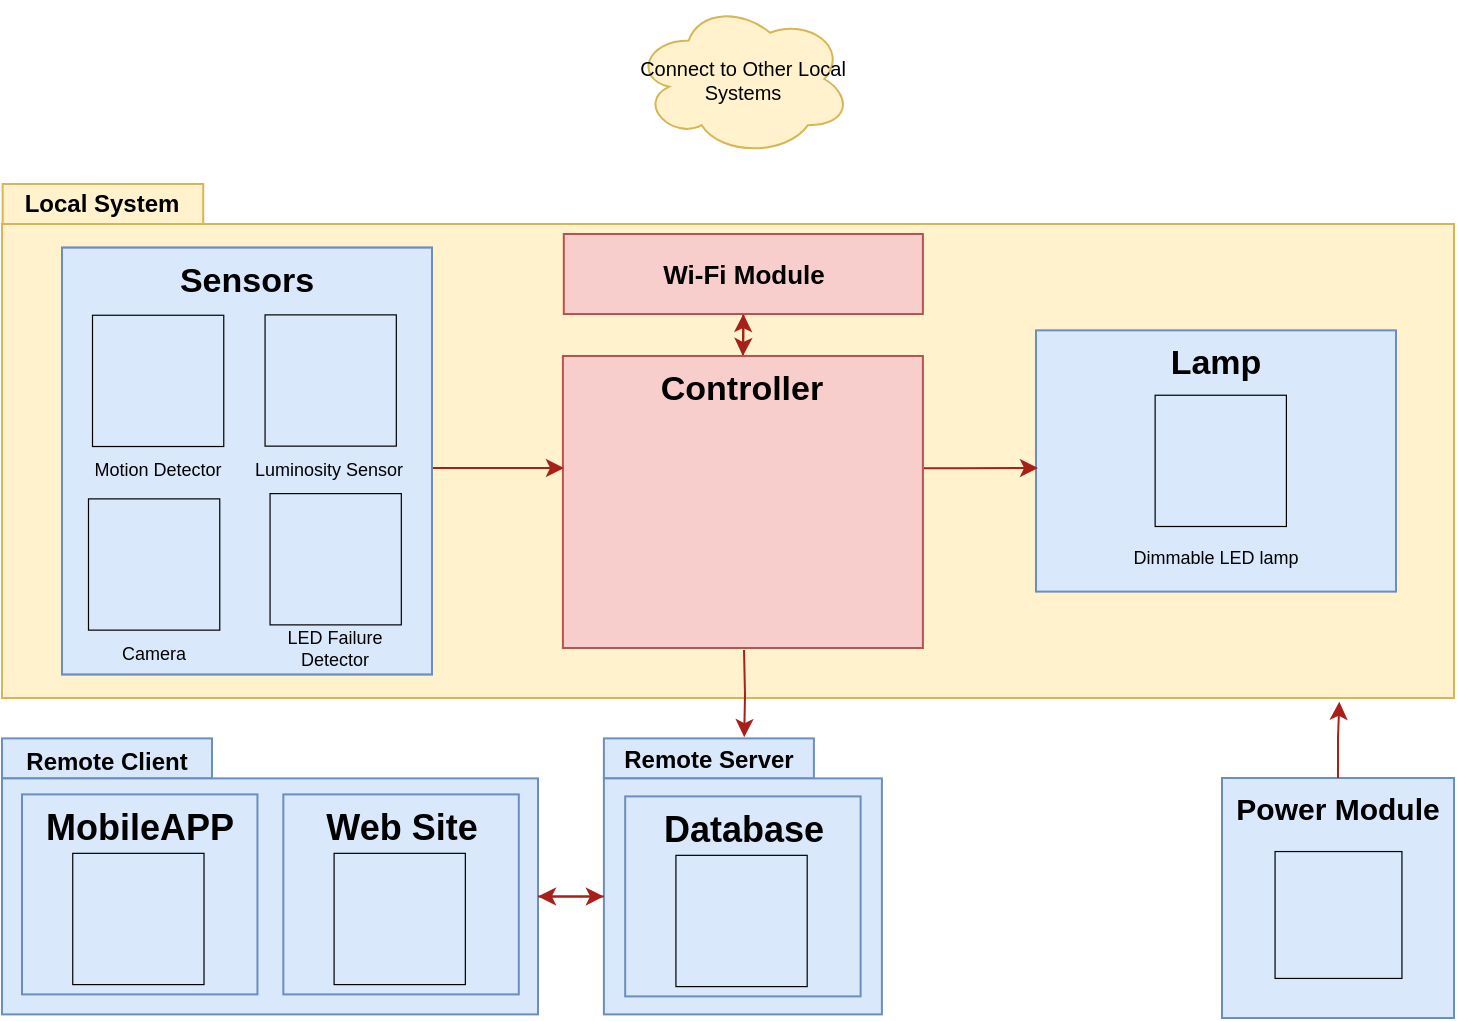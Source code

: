 <mxfile version="15.9.1" type="github" pages="9">
  <diagram name="review_sys_overview" id="FKUYxz_ZdpuzisjiMlFq">
    <mxGraphModel dx="1422" dy="793" grid="0" gridSize="10" guides="1" tooltips="1" connect="1" arrows="1" fold="1" page="1" pageScale="1" pageWidth="850" pageHeight="1100" background="none" math="0" shadow="0">
      <root>
        <mxCell id="abtCBI25ap2iII_cYQvI-0" />
        <mxCell id="abtCBI25ap2iII_cYQvI-1" parent="abtCBI25ap2iII_cYQvI-0" />
        <mxCell id="abtCBI25ap2iII_cYQvI-2" value="" style="group;fontStyle=1" parent="abtCBI25ap2iII_cYQvI-1" vertex="1" connectable="0">
          <mxGeometry x="71" y="103" width="726" height="257" as="geometry" />
        </mxCell>
        <mxCell id="abtCBI25ap2iII_cYQvI-3" value="" style="rounded=0;whiteSpace=wrap;html=1;fillColor=#fff2cc;strokeColor=#d6b656;fontColor=default;" parent="abtCBI25ap2iII_cYQvI-2" vertex="1">
          <mxGeometry y="20" width="726" height="237" as="geometry" />
        </mxCell>
        <mxCell id="abtCBI25ap2iII_cYQvI-4" value="Local System" style="text;html=1;strokeColor=#d6b656;fillColor=#fff2cc;align=center;verticalAlign=middle;whiteSpace=wrap;rounded=0;sketch=0;fontStyle=1;fontColor=default;" parent="abtCBI25ap2iII_cYQvI-2" vertex="1">
          <mxGeometry x="0.315" width="100.303" height="20" as="geometry" />
        </mxCell>
        <mxCell id="5UaGA8SGJp7r_FG1nC9X-2" style="edgeStyle=orthogonalEdgeStyle;rounded=1;orthogonalLoop=1;jettySize=auto;html=1;exitX=0.5;exitY=1;exitDx=0;exitDy=0;entryX=0.5;entryY=0;entryDx=0;entryDy=0;fontSize=10;strokeColor=#A8201A;" parent="abtCBI25ap2iII_cYQvI-2" source="jQzm8G0YJGmtn-T8Q8wB-0" target="abtCBI25ap2iII_cYQvI-56" edge="1">
          <mxGeometry relative="1" as="geometry">
            <Array as="points">
              <mxPoint x="371" y="76" />
              <mxPoint x="371" y="76" />
            </Array>
          </mxGeometry>
        </mxCell>
        <mxCell id="jQzm8G0YJGmtn-T8Q8wB-0" value="Wi-Fi Module" style="text;html=1;strokeColor=#b85450;fillColor=#f8cecc;align=center;verticalAlign=middle;whiteSpace=wrap;rounded=0;sketch=0;fontSize=13;strokeWidth=1;fontStyle=1" parent="abtCBI25ap2iII_cYQvI-2" vertex="1">
          <mxGeometry x="280.9" y="25" width="179.55" height="40" as="geometry" />
        </mxCell>
        <mxCell id="5UaGA8SGJp7r_FG1nC9X-1" style="edgeStyle=orthogonalEdgeStyle;rounded=1;orthogonalLoop=1;jettySize=auto;html=1;exitX=0.5;exitY=0;exitDx=0;exitDy=0;entryX=0.5;entryY=1;entryDx=0;entryDy=0;fontSize=10;strokeColor=#A8201A;" parent="abtCBI25ap2iII_cYQvI-2" source="abtCBI25ap2iII_cYQvI-56" target="jQzm8G0YJGmtn-T8Q8wB-0" edge="1">
          <mxGeometry relative="1" as="geometry" />
        </mxCell>
        <mxCell id="abtCBI25ap2iII_cYQvI-56" value="&lt;div&gt;&lt;font size=&quot;1&quot;&gt;&lt;b style=&quot;font-size: 17px&quot;&gt;Controller&lt;/b&gt;&lt;/font&gt;&lt;/div&gt;&lt;div&gt;&lt;br&gt;&lt;/div&gt;" style="rounded=0;whiteSpace=wrap;html=1;fillColor=#f8cecc;strokeColor=#b85450;fontColor=default;verticalAlign=top;" parent="abtCBI25ap2iII_cYQvI-2" vertex="1">
          <mxGeometry x="280.45" y="86" width="180.0" height="146.0" as="geometry" />
        </mxCell>
        <mxCell id="abtCBI25ap2iII_cYQvI-57" value="" style="shape=image;verticalLabelPosition=bottom;labelBackgroundColor=#ffffff;verticalAlign=top;aspect=fixed;imageAspect=0;image=https://cdn.discordapp.com/attachments/897132688518025257/905244486689517719/Raspi-PGB001.png;fontColor=default;" parent="abtCBI25ap2iII_cYQvI-2" vertex="1">
          <mxGeometry x="323.33" y="117.239" width="93.794" height="83.514" as="geometry" />
        </mxCell>
        <mxCell id="abtCBI25ap2iII_cYQvI-23" value="" style="group" parent="abtCBI25ap2iII_cYQvI-2" vertex="1" connectable="0">
          <mxGeometry x="517" y="73.18" width="180" height="130.63" as="geometry" />
        </mxCell>
        <mxCell id="abtCBI25ap2iII_cYQvI-24" value="" style="group" parent="abtCBI25ap2iII_cYQvI-23" vertex="1" connectable="0">
          <mxGeometry width="180" height="130.63" as="geometry" />
        </mxCell>
        <mxCell id="abtCBI25ap2iII_cYQvI-25" value="&lt;div style=&quot;font-size: 17px;&quot;&gt;&lt;font style=&quot;font-size: 17px;&quot;&gt;&lt;b style=&quot;font-size: 17px;&quot;&gt;Lamp&lt;/b&gt;&lt;/font&gt;&lt;/div&gt;" style="rounded=0;whiteSpace=wrap;html=1;fillColor=#dae8fc;strokeColor=#6c8ebf;fontColor=default;fontSize=17;verticalAlign=top;" parent="abtCBI25ap2iII_cYQvI-24" vertex="1">
          <mxGeometry width="180" height="130.63" as="geometry" />
        </mxCell>
        <mxCell id="abtCBI25ap2iII_cYQvI-26" value="Dimmable LED lamp" style="text;html=1;strokeColor=none;fillColor=none;align=center;verticalAlign=middle;whiteSpace=wrap;rounded=0;sketch=0;fontSize=9;fontColor=default;" parent="abtCBI25ap2iII_cYQvI-24" vertex="1">
          <mxGeometry x="25" y="98.63" width="130" height="30" as="geometry" />
        </mxCell>
        <mxCell id="abtCBI25ap2iII_cYQvI-27" value="" style="whiteSpace=wrap;html=1;aspect=fixed;rounded=0;sketch=0;fillColor=#dae8fc;strokeColor=#000000;strokeWidth=0.6;fontColor=default;" parent="abtCBI25ap2iII_cYQvI-24" vertex="1">
          <mxGeometry x="59.32" y="32.19" width="65.63" height="65.63" as="geometry" />
        </mxCell>
        <mxCell id="abtCBI25ap2iII_cYQvI-28" value="" style="shape=image;verticalLabelPosition=bottom;labelBackgroundColor=#ffffff;verticalAlign=top;aspect=fixed;imageAspect=0;image=https://cdn-icons-png.flaticon.com/512/75/75384.png;fontColor=default;" parent="abtCBI25ap2iII_cYQvI-24" vertex="1">
          <mxGeometry x="63.35" y="36.22" width="57.56" height="57.56" as="geometry" />
        </mxCell>
        <mxCell id="5UaGA8SGJp7r_FG1nC9X-0" value="" style="shape=image;verticalLabelPosition=bottom;labelBackgroundColor=#ffffff;verticalAlign=top;aspect=fixed;imageAspect=0;image=https://cdn.discordapp.com/attachments/897132688518025257/905104490057838683/847px-Wireless-icon.png;fontColor=default;rotation=-180;" parent="abtCBI25ap2iII_cYQvI-2" vertex="1">
          <mxGeometry x="355.0" y="-14" width="33.13" height="30" as="geometry" />
        </mxCell>
        <mxCell id="abtCBI25ap2iII_cYQvI-5" value="" style="group;strokeColor=#6c8ebf;fillColor=#dae8fc;container=0;" parent="abtCBI25ap2iII_cYQvI-1" vertex="1" connectable="0">
          <mxGeometry x="101" y="134.82" width="185" height="213.37" as="geometry" />
        </mxCell>
        <mxCell id="abtCBI25ap2iII_cYQvI-29" style="edgeStyle=orthogonalEdgeStyle;rounded=0;orthogonalLoop=1;jettySize=auto;html=1;exitX=1.003;exitY=0.384;exitDx=0;exitDy=0;strokeColor=#A8201A;exitPerimeter=0;" parent="abtCBI25ap2iII_cYQvI-1" source="abtCBI25ap2iII_cYQvI-56" edge="1">
          <mxGeometry relative="1" as="geometry">
            <Array as="points">
              <mxPoint x="549" y="245" />
              <mxPoint x="549" y="245" />
            </Array>
            <mxPoint x="589" y="245" as="targetPoint" />
          </mxGeometry>
        </mxCell>
        <mxCell id="abtCBI25ap2iII_cYQvI-30" style="edgeStyle=orthogonalEdgeStyle;rounded=0;orthogonalLoop=1;jettySize=auto;html=1;entryX=0.668;entryY=-0.031;entryDx=0;entryDy=0;entryPerimeter=0;fontSize=12;strokeColor=#A8201A;" parent="abtCBI25ap2iII_cYQvI-1" target="abtCBI25ap2iII_cYQvI-44" edge="1">
          <mxGeometry relative="1" as="geometry">
            <mxPoint x="442" y="336" as="sourcePoint" />
          </mxGeometry>
        </mxCell>
        <mxCell id="abtCBI25ap2iII_cYQvI-31" style="edgeStyle=orthogonalEdgeStyle;rounded=0;orthogonalLoop=1;jettySize=auto;html=1;exitX=1;exitY=0.5;exitDx=0;exitDy=0;strokeColor=#A8201A;" parent="abtCBI25ap2iII_cYQvI-1" source="abtCBI25ap2iII_cYQvI-6" edge="1">
          <mxGeometry relative="1" as="geometry">
            <mxPoint x="352" y="245" as="targetPoint" />
            <Array as="points">
              <mxPoint x="286" y="245" />
            </Array>
          </mxGeometry>
        </mxCell>
        <mxCell id="abtCBI25ap2iII_cYQvI-32" value="" style="group" parent="abtCBI25ap2iII_cYQvI-1" vertex="1" connectable="0">
          <mxGeometry x="71" y="380.2" width="268" height="138" as="geometry" />
        </mxCell>
        <mxCell id="abtCBI25ap2iII_cYQvI-33" value="&lt;font style=&quot;font-size: 16px&quot;&gt;&lt;font style=&quot;font-size: 12px&quot;&gt;Remote Client&lt;/font&gt;&lt;br&gt;&lt;/font&gt;" style="text;html=1;strokeColor=#6c8ebf;fillColor=#dae8fc;align=center;verticalAlign=middle;whiteSpace=wrap;rounded=0;sketch=0;fontStyle=1;" parent="abtCBI25ap2iII_cYQvI-32" vertex="1">
          <mxGeometry width="105" height="20" as="geometry" />
        </mxCell>
        <mxCell id="abtCBI25ap2iII_cYQvI-34" value="" style="rounded=0;whiteSpace=wrap;html=1;fillColor=#dae8fc;strokeColor=#6c8ebf;fontColor=default;verticalAlign=top;fontStyle=1;fontSize=18;labelBackgroundColor=none;" parent="abtCBI25ap2iII_cYQvI-32" vertex="1">
          <mxGeometry y="20" width="268" height="118" as="geometry" />
        </mxCell>
        <mxCell id="abtCBI25ap2iII_cYQvI-35" value="" style="group;labelBackgroundColor=none;fontColor=default;" parent="abtCBI25ap2iII_cYQvI-32" vertex="1" connectable="0">
          <mxGeometry x="10.0" y="28" width="117.72" height="100" as="geometry" />
        </mxCell>
        <mxCell id="abtCBI25ap2iII_cYQvI-36" value="MobileAPP" style="rounded=0;whiteSpace=wrap;html=1;fillColor=#dae8fc;strokeColor=#6c8ebf;fontColor=default;verticalAlign=top;fontStyle=1;fontSize=18;labelBackgroundColor=none;" parent="abtCBI25ap2iII_cYQvI-35" vertex="1">
          <mxGeometry width="117.72" height="100" as="geometry" />
        </mxCell>
        <mxCell id="abtCBI25ap2iII_cYQvI-37" value="" style="whiteSpace=wrap;html=1;aspect=fixed;rounded=0;sketch=0;fillColor=#dae8fc;strokeColor=#000000;strokeWidth=0.6;fontColor=default;labelBackgroundColor=none;" parent="abtCBI25ap2iII_cYQvI-35" vertex="1">
          <mxGeometry x="25.124" y="29.22" width="65.63" height="65.63" as="geometry" />
        </mxCell>
        <mxCell id="abtCBI25ap2iII_cYQvI-38" value="" style="shape=image;verticalLabelPosition=bottom;labelBackgroundColor=#ffffff;verticalAlign=top;aspect=fixed;imageAspect=0;image=https://cdn.discordapp.com/attachments/897132688518025257/907346763529199696/65680.png;" parent="abtCBI25ap2iII_cYQvI-35" vertex="1">
          <mxGeometry x="28.76" y="32.86" width="58.36" height="58.36" as="geometry" />
        </mxCell>
        <mxCell id="abtCBI25ap2iII_cYQvI-39" value="" style="group" parent="abtCBI25ap2iII_cYQvI-32" vertex="1" connectable="0">
          <mxGeometry x="140.67" y="28" width="117.72" height="100" as="geometry" />
        </mxCell>
        <mxCell id="abtCBI25ap2iII_cYQvI-40" value="Web Site" style="rounded=0;whiteSpace=wrap;html=1;fillColor=#dae8fc;strokeColor=#6c8ebf;fontColor=default;verticalAlign=top;fontStyle=1;fontSize=18;labelBackgroundColor=none;" parent="abtCBI25ap2iII_cYQvI-39" vertex="1">
          <mxGeometry width="117.72" height="100" as="geometry" />
        </mxCell>
        <mxCell id="abtCBI25ap2iII_cYQvI-41" value="" style="whiteSpace=wrap;html=1;aspect=fixed;rounded=0;sketch=0;fillColor=#dae8fc;strokeColor=#000000;strokeWidth=0.6;fontColor=default;labelBackgroundColor=none;" parent="abtCBI25ap2iII_cYQvI-39" vertex="1">
          <mxGeometry x="25.124" y="29.22" width="65.63" height="65.63" as="geometry" />
        </mxCell>
        <mxCell id="abtCBI25ap2iII_cYQvI-42" value="" style="shape=image;verticalLabelPosition=bottom;labelBackgroundColor=#ffffff;verticalAlign=top;aspect=fixed;imageAspect=0;image=https://cdn.discordapp.com/attachments/897132688518025257/907346951517900810/pictogram-4471660_1280.png;" parent="abtCBI25ap2iII_cYQvI-39" vertex="1">
          <mxGeometry x="29.0" y="32.4" width="59.72" height="59.27" as="geometry" />
        </mxCell>
        <mxCell id="abtCBI25ap2iII_cYQvI-43" value="" style="group" parent="abtCBI25ap2iII_cYQvI-1" vertex="1" connectable="0">
          <mxGeometry x="371.95" y="380.2" width="139" height="138" as="geometry" />
        </mxCell>
        <mxCell id="abtCBI25ap2iII_cYQvI-44" value="&lt;font style=&quot;font-size: 12px&quot;&gt;Remote Server&lt;/font&gt;" style="text;html=1;strokeColor=#6c8ebf;fillColor=#dae8fc;align=center;verticalAlign=middle;whiteSpace=wrap;rounded=0;sketch=0;fontStyle=1;fontSize=13;" parent="abtCBI25ap2iII_cYQvI-43" vertex="1">
          <mxGeometry width="105" height="20" as="geometry" />
        </mxCell>
        <mxCell id="abtCBI25ap2iII_cYQvI-45" value="" style="rounded=0;whiteSpace=wrap;html=1;fillColor=#dae8fc;strokeColor=#6c8ebf;fontColor=default;verticalAlign=top;fontStyle=1;fontSize=18;labelBackgroundColor=none;" parent="abtCBI25ap2iII_cYQvI-43" vertex="1">
          <mxGeometry y="20" width="139" height="118" as="geometry" />
        </mxCell>
        <mxCell id="abtCBI25ap2iII_cYQvI-46" value="&lt;font style=&quot;font-size: 18px;&quot;&gt;Database&lt;/font&gt;" style="rounded=0;whiteSpace=wrap;html=1;fillColor=#dae8fc;strokeColor=#6c8ebf;fontColor=default;verticalAlign=top;fontStyle=1;fontSize=18;labelBackgroundColor=none;" parent="abtCBI25ap2iII_cYQvI-43" vertex="1">
          <mxGeometry x="10.64" y="29" width="117.72" height="100" as="geometry" />
        </mxCell>
        <mxCell id="abtCBI25ap2iII_cYQvI-47" value="" style="whiteSpace=wrap;html=1;aspect=fixed;rounded=0;sketch=0;fillColor=#dae8fc;strokeColor=#000000;strokeWidth=0.6;fontColor=default;labelBackgroundColor=none;" parent="abtCBI25ap2iII_cYQvI-43" vertex="1">
          <mxGeometry x="35.764" y="58.22" width="65.63" height="65.63" as="geometry" />
        </mxCell>
        <mxCell id="abtCBI25ap2iII_cYQvI-48" value="" style="shape=image;verticalLabelPosition=bottom;labelBackgroundColor=none;verticalAlign=top;aspect=fixed;imageAspect=0;image=https://cdn.discordapp.com/attachments/897132688518025257/905105965102293002/1200px-Database-icon.png;fontColor=default;" parent="abtCBI25ap2iII_cYQvI-43" vertex="1">
          <mxGeometry x="49.508" y="63.22" width="38.31" height="55.63" as="geometry" />
        </mxCell>
        <mxCell id="abtCBI25ap2iII_cYQvI-49" style="edgeStyle=orthogonalEdgeStyle;rounded=0;orthogonalLoop=1;jettySize=auto;html=1;entryX=1;entryY=0.5;entryDx=0;entryDy=0;fontSize=12;strokeColor=#A8201A;" parent="abtCBI25ap2iII_cYQvI-1" source="abtCBI25ap2iII_cYQvI-45" target="abtCBI25ap2iII_cYQvI-34" edge="1">
          <mxGeometry relative="1" as="geometry" />
        </mxCell>
        <mxCell id="abtCBI25ap2iII_cYQvI-50" value="" style="group" parent="abtCBI25ap2iII_cYQvI-1" vertex="1" connectable="0">
          <mxGeometry x="681" y="400" width="116" height="120" as="geometry" />
        </mxCell>
        <mxCell id="abtCBI25ap2iII_cYQvI-51" value="Power Module" style="rounded=0;whiteSpace=wrap;html=1;fillColor=#dae8fc;strokeColor=#6c8ebf;fontColor=default;fontStyle=1;verticalAlign=top;fontSize=15;labelBackgroundColor=none;" parent="abtCBI25ap2iII_cYQvI-50" vertex="1">
          <mxGeometry width="116" height="120.0" as="geometry" />
        </mxCell>
        <mxCell id="abtCBI25ap2iII_cYQvI-52" value="" style="group" parent="abtCBI25ap2iII_cYQvI-50" vertex="1" connectable="0">
          <mxGeometry x="26.279" y="36.524" width="63.442" height="69.21" as="geometry" />
        </mxCell>
        <mxCell id="abtCBI25ap2iII_cYQvI-53" value="" style="whiteSpace=wrap;html=1;aspect=fixed;rounded=0;sketch=0;fillColor=#dae8fc;strokeColor=#000000;strokeWidth=0.6;fontColor=default;labelBackgroundColor=none;" parent="abtCBI25ap2iII_cYQvI-52" vertex="1">
          <mxGeometry width="63.442" height="63.442" as="geometry" />
        </mxCell>
        <mxCell id="abtCBI25ap2iII_cYQvI-54" value="" style="shape=image;verticalLabelPosition=bottom;labelBackgroundColor=none;verticalAlign=top;aspect=fixed;imageAspect=0;image=https://cdn.discordapp.com/attachments/897132688518025257/905108842776514650/813774.png;fontColor=default;" parent="abtCBI25ap2iII_cYQvI-52" vertex="1">
          <mxGeometry x="2.226" y="2.313" width="59.334" height="59.334" as="geometry" />
        </mxCell>
        <mxCell id="abtCBI25ap2iII_cYQvI-55" style="edgeStyle=orthogonalEdgeStyle;rounded=0;orthogonalLoop=1;jettySize=auto;html=1;entryX=0.921;entryY=1.008;entryDx=0;entryDy=0;entryPerimeter=0;fontSize=15;strokeColor=#A8201A;" parent="abtCBI25ap2iII_cYQvI-1" source="abtCBI25ap2iII_cYQvI-51" target="abtCBI25ap2iII_cYQvI-3" edge="1">
          <mxGeometry relative="1" as="geometry" />
        </mxCell>
        <mxCell id="abtCBI25ap2iII_cYQvI-58" style="edgeStyle=orthogonalEdgeStyle;rounded=1;orthogonalLoop=1;jettySize=auto;html=1;fontSize=15;strokeColor=#A8201A;" parent="abtCBI25ap2iII_cYQvI-1" source="abtCBI25ap2iII_cYQvI-34" target="abtCBI25ap2iII_cYQvI-45" edge="1">
          <mxGeometry relative="1" as="geometry" />
        </mxCell>
        <mxCell id="jQzm8G0YJGmtn-T8Q8wB-2" value="Connect to Other Local Systems" style="ellipse;shape=cloud;whiteSpace=wrap;html=1;fillColor=#fff2cc;strokeColor=#d6b656;fontStyle=0;fontSize=10;" parent="abtCBI25ap2iII_cYQvI-1" vertex="1">
          <mxGeometry x="387.2" y="12" width="108.5" height="77" as="geometry" />
        </mxCell>
        <mxCell id="3fmPuuxfE2oby-d20rGJ-0" value="" style="group" parent="abtCBI25ap2iII_cYQvI-1" vertex="1" connectable="0">
          <mxGeometry x="101" y="134.82" width="185" height="213.37" as="geometry" />
        </mxCell>
        <mxCell id="abtCBI25ap2iII_cYQvI-6" value="&lt;div style=&quot;font-size: 17px&quot;&gt;&lt;font style=&quot;font-size: 17px&quot; size=&quot;1&quot;&gt;&lt;b style=&quot;font-size: 17px&quot;&gt;Sensors&lt;/b&gt;&lt;/font&gt;&lt;/div&gt;&lt;div style=&quot;font-size: 17px&quot;&gt;&lt;font style=&quot;font-size: 17px&quot;&gt;&lt;br style=&quot;font-size: 17px&quot;&gt;&lt;/font&gt;&lt;/div&gt;&lt;div style=&quot;font-size: 17px&quot;&gt;&lt;font style=&quot;font-size: 17px&quot;&gt;&lt;br style=&quot;font-size: 17px&quot;&gt;&lt;/font&gt;&lt;/div&gt;&lt;div style=&quot;font-size: 17px&quot;&gt;&lt;font style=&quot;font-size: 17px&quot;&gt;&lt;br style=&quot;font-size: 17px&quot;&gt;&lt;/font&gt;&lt;/div&gt;" style="rounded=0;whiteSpace=wrap;html=1;fillColor=#dae8fc;strokeColor=#6C8EBF;fontColor=default;verticalAlign=top;" parent="3fmPuuxfE2oby-d20rGJ-0" vertex="1">
          <mxGeometry width="185" height="213.37" as="geometry" />
        </mxCell>
        <mxCell id="abtCBI25ap2iII_cYQvI-7" value="" style="group" parent="3fmPuuxfE2oby-d20rGJ-0" vertex="1" connectable="0">
          <mxGeometry x="15.0" y="33.56" width="66.41" height="87.63" as="geometry" />
        </mxCell>
        <mxCell id="abtCBI25ap2iII_cYQvI-8" value="" style="whiteSpace=wrap;html=1;aspect=fixed;rounded=0;sketch=0;fillColor=#dae8fc;strokeColor=default;strokeWidth=0.6;fontColor=default;" parent="abtCBI25ap2iII_cYQvI-7" vertex="1">
          <mxGeometry width="65.63" height="65.63" as="geometry" />
        </mxCell>
        <mxCell id="abtCBI25ap2iII_cYQvI-9" value="" style="shape=image;verticalLabelPosition=bottom;labelBackgroundColor=#ffffff;verticalAlign=top;aspect=fixed;imageAspect=0;image=https://static.thenounproject.com/png/2931191-200.png;fontColor=default;strokeColor=default;" parent="abtCBI25ap2iII_cYQvI-7" vertex="1">
          <mxGeometry x="2.82" y="2.81" width="59" height="60" as="geometry" />
        </mxCell>
        <mxCell id="abtCBI25ap2iII_cYQvI-10" value="&lt;font style=&quot;font-size: 9px;&quot;&gt;Motion Detector&lt;/font&gt;" style="text;html=1;strokeColor=none;fillColor=none;align=center;verticalAlign=middle;whiteSpace=wrap;rounded=0;sketch=0;fontColor=default;fontSize=9;strokeWidth=0.6;" parent="abtCBI25ap2iII_cYQvI-7" vertex="1">
          <mxGeometry x="0.22" y="67.63" width="66.19" height="20" as="geometry" />
        </mxCell>
        <mxCell id="abtCBI25ap2iII_cYQvI-11" value="" style="group" parent="3fmPuuxfE2oby-d20rGJ-0" vertex="1" connectable="0">
          <mxGeometry x="13.0" y="125.37" width="66.41" height="87.63" as="geometry" />
        </mxCell>
        <mxCell id="abtCBI25ap2iII_cYQvI-12" value="" style="whiteSpace=wrap;html=1;aspect=fixed;rounded=0;sketch=0;fillColor=#dae8fc;strokeColor=default;strokeWidth=0.6;fontColor=default;" parent="abtCBI25ap2iII_cYQvI-11" vertex="1">
          <mxGeometry width="65.63" height="65.63" as="geometry" />
        </mxCell>
        <mxCell id="abtCBI25ap2iII_cYQvI-13" value="Camera" style="text;html=1;strokeColor=none;fillColor=none;align=center;verticalAlign=middle;whiteSpace=wrap;rounded=0;sketch=0;fontColor=default;fontSize=9;strokeWidth=0.6;" parent="abtCBI25ap2iII_cYQvI-11" vertex="1">
          <mxGeometry x="0.22" y="67.63" width="66.19" height="20" as="geometry" />
        </mxCell>
        <mxCell id="abtCBI25ap2iII_cYQvI-14" value="" style="shape=image;verticalLabelPosition=bottom;labelBackgroundColor=#ffffff;verticalAlign=top;aspect=fixed;imageAspect=0;image=https://cdn.discordapp.com/attachments/897132688518025257/907346387891519528/768px-Video_camera_icon.png;" parent="abtCBI25ap2iII_cYQvI-11" vertex="1">
          <mxGeometry x="3.82" y="3.81" width="58" height="58" as="geometry" />
        </mxCell>
        <mxCell id="abtCBI25ap2iII_cYQvI-15" value="" style="group" parent="3fmPuuxfE2oby-d20rGJ-0" vertex="1" connectable="0">
          <mxGeometry x="96" y="122.55" width="80.56" height="87.82" as="geometry" />
        </mxCell>
        <mxCell id="abtCBI25ap2iII_cYQvI-16" value="LED Failure Detector" style="text;html=1;strokeColor=none;fillColor=none;align=center;verticalAlign=middle;whiteSpace=wrap;rounded=0;sketch=0;fontColor=default;fontSize=9;strokeWidth=0.6;" parent="abtCBI25ap2iII_cYQvI-15" vertex="1">
          <mxGeometry y="67.82" width="80.56" height="20" as="geometry" />
        </mxCell>
        <mxCell id="abtCBI25ap2iII_cYQvI-17" value="" style="whiteSpace=wrap;html=1;aspect=fixed;rounded=0;sketch=0;fillColor=#dae8fc;strokeColor=default;strokeWidth=0.6;fontColor=default;" parent="abtCBI25ap2iII_cYQvI-15" vertex="1">
          <mxGeometry x="7.78" y="0.19" width="65.63" height="65.63" as="geometry" />
        </mxCell>
        <mxCell id="abtCBI25ap2iII_cYQvI-18" value="" style="shape=image;verticalLabelPosition=bottom;labelBackgroundColor=#ffffff;verticalAlign=top;aspect=fixed;imageAspect=0;image=https://cdn.discordapp.com/attachments/897132688518025257/905213539512352788/92558-200.png;strokeColor=default;fontColor=default;" parent="abtCBI25ap2iII_cYQvI-15" vertex="1">
          <mxGeometry x="10.78" width="59" height="60" as="geometry" />
        </mxCell>
        <mxCell id="abtCBI25ap2iII_cYQvI-19" value="" style="group" parent="3fmPuuxfE2oby-d20rGJ-0" vertex="1" connectable="0">
          <mxGeometry x="93" y="33.37" width="80.56" height="87.63" as="geometry" />
        </mxCell>
        <mxCell id="abtCBI25ap2iII_cYQvI-20" value="Luminosity Sensor" style="text;html=1;strokeColor=none;fillColor=none;align=center;verticalAlign=middle;whiteSpace=wrap;rounded=0;sketch=0;fontColor=default;fontSize=9;strokeWidth=0.6;" parent="abtCBI25ap2iII_cYQvI-19" vertex="1">
          <mxGeometry y="67.63" width="80.56" height="20" as="geometry" />
        </mxCell>
        <mxCell id="abtCBI25ap2iII_cYQvI-21" value="" style="whiteSpace=wrap;html=1;aspect=fixed;rounded=0;sketch=0;fillColor=#dae8fc;strokeColor=default;strokeWidth=0.6;fontColor=default;" parent="abtCBI25ap2iII_cYQvI-19" vertex="1">
          <mxGeometry x="8.28" width="65.63" height="65.63" as="geometry" />
        </mxCell>
        <mxCell id="abtCBI25ap2iII_cYQvI-22" value="" style="shape=image;verticalLabelPosition=bottom;labelBackgroundColor=#ffffff;verticalAlign=top;aspect=fixed;imageAspect=0;image=https://user-images.githubusercontent.com/38924279/67621467-37275300-f810-11e9-8027-314c01001c58.png;strokeColor=default;fontColor=default;" parent="abtCBI25ap2iII_cYQvI-19" vertex="1">
          <mxGeometry x="10.78" y="2.81" width="59" height="60" as="geometry" />
        </mxCell>
      </root>
    </mxGraphModel>
  </diagram>
  <diagram name="Copy of review_sys_overview" id="WfoBJ51yk45WpP75W7S5">
    <mxGraphModel dx="1422" dy="793" grid="0" gridSize="10" guides="1" tooltips="1" connect="1" arrows="1" fold="1" page="1" pageScale="1" pageWidth="850" pageHeight="1100" background="none" math="0" shadow="0">
      <root>
        <mxCell id="827rqfJJVWb09k9bonzJ-0" />
        <mxCell id="827rqfJJVWb09k9bonzJ-1" parent="827rqfJJVWb09k9bonzJ-0" />
        <mxCell id="827rqfJJVWb09k9bonzJ-101" value="" style="text;html=1;strokeColor=#d6b656;fillColor=#fff2cc;align=center;verticalAlign=middle;whiteSpace=wrap;rounded=0;sketch=0;fontStyle=1;fontColor=default;" parent="827rqfJJVWb09k9bonzJ-1" vertex="1">
          <mxGeometry x="85.995" y="15" width="100.303" height="20" as="geometry" />
        </mxCell>
        <mxCell id="827rqfJJVWb09k9bonzJ-102" value="" style="rounded=0;whiteSpace=wrap;html=1;fillColor=#fff2cc;strokeColor=#d6b656;fontColor=default;" parent="827rqfJJVWb09k9bonzJ-1" vertex="1">
          <mxGeometry x="93" y="35" width="726" height="237" as="geometry" />
        </mxCell>
        <mxCell id="827rqfJJVWb09k9bonzJ-100" value="" style="text;html=1;strokeColor=#d6b656;fillColor=#fff2cc;align=center;verticalAlign=middle;whiteSpace=wrap;rounded=0;sketch=0;fontStyle=1;fontColor=default;" parent="827rqfJJVWb09k9bonzJ-1" vertex="1">
          <mxGeometry x="77.995" y="25" width="100.303" height="20" as="geometry" />
        </mxCell>
        <mxCell id="827rqfJJVWb09k9bonzJ-99" value="" style="rounded=0;whiteSpace=wrap;html=1;fillColor=#fff2cc;strokeColor=#d6b656;fontColor=default;" parent="827rqfJJVWb09k9bonzJ-1" vertex="1">
          <mxGeometry x="82" y="45" width="726" height="237" as="geometry" />
        </mxCell>
        <mxCell id="827rqfJJVWb09k9bonzJ-2" value="" style="group;fontStyle=1" parent="827rqfJJVWb09k9bonzJ-1" vertex="1" connectable="0">
          <mxGeometry x="70" y="353" width="726" height="257" as="geometry" />
        </mxCell>
        <mxCell id="827rqfJJVWb09k9bonzJ-3" value="" style="rounded=0;whiteSpace=wrap;html=1;fillColor=#fff2cc;strokeColor=#d6b656;fontColor=default;" parent="827rqfJJVWb09k9bonzJ-2" vertex="1">
          <mxGeometry y="20" width="726" height="237" as="geometry" />
        </mxCell>
        <mxCell id="827rqfJJVWb09k9bonzJ-4" value="Base Station" style="text;html=1;strokeColor=#d6b656;fillColor=#fff2cc;align=center;verticalAlign=middle;whiteSpace=wrap;rounded=0;sketch=0;fontStyle=1;fontColor=default;" parent="827rqfJJVWb09k9bonzJ-2" vertex="1">
          <mxGeometry x="0.315" width="100.303" height="20" as="geometry" />
        </mxCell>
        <mxCell id="827rqfJJVWb09k9bonzJ-5" style="edgeStyle=orthogonalEdgeStyle;rounded=1;orthogonalLoop=1;jettySize=auto;html=1;exitX=0.5;exitY=1;exitDx=0;exitDy=0;entryX=0.5;entryY=0;entryDx=0;entryDy=0;fontSize=10;strokeColor=#A8201A;" parent="827rqfJJVWb09k9bonzJ-2" source="827rqfJJVWb09k9bonzJ-6" target="827rqfJJVWb09k9bonzJ-8" edge="1">
          <mxGeometry relative="1" as="geometry">
            <Array as="points">
              <mxPoint x="371" y="76" />
              <mxPoint x="371" y="76" />
            </Array>
          </mxGeometry>
        </mxCell>
        <mxCell id="827rqfJJVWb09k9bonzJ-6" value="Wi-Fi Module" style="text;html=1;strokeColor=#b85450;fillColor=#f8cecc;align=center;verticalAlign=middle;whiteSpace=wrap;rounded=0;sketch=0;fontSize=13;strokeWidth=1;fontStyle=1" parent="827rqfJJVWb09k9bonzJ-2" vertex="1">
          <mxGeometry x="281.57" y="33.18" width="179.55" height="40" as="geometry" />
        </mxCell>
        <mxCell id="827rqfJJVWb09k9bonzJ-7" style="edgeStyle=orthogonalEdgeStyle;rounded=1;orthogonalLoop=1;jettySize=auto;html=1;exitX=0.5;exitY=0;exitDx=0;exitDy=0;entryX=0.5;entryY=1;entryDx=0;entryDy=0;fontSize=10;strokeColor=#A8201A;" parent="827rqfJJVWb09k9bonzJ-2" source="827rqfJJVWb09k9bonzJ-8" target="827rqfJJVWb09k9bonzJ-6" edge="1">
          <mxGeometry relative="1" as="geometry" />
        </mxCell>
        <mxCell id="827rqfJJVWb09k9bonzJ-8" value="&lt;div&gt;&lt;font size=&quot;1&quot;&gt;&lt;b style=&quot;font-size: 17px&quot;&gt;Controller&lt;/b&gt;&lt;/font&gt;&lt;/div&gt;&lt;div&gt;&lt;br&gt;&lt;/div&gt;" style="rounded=0;whiteSpace=wrap;html=1;fillColor=#f8cecc;strokeColor=#b85450;fontColor=default;verticalAlign=top;" parent="827rqfJJVWb09k9bonzJ-2" vertex="1">
          <mxGeometry x="281.57" y="97.76" width="180.0" height="146.0" as="geometry" />
        </mxCell>
        <mxCell id="827rqfJJVWb09k9bonzJ-9" value="" style="shape=image;verticalLabelPosition=bottom;labelBackgroundColor=#ffffff;verticalAlign=top;aspect=fixed;imageAspect=0;image=https://cdn.discordapp.com/attachments/897132688518025257/905244486689517719/Raspi-PGB001.png;fontColor=default;" parent="827rqfJJVWb09k9bonzJ-2" vertex="1">
          <mxGeometry x="323.78" y="138.999" width="93.794" height="83.514" as="geometry" />
        </mxCell>
        <mxCell id="827rqfJJVWb09k9bonzJ-10" value="" style="group" parent="827rqfJJVWb09k9bonzJ-2" vertex="1" connectable="0">
          <mxGeometry x="517" y="73.18" width="180" height="130.63" as="geometry" />
        </mxCell>
        <mxCell id="827rqfJJVWb09k9bonzJ-11" value="" style="group" parent="827rqfJJVWb09k9bonzJ-10" vertex="1" connectable="0">
          <mxGeometry width="180" height="130.63" as="geometry" />
        </mxCell>
        <mxCell id="827rqfJJVWb09k9bonzJ-12" value="&lt;div style=&quot;font-size: 17px;&quot;&gt;&lt;font style=&quot;font-size: 17px;&quot;&gt;&lt;b style=&quot;font-size: 17px;&quot;&gt;Lamp&lt;/b&gt;&lt;/font&gt;&lt;/div&gt;" style="rounded=0;whiteSpace=wrap;html=1;fillColor=#dae8fc;strokeColor=#6c8ebf;fontColor=default;fontSize=17;verticalAlign=top;" parent="827rqfJJVWb09k9bonzJ-11" vertex="1">
          <mxGeometry width="180" height="130.63" as="geometry" />
        </mxCell>
        <mxCell id="827rqfJJVWb09k9bonzJ-13" value="Dimmable LED lamp" style="text;html=1;strokeColor=none;fillColor=none;align=center;verticalAlign=middle;whiteSpace=wrap;rounded=0;sketch=0;fontSize=9;fontColor=default;" parent="827rqfJJVWb09k9bonzJ-11" vertex="1">
          <mxGeometry x="25" y="98.63" width="130" height="30" as="geometry" />
        </mxCell>
        <mxCell id="827rqfJJVWb09k9bonzJ-14" value="" style="whiteSpace=wrap;html=1;aspect=fixed;rounded=0;sketch=0;fillColor=#dae8fc;strokeColor=#000000;strokeWidth=0.6;fontColor=default;" parent="827rqfJJVWb09k9bonzJ-11" vertex="1">
          <mxGeometry x="59.32" y="32.19" width="65.63" height="65.63" as="geometry" />
        </mxCell>
        <mxCell id="827rqfJJVWb09k9bonzJ-15" value="" style="shape=image;verticalLabelPosition=bottom;labelBackgroundColor=#ffffff;verticalAlign=top;aspect=fixed;imageAspect=0;image=https://cdn-icons-png.flaticon.com/512/75/75384.png;fontColor=default;" parent="827rqfJJVWb09k9bonzJ-11" vertex="1">
          <mxGeometry x="63.35" y="36.22" width="57.56" height="57.56" as="geometry" />
        </mxCell>
        <mxCell id="827rqfJJVWb09k9bonzJ-16" value="" style="shape=image;verticalLabelPosition=bottom;labelBackgroundColor=#ffffff;verticalAlign=top;aspect=fixed;imageAspect=0;image=https://cdn.discordapp.com/attachments/897132688518025257/905104490057838683/847px-Wireless-icon.png;fontColor=default;rotation=-180;" parent="827rqfJJVWb09k9bonzJ-2" vertex="1">
          <mxGeometry x="355.0" y="-14" width="33.13" height="30" as="geometry" />
        </mxCell>
        <mxCell id="827rqfJJVWb09k9bonzJ-17" value="" style="group;strokeColor=#6c8ebf;fillColor=#dae8fc;container=0;" parent="827rqfJJVWb09k9bonzJ-1" vertex="1" connectable="0">
          <mxGeometry x="100" y="384.82" width="185" height="213.37" as="geometry" />
        </mxCell>
        <mxCell id="827rqfJJVWb09k9bonzJ-18" style="edgeStyle=orthogonalEdgeStyle;rounded=0;orthogonalLoop=1;jettySize=auto;html=1;strokeColor=#A8201A;" parent="827rqfJJVWb09k9bonzJ-1" edge="1">
          <mxGeometry relative="1" as="geometry">
            <Array as="points">
              <mxPoint x="548" y="495" />
              <mxPoint x="548" y="495" />
            </Array>
            <mxPoint x="588" y="495" as="targetPoint" />
            <mxPoint x="532" y="495" as="sourcePoint" />
          </mxGeometry>
        </mxCell>
        <mxCell id="827rqfJJVWb09k9bonzJ-19" style="edgeStyle=orthogonalEdgeStyle;rounded=0;orthogonalLoop=1;jettySize=auto;html=1;entryX=0.668;entryY=-0.031;entryDx=0;entryDy=0;entryPerimeter=0;fontSize=12;strokeColor=#A8201A;" parent="827rqfJJVWb09k9bonzJ-1" target="827rqfJJVWb09k9bonzJ-33" edge="1">
          <mxGeometry relative="1" as="geometry">
            <mxPoint x="441" y="596" as="sourcePoint" />
          </mxGeometry>
        </mxCell>
        <mxCell id="827rqfJJVWb09k9bonzJ-20" style="edgeStyle=orthogonalEdgeStyle;rounded=0;orthogonalLoop=1;jettySize=auto;html=1;exitX=1;exitY=0.5;exitDx=0;exitDy=0;strokeColor=#A8201A;" parent="827rqfJJVWb09k9bonzJ-1" source="827rqfJJVWb09k9bonzJ-48" edge="1">
          <mxGeometry relative="1" as="geometry">
            <mxPoint x="351" y="495" as="targetPoint" />
            <Array as="points">
              <mxPoint x="285" y="495" />
            </Array>
          </mxGeometry>
        </mxCell>
        <mxCell id="827rqfJJVWb09k9bonzJ-21" value="" style="group" parent="827rqfJJVWb09k9bonzJ-1" vertex="1" connectable="0">
          <mxGeometry x="70" y="630.2" width="268" height="138" as="geometry" />
        </mxCell>
        <mxCell id="827rqfJJVWb09k9bonzJ-22" value="&lt;font style=&quot;font-size: 16px&quot;&gt;&lt;font style=&quot;font-size: 12px&quot;&gt;Remote Client&lt;/font&gt;&lt;br&gt;&lt;/font&gt;" style="text;html=1;strokeColor=#6c8ebf;fillColor=#dae8fc;align=center;verticalAlign=middle;whiteSpace=wrap;rounded=0;sketch=0;fontStyle=1;" parent="827rqfJJVWb09k9bonzJ-21" vertex="1">
          <mxGeometry width="105" height="20" as="geometry" />
        </mxCell>
        <mxCell id="827rqfJJVWb09k9bonzJ-23" value="" style="rounded=0;whiteSpace=wrap;html=1;fillColor=#dae8fc;strokeColor=#6c8ebf;fontColor=default;verticalAlign=top;fontStyle=1;fontSize=18;labelBackgroundColor=none;" parent="827rqfJJVWb09k9bonzJ-21" vertex="1">
          <mxGeometry y="20" width="268" height="118" as="geometry" />
        </mxCell>
        <mxCell id="827rqfJJVWb09k9bonzJ-24" value="" style="group;labelBackgroundColor=none;fontColor=default;" parent="827rqfJJVWb09k9bonzJ-21" vertex="1" connectable="0">
          <mxGeometry x="10.0" y="28" width="117.72" height="100" as="geometry" />
        </mxCell>
        <mxCell id="827rqfJJVWb09k9bonzJ-25" value="MobileAPP" style="rounded=0;whiteSpace=wrap;html=1;fillColor=#dae8fc;strokeColor=#6c8ebf;fontColor=default;verticalAlign=top;fontStyle=1;fontSize=18;labelBackgroundColor=none;" parent="827rqfJJVWb09k9bonzJ-24" vertex="1">
          <mxGeometry width="117.72" height="100" as="geometry" />
        </mxCell>
        <mxCell id="827rqfJJVWb09k9bonzJ-26" value="" style="whiteSpace=wrap;html=1;aspect=fixed;rounded=0;sketch=0;fillColor=#dae8fc;strokeColor=#000000;strokeWidth=0.6;fontColor=default;labelBackgroundColor=none;" parent="827rqfJJVWb09k9bonzJ-24" vertex="1">
          <mxGeometry x="25.124" y="29.22" width="65.63" height="65.63" as="geometry" />
        </mxCell>
        <mxCell id="827rqfJJVWb09k9bonzJ-27" value="" style="shape=image;verticalLabelPosition=bottom;labelBackgroundColor=#ffffff;verticalAlign=top;aspect=fixed;imageAspect=0;image=https://cdn.discordapp.com/attachments/897132688518025257/907346763529199696/65680.png;" parent="827rqfJJVWb09k9bonzJ-24" vertex="1">
          <mxGeometry x="28.76" y="32.86" width="58.36" height="58.36" as="geometry" />
        </mxCell>
        <mxCell id="827rqfJJVWb09k9bonzJ-28" value="" style="group" parent="827rqfJJVWb09k9bonzJ-21" vertex="1" connectable="0">
          <mxGeometry x="140.67" y="28" width="117.72" height="100" as="geometry" />
        </mxCell>
        <mxCell id="827rqfJJVWb09k9bonzJ-29" value="Web Site" style="rounded=0;whiteSpace=wrap;html=1;fillColor=#dae8fc;strokeColor=#6c8ebf;fontColor=default;verticalAlign=top;fontStyle=1;fontSize=18;labelBackgroundColor=none;" parent="827rqfJJVWb09k9bonzJ-28" vertex="1">
          <mxGeometry width="117.72" height="100" as="geometry" />
        </mxCell>
        <mxCell id="827rqfJJVWb09k9bonzJ-30" value="" style="whiteSpace=wrap;html=1;aspect=fixed;rounded=0;sketch=0;fillColor=#dae8fc;strokeColor=#000000;strokeWidth=0.6;fontColor=default;labelBackgroundColor=none;" parent="827rqfJJVWb09k9bonzJ-28" vertex="1">
          <mxGeometry x="25.124" y="29.22" width="65.63" height="65.63" as="geometry" />
        </mxCell>
        <mxCell id="827rqfJJVWb09k9bonzJ-31" value="" style="shape=image;verticalLabelPosition=bottom;labelBackgroundColor=#ffffff;verticalAlign=top;aspect=fixed;imageAspect=0;image=https://cdn.discordapp.com/attachments/897132688518025257/907346951517900810/pictogram-4471660_1280.png;" parent="827rqfJJVWb09k9bonzJ-28" vertex="1">
          <mxGeometry x="29.0" y="32.4" width="59.72" height="59.27" as="geometry" />
        </mxCell>
        <mxCell id="827rqfJJVWb09k9bonzJ-32" value="" style="group" parent="827rqfJJVWb09k9bonzJ-1" vertex="1" connectable="0">
          <mxGeometry x="370.95" y="630.2" width="139" height="138" as="geometry" />
        </mxCell>
        <mxCell id="827rqfJJVWb09k9bonzJ-33" value="&lt;font style=&quot;font-size: 12px&quot;&gt;Remote Server&lt;/font&gt;" style="text;html=1;strokeColor=#6c8ebf;fillColor=#dae8fc;align=center;verticalAlign=middle;whiteSpace=wrap;rounded=0;sketch=0;fontStyle=1;fontSize=13;" parent="827rqfJJVWb09k9bonzJ-32" vertex="1">
          <mxGeometry width="105" height="20" as="geometry" />
        </mxCell>
        <mxCell id="827rqfJJVWb09k9bonzJ-34" value="" style="rounded=0;whiteSpace=wrap;html=1;fillColor=#dae8fc;strokeColor=#6c8ebf;fontColor=default;verticalAlign=top;fontStyle=1;fontSize=18;labelBackgroundColor=none;" parent="827rqfJJVWb09k9bonzJ-32" vertex="1">
          <mxGeometry y="20" width="139" height="118" as="geometry" />
        </mxCell>
        <mxCell id="827rqfJJVWb09k9bonzJ-35" value="&lt;font style=&quot;font-size: 18px;&quot;&gt;Database&lt;/font&gt;" style="rounded=0;whiteSpace=wrap;html=1;fillColor=#dae8fc;strokeColor=#6c8ebf;fontColor=default;verticalAlign=top;fontStyle=1;fontSize=18;labelBackgroundColor=none;" parent="827rqfJJVWb09k9bonzJ-32" vertex="1">
          <mxGeometry x="10.64" y="29" width="117.72" height="100" as="geometry" />
        </mxCell>
        <mxCell id="827rqfJJVWb09k9bonzJ-36" value="" style="whiteSpace=wrap;html=1;aspect=fixed;rounded=0;sketch=0;fillColor=#dae8fc;strokeColor=#000000;strokeWidth=0.6;fontColor=default;labelBackgroundColor=none;" parent="827rqfJJVWb09k9bonzJ-32" vertex="1">
          <mxGeometry x="35.764" y="58.22" width="65.63" height="65.63" as="geometry" />
        </mxCell>
        <mxCell id="827rqfJJVWb09k9bonzJ-37" value="" style="shape=image;verticalLabelPosition=bottom;labelBackgroundColor=none;verticalAlign=top;aspect=fixed;imageAspect=0;image=https://cdn.discordapp.com/attachments/897132688518025257/905105965102293002/1200px-Database-icon.png;fontColor=default;" parent="827rqfJJVWb09k9bonzJ-32" vertex="1">
          <mxGeometry x="49.508" y="63.22" width="38.31" height="55.63" as="geometry" />
        </mxCell>
        <mxCell id="827rqfJJVWb09k9bonzJ-38" style="edgeStyle=orthogonalEdgeStyle;rounded=0;orthogonalLoop=1;jettySize=auto;html=1;entryX=1;entryY=0.5;entryDx=0;entryDy=0;fontSize=12;strokeColor=#A8201A;" parent="827rqfJJVWb09k9bonzJ-1" source="827rqfJJVWb09k9bonzJ-34" target="827rqfJJVWb09k9bonzJ-23" edge="1">
          <mxGeometry relative="1" as="geometry" />
        </mxCell>
        <mxCell id="827rqfJJVWb09k9bonzJ-39" value="" style="group" parent="827rqfJJVWb09k9bonzJ-1" vertex="1" connectable="0">
          <mxGeometry x="680" y="648.2" width="116" height="120" as="geometry" />
        </mxCell>
        <mxCell id="827rqfJJVWb09k9bonzJ-40" value="Power Grid" style="rounded=0;whiteSpace=wrap;html=1;fillColor=#dae8fc;strokeColor=#6c8ebf;fontColor=default;fontStyle=1;verticalAlign=top;fontSize=15;labelBackgroundColor=none;" parent="827rqfJJVWb09k9bonzJ-39" vertex="1">
          <mxGeometry width="116" height="120.0" as="geometry" />
        </mxCell>
        <mxCell id="827rqfJJVWb09k9bonzJ-41" value="" style="group" parent="827rqfJJVWb09k9bonzJ-39" vertex="1" connectable="0">
          <mxGeometry x="26.279" y="36.524" width="63.442" height="69.21" as="geometry" />
        </mxCell>
        <mxCell id="827rqfJJVWb09k9bonzJ-42" value="" style="whiteSpace=wrap;html=1;aspect=fixed;rounded=0;sketch=0;fillColor=#dae8fc;strokeColor=#000000;strokeWidth=0.6;fontColor=default;labelBackgroundColor=none;" parent="827rqfJJVWb09k9bonzJ-41" vertex="1">
          <mxGeometry width="63.442" height="63.442" as="geometry" />
        </mxCell>
        <mxCell id="827rqfJJVWb09k9bonzJ-43" value="" style="shape=image;verticalLabelPosition=bottom;labelBackgroundColor=none;verticalAlign=top;aspect=fixed;imageAspect=0;image=https://cdn.discordapp.com/attachments/897132688518025257/905108842776514650/813774.png;fontColor=default;" parent="827rqfJJVWb09k9bonzJ-41" vertex="1">
          <mxGeometry x="2.226" y="2.313" width="59.334" height="59.334" as="geometry" />
        </mxCell>
        <mxCell id="827rqfJJVWb09k9bonzJ-44" style="edgeStyle=orthogonalEdgeStyle;rounded=0;orthogonalLoop=1;jettySize=auto;html=1;entryX=0.92;entryY=1;entryDx=0;entryDy=0;entryPerimeter=0;fontSize=15;strokeColor=#A8201A;" parent="827rqfJJVWb09k9bonzJ-1" source="827rqfJJVWb09k9bonzJ-40" target="827rqfJJVWb09k9bonzJ-3" edge="1">
          <mxGeometry relative="1" as="geometry">
            <Array as="points">
              <mxPoint x="738" y="625" />
              <mxPoint x="738" y="625" />
            </Array>
          </mxGeometry>
        </mxCell>
        <mxCell id="827rqfJJVWb09k9bonzJ-45" style="edgeStyle=orthogonalEdgeStyle;rounded=1;orthogonalLoop=1;jettySize=auto;html=1;fontSize=15;strokeColor=#A8201A;" parent="827rqfJJVWb09k9bonzJ-1" source="827rqfJJVWb09k9bonzJ-23" target="827rqfJJVWb09k9bonzJ-34" edge="1">
          <mxGeometry relative="1" as="geometry" />
        </mxCell>
        <mxCell id="827rqfJJVWb09k9bonzJ-47" value="" style="group" parent="827rqfJJVWb09k9bonzJ-1" vertex="1" connectable="0">
          <mxGeometry x="100" y="384.82" width="185" height="213.37" as="geometry" />
        </mxCell>
        <mxCell id="827rqfJJVWb09k9bonzJ-48" value="&lt;div style=&quot;font-size: 17px&quot;&gt;&lt;font style=&quot;font-size: 17px&quot; size=&quot;1&quot;&gt;&lt;b style=&quot;font-size: 17px&quot;&gt;Sensors&lt;/b&gt;&lt;/font&gt;&lt;/div&gt;&lt;div style=&quot;font-size: 17px&quot;&gt;&lt;font style=&quot;font-size: 17px&quot;&gt;&lt;br style=&quot;font-size: 17px&quot;&gt;&lt;/font&gt;&lt;/div&gt;&lt;div style=&quot;font-size: 17px&quot;&gt;&lt;font style=&quot;font-size: 17px&quot;&gt;&lt;br style=&quot;font-size: 17px&quot;&gt;&lt;/font&gt;&lt;/div&gt;&lt;div style=&quot;font-size: 17px&quot;&gt;&lt;font style=&quot;font-size: 17px&quot;&gt;&lt;br style=&quot;font-size: 17px&quot;&gt;&lt;/font&gt;&lt;/div&gt;" style="rounded=0;whiteSpace=wrap;html=1;fillColor=#dae8fc;strokeColor=#6C8EBF;fontColor=default;verticalAlign=top;" parent="827rqfJJVWb09k9bonzJ-47" vertex="1">
          <mxGeometry width="185" height="213.37" as="geometry" />
        </mxCell>
        <mxCell id="827rqfJJVWb09k9bonzJ-49" value="" style="group" parent="827rqfJJVWb09k9bonzJ-47" vertex="1" connectable="0">
          <mxGeometry x="15.0" y="33.56" width="66.41" height="87.63" as="geometry" />
        </mxCell>
        <mxCell id="827rqfJJVWb09k9bonzJ-50" value="" style="whiteSpace=wrap;html=1;aspect=fixed;rounded=0;sketch=0;fillColor=#dae8fc;strokeColor=default;strokeWidth=0.6;fontColor=default;" parent="827rqfJJVWb09k9bonzJ-49" vertex="1">
          <mxGeometry width="65.63" height="65.63" as="geometry" />
        </mxCell>
        <mxCell id="827rqfJJVWb09k9bonzJ-51" value="" style="shape=image;verticalLabelPosition=bottom;labelBackgroundColor=#ffffff;verticalAlign=top;aspect=fixed;imageAspect=0;image=https://static.thenounproject.com/png/2931191-200.png;fontColor=default;strokeColor=default;" parent="827rqfJJVWb09k9bonzJ-49" vertex="1">
          <mxGeometry x="2.82" y="2.81" width="59" height="60" as="geometry" />
        </mxCell>
        <mxCell id="827rqfJJVWb09k9bonzJ-52" value="&lt;font style=&quot;font-size: 9px;&quot;&gt;Motion Detector&lt;/font&gt;" style="text;html=1;strokeColor=none;fillColor=none;align=center;verticalAlign=middle;whiteSpace=wrap;rounded=0;sketch=0;fontColor=default;fontSize=9;strokeWidth=0.6;" parent="827rqfJJVWb09k9bonzJ-49" vertex="1">
          <mxGeometry x="0.22" y="67.63" width="66.19" height="20" as="geometry" />
        </mxCell>
        <mxCell id="827rqfJJVWb09k9bonzJ-53" value="" style="group" parent="827rqfJJVWb09k9bonzJ-47" vertex="1" connectable="0">
          <mxGeometry x="13.0" y="125.37" width="66.41" height="87.63" as="geometry" />
        </mxCell>
        <mxCell id="827rqfJJVWb09k9bonzJ-54" value="" style="whiteSpace=wrap;html=1;aspect=fixed;rounded=0;sketch=0;fillColor=#dae8fc;strokeColor=default;strokeWidth=0.6;fontColor=default;" parent="827rqfJJVWb09k9bonzJ-53" vertex="1">
          <mxGeometry width="65.63" height="65.63" as="geometry" />
        </mxCell>
        <mxCell id="827rqfJJVWb09k9bonzJ-55" value="Camera" style="text;html=1;strokeColor=none;fillColor=none;align=center;verticalAlign=middle;whiteSpace=wrap;rounded=0;sketch=0;fontColor=default;fontSize=9;strokeWidth=0.6;" parent="827rqfJJVWb09k9bonzJ-53" vertex="1">
          <mxGeometry x="0.22" y="67.63" width="66.19" height="20" as="geometry" />
        </mxCell>
        <mxCell id="827rqfJJVWb09k9bonzJ-56" value="" style="shape=image;verticalLabelPosition=bottom;labelBackgroundColor=#ffffff;verticalAlign=top;aspect=fixed;imageAspect=0;image=https://cdn.discordapp.com/attachments/897132688518025257/907346387891519528/768px-Video_camera_icon.png;" parent="827rqfJJVWb09k9bonzJ-53" vertex="1">
          <mxGeometry x="3.82" y="3.81" width="58" height="58" as="geometry" />
        </mxCell>
        <mxCell id="827rqfJJVWb09k9bonzJ-57" value="" style="group" parent="827rqfJJVWb09k9bonzJ-47" vertex="1" connectable="0">
          <mxGeometry x="96" y="122.55" width="80.56" height="87.82" as="geometry" />
        </mxCell>
        <mxCell id="827rqfJJVWb09k9bonzJ-58" value="LED Failure Detector" style="text;html=1;strokeColor=none;fillColor=none;align=center;verticalAlign=middle;whiteSpace=wrap;rounded=0;sketch=0;fontColor=default;fontSize=9;strokeWidth=0.6;" parent="827rqfJJVWb09k9bonzJ-57" vertex="1">
          <mxGeometry y="67.82" width="80.56" height="20" as="geometry" />
        </mxCell>
        <mxCell id="827rqfJJVWb09k9bonzJ-59" value="" style="whiteSpace=wrap;html=1;aspect=fixed;rounded=0;sketch=0;fillColor=#dae8fc;strokeColor=default;strokeWidth=0.6;fontColor=default;" parent="827rqfJJVWb09k9bonzJ-57" vertex="1">
          <mxGeometry x="7.78" y="0.19" width="65.63" height="65.63" as="geometry" />
        </mxCell>
        <mxCell id="827rqfJJVWb09k9bonzJ-60" value="" style="shape=image;verticalLabelPosition=bottom;labelBackgroundColor=#ffffff;verticalAlign=top;aspect=fixed;imageAspect=0;image=https://cdn.discordapp.com/attachments/897132688518025257/905213539512352788/92558-200.png;strokeColor=default;fontColor=default;" parent="827rqfJJVWb09k9bonzJ-57" vertex="1">
          <mxGeometry x="10.78" width="59" height="60" as="geometry" />
        </mxCell>
        <mxCell id="827rqfJJVWb09k9bonzJ-61" value="" style="group" parent="827rqfJJVWb09k9bonzJ-47" vertex="1" connectable="0">
          <mxGeometry x="93" y="33.37" width="80.56" height="87.63" as="geometry" />
        </mxCell>
        <mxCell id="827rqfJJVWb09k9bonzJ-62" value="Luminosity Sensor" style="text;html=1;strokeColor=none;fillColor=none;align=center;verticalAlign=middle;whiteSpace=wrap;rounded=0;sketch=0;fontColor=default;fontSize=9;strokeWidth=0.6;" parent="827rqfJJVWb09k9bonzJ-61" vertex="1">
          <mxGeometry y="67.63" width="80.56" height="20" as="geometry" />
        </mxCell>
        <mxCell id="827rqfJJVWb09k9bonzJ-63" value="" style="whiteSpace=wrap;html=1;aspect=fixed;rounded=0;sketch=0;fillColor=#dae8fc;strokeColor=default;strokeWidth=0.6;fontColor=default;" parent="827rqfJJVWb09k9bonzJ-61" vertex="1">
          <mxGeometry x="8.28" width="65.63" height="65.63" as="geometry" />
        </mxCell>
        <mxCell id="827rqfJJVWb09k9bonzJ-64" value="" style="shape=image;verticalLabelPosition=bottom;labelBackgroundColor=#ffffff;verticalAlign=top;aspect=fixed;imageAspect=0;image=https://user-images.githubusercontent.com/38924279/67621467-37275300-f810-11e9-8027-314c01001c58.png;strokeColor=default;fontColor=default;" parent="827rqfJJVWb09k9bonzJ-61" vertex="1">
          <mxGeometry x="10.78" y="2.81" width="59" height="60" as="geometry" />
        </mxCell>
        <mxCell id="827rqfJJVWb09k9bonzJ-66" value="" style="rounded=0;whiteSpace=wrap;html=1;fillColor=#fff2cc;strokeColor=#d6b656;fontColor=default;" parent="827rqfJJVWb09k9bonzJ-1" vertex="1">
          <mxGeometry x="70" y="55" width="726" height="237" as="geometry" />
        </mxCell>
        <mxCell id="827rqfJJVWb09k9bonzJ-67" value="Local System" style="text;html=1;strokeColor=#d6b656;fillColor=#fff2cc;align=center;verticalAlign=middle;whiteSpace=wrap;rounded=0;sketch=0;fontStyle=1;fontColor=default;" parent="827rqfJJVWb09k9bonzJ-1" vertex="1">
          <mxGeometry x="70.315" y="35" width="100.303" height="20" as="geometry" />
        </mxCell>
        <mxCell id="827rqfJJVWb09k9bonzJ-104" style="edgeStyle=orthogonalEdgeStyle;rounded=1;orthogonalLoop=1;jettySize=auto;html=1;exitX=0.5;exitY=0;exitDx=0;exitDy=0;entryX=0.493;entryY=0.999;entryDx=0;entryDy=0;entryPerimeter=0;strokeColor=#A8201A;" parent="827rqfJJVWb09k9bonzJ-1" source="827rqfJJVWb09k9bonzJ-69" target="827rqfJJVWb09k9bonzJ-71" edge="1">
          <mxGeometry relative="1" as="geometry" />
        </mxCell>
        <mxCell id="827rqfJJVWb09k9bonzJ-69" value="Wi-Fi Module" style="text;html=1;strokeColor=#b85450;fillColor=#f8cecc;align=center;verticalAlign=middle;whiteSpace=wrap;rounded=0;sketch=0;fontSize=13;strokeWidth=1;fontStyle=1" parent="827rqfJJVWb09k9bonzJ-1" vertex="1">
          <mxGeometry x="350.67" y="239.37" width="179.55" height="40" as="geometry" />
        </mxCell>
        <mxCell id="827rqfJJVWb09k9bonzJ-103" style="edgeStyle=orthogonalEdgeStyle;rounded=1;orthogonalLoop=1;jettySize=auto;html=1;entryX=0.5;entryY=0;entryDx=0;entryDy=0;strokeColor=#A8201A;exitX=0.493;exitY=0.999;exitDx=0;exitDy=0;exitPerimeter=0;" parent="827rqfJJVWb09k9bonzJ-1" source="827rqfJJVWb09k9bonzJ-71" target="827rqfJJVWb09k9bonzJ-69" edge="1">
          <mxGeometry relative="1" as="geometry">
            <mxPoint x="440" y="212" as="sourcePoint" />
            <Array as="points" />
          </mxGeometry>
        </mxCell>
        <mxCell id="827rqfJJVWb09k9bonzJ-109" style="edgeStyle=orthogonalEdgeStyle;rounded=1;orthogonalLoop=1;jettySize=auto;html=1;exitX=1;exitY=0.736;exitDx=0;exitDy=0;entryX=0;entryY=0.5;entryDx=0;entryDy=0;strokeColor=#A8201A;exitPerimeter=0;" parent="827rqfJJVWb09k9bonzJ-1" source="827rqfJJVWb09k9bonzJ-71" target="827rqfJJVWb09k9bonzJ-75" edge="1">
          <mxGeometry relative="1" as="geometry">
            <Array as="points">
              <mxPoint x="555" y="173" />
              <mxPoint x="555" y="173" />
            </Array>
          </mxGeometry>
        </mxCell>
        <mxCell id="827rqfJJVWb09k9bonzJ-71" value="&lt;div&gt;&lt;font size=&quot;1&quot;&gt;&lt;b style=&quot;font-size: 17px&quot;&gt;Controller&lt;/b&gt;&lt;/font&gt;&lt;/div&gt;&lt;div&gt;&lt;br&gt;&lt;/div&gt;" style="rounded=0;whiteSpace=wrap;html=1;fillColor=#f8cecc;strokeColor=#b85450;fontColor=default;verticalAlign=top;" parent="827rqfJJVWb09k9bonzJ-1" vertex="1">
          <mxGeometry x="351.57" y="66" width="180.0" height="146.0" as="geometry" />
        </mxCell>
        <mxCell id="827rqfJJVWb09k9bonzJ-72" value="" style="shape=image;verticalLabelPosition=bottom;labelBackgroundColor=#ffffff;verticalAlign=top;aspect=fixed;imageAspect=0;image=https://cdn.discordapp.com/attachments/897132688518025257/905244486689517719/Raspi-PGB001.png;fontColor=default;" parent="827rqfJJVWb09k9bonzJ-1" vertex="1">
          <mxGeometry x="394.67" y="104.999" width="93.794" height="83.514" as="geometry" />
        </mxCell>
        <mxCell id="827rqfJJVWb09k9bonzJ-73" value="" style="group" parent="827rqfJJVWb09k9bonzJ-1" vertex="1" connectable="0">
          <mxGeometry x="587" y="108.18" width="180" height="130.63" as="geometry" />
        </mxCell>
        <mxCell id="827rqfJJVWb09k9bonzJ-74" value="" style="group" parent="827rqfJJVWb09k9bonzJ-73" vertex="1" connectable="0">
          <mxGeometry width="180" height="130.63" as="geometry" />
        </mxCell>
        <mxCell id="827rqfJJVWb09k9bonzJ-75" value="&lt;div style=&quot;font-size: 17px;&quot;&gt;&lt;font style=&quot;font-size: 17px;&quot;&gt;&lt;b style=&quot;font-size: 17px;&quot;&gt;Lamp&lt;/b&gt;&lt;/font&gt;&lt;/div&gt;" style="rounded=0;whiteSpace=wrap;html=1;fillColor=#dae8fc;strokeColor=#6c8ebf;fontColor=default;fontSize=17;verticalAlign=top;" parent="827rqfJJVWb09k9bonzJ-74" vertex="1">
          <mxGeometry width="180" height="130.63" as="geometry" />
        </mxCell>
        <mxCell id="827rqfJJVWb09k9bonzJ-76" value="Dimmable LED lamp" style="text;html=1;strokeColor=none;fillColor=none;align=center;verticalAlign=middle;whiteSpace=wrap;rounded=0;sketch=0;fontSize=9;fontColor=default;" parent="827rqfJJVWb09k9bonzJ-74" vertex="1">
          <mxGeometry x="25" y="98.63" width="130" height="30" as="geometry" />
        </mxCell>
        <mxCell id="827rqfJJVWb09k9bonzJ-77" value="" style="whiteSpace=wrap;html=1;aspect=fixed;rounded=0;sketch=0;fillColor=#dae8fc;strokeColor=#000000;strokeWidth=0.6;fontColor=default;" parent="827rqfJJVWb09k9bonzJ-74" vertex="1">
          <mxGeometry x="59.32" y="32.19" width="65.63" height="65.63" as="geometry" />
        </mxCell>
        <mxCell id="827rqfJJVWb09k9bonzJ-78" value="" style="shape=image;verticalLabelPosition=bottom;labelBackgroundColor=#ffffff;verticalAlign=top;aspect=fixed;imageAspect=0;image=https://cdn-icons-png.flaticon.com/512/75/75384.png;fontColor=default;" parent="827rqfJJVWb09k9bonzJ-74" vertex="1">
          <mxGeometry x="63.35" y="36.22" width="57.56" height="57.56" as="geometry" />
        </mxCell>
        <mxCell id="827rqfJJVWb09k9bonzJ-79" value="" style="shape=image;verticalLabelPosition=bottom;labelBackgroundColor=#ffffff;verticalAlign=top;aspect=fixed;imageAspect=0;image=https://cdn.discordapp.com/attachments/897132688518025257/905104490057838683/847px-Wireless-icon.png;fontColor=default;rotation=0;" parent="827rqfJJVWb09k9bonzJ-1" vertex="1">
          <mxGeometry x="425.01" y="298" width="33.13" height="30" as="geometry" />
        </mxCell>
        <mxCell id="827rqfJJVWb09k9bonzJ-80" value="" style="group" parent="827rqfJJVWb09k9bonzJ-1" vertex="1" connectable="0">
          <mxGeometry x="97" y="66" width="185" height="213.37" as="geometry" />
        </mxCell>
        <mxCell id="827rqfJJVWb09k9bonzJ-81" value="&lt;div style=&quot;font-size: 17px&quot;&gt;&lt;font style=&quot;font-size: 17px&quot; size=&quot;1&quot;&gt;&lt;b style=&quot;font-size: 17px&quot;&gt;Sensors&lt;/b&gt;&lt;/font&gt;&lt;/div&gt;&lt;div style=&quot;font-size: 17px&quot;&gt;&lt;font style=&quot;font-size: 17px&quot;&gt;&lt;br style=&quot;font-size: 17px&quot;&gt;&lt;/font&gt;&lt;/div&gt;&lt;div style=&quot;font-size: 17px&quot;&gt;&lt;font style=&quot;font-size: 17px&quot;&gt;&lt;br style=&quot;font-size: 17px&quot;&gt;&lt;/font&gt;&lt;/div&gt;&lt;div style=&quot;font-size: 17px&quot;&gt;&lt;font style=&quot;font-size: 17px&quot;&gt;&lt;br style=&quot;font-size: 17px&quot;&gt;&lt;/font&gt;&lt;/div&gt;" style="rounded=0;whiteSpace=wrap;html=1;fillColor=#dae8fc;strokeColor=#6C8EBF;fontColor=default;verticalAlign=top;" parent="827rqfJJVWb09k9bonzJ-80" vertex="1">
          <mxGeometry width="185" height="213.37" as="geometry" />
        </mxCell>
        <mxCell id="827rqfJJVWb09k9bonzJ-82" value="" style="group" parent="827rqfJJVWb09k9bonzJ-80" vertex="1" connectable="0">
          <mxGeometry x="15.0" y="33.56" width="66.41" height="87.63" as="geometry" />
        </mxCell>
        <mxCell id="827rqfJJVWb09k9bonzJ-83" value="" style="whiteSpace=wrap;html=1;aspect=fixed;rounded=0;sketch=0;fillColor=#dae8fc;strokeColor=default;strokeWidth=0.6;fontColor=default;" parent="827rqfJJVWb09k9bonzJ-82" vertex="1">
          <mxGeometry width="65.63" height="65.63" as="geometry" />
        </mxCell>
        <mxCell id="827rqfJJVWb09k9bonzJ-84" value="" style="shape=image;verticalLabelPosition=bottom;labelBackgroundColor=#ffffff;verticalAlign=top;aspect=fixed;imageAspect=0;image=https://static.thenounproject.com/png/2931191-200.png;fontColor=default;strokeColor=default;" parent="827rqfJJVWb09k9bonzJ-82" vertex="1">
          <mxGeometry x="2.82" y="2.81" width="59" height="60" as="geometry" />
        </mxCell>
        <mxCell id="827rqfJJVWb09k9bonzJ-85" value="&lt;font style=&quot;font-size: 9px;&quot;&gt;Motion Detector&lt;/font&gt;" style="text;html=1;strokeColor=none;fillColor=none;align=center;verticalAlign=middle;whiteSpace=wrap;rounded=0;sketch=0;fontColor=default;fontSize=9;strokeWidth=0.6;" parent="827rqfJJVWb09k9bonzJ-82" vertex="1">
          <mxGeometry x="0.22" y="67.63" width="66.19" height="20" as="geometry" />
        </mxCell>
        <mxCell id="827rqfJJVWb09k9bonzJ-94" value="" style="group" parent="827rqfJJVWb09k9bonzJ-80" vertex="1" connectable="0">
          <mxGeometry x="93" y="33.37" width="80.56" height="87.63" as="geometry" />
        </mxCell>
        <mxCell id="827rqfJJVWb09k9bonzJ-95" value="Luminosity Sensor" style="text;html=1;strokeColor=none;fillColor=none;align=center;verticalAlign=middle;whiteSpace=wrap;rounded=0;sketch=0;fontColor=default;fontSize=9;strokeWidth=0.6;" parent="827rqfJJVWb09k9bonzJ-94" vertex="1">
          <mxGeometry y="67.63" width="80.56" height="20" as="geometry" />
        </mxCell>
        <mxCell id="827rqfJJVWb09k9bonzJ-96" value="" style="whiteSpace=wrap;html=1;aspect=fixed;rounded=0;sketch=0;fillColor=#dae8fc;strokeColor=default;strokeWidth=0.6;fontColor=default;" parent="827rqfJJVWb09k9bonzJ-94" vertex="1">
          <mxGeometry x="8.28" width="65.63" height="65.63" as="geometry" />
        </mxCell>
        <mxCell id="827rqfJJVWb09k9bonzJ-97" value="" style="shape=image;verticalLabelPosition=bottom;labelBackgroundColor=#ffffff;verticalAlign=top;aspect=fixed;imageAspect=0;image=https://user-images.githubusercontent.com/38924279/67621467-37275300-f810-11e9-8027-314c01001c58.png;strokeColor=default;fontColor=default;" parent="827rqfJJVWb09k9bonzJ-94" vertex="1">
          <mxGeometry x="10.78" y="2.81" width="59" height="60" as="geometry" />
        </mxCell>
        <mxCell id="827rqfJJVWb09k9bonzJ-90" value="" style="group" parent="827rqfJJVWb09k9bonzJ-80" vertex="1" connectable="0">
          <mxGeometry x="52.22" y="119.0" width="80.56" height="87.82" as="geometry" />
        </mxCell>
        <mxCell id="827rqfJJVWb09k9bonzJ-91" value="LED Failure Detector" style="text;html=1;strokeColor=none;fillColor=none;align=center;verticalAlign=middle;whiteSpace=wrap;rounded=0;sketch=0;fontColor=default;fontSize=9;strokeWidth=0.6;" parent="827rqfJJVWb09k9bonzJ-90" vertex="1">
          <mxGeometry y="71.82" width="80.56" height="20" as="geometry" />
        </mxCell>
        <mxCell id="827rqfJJVWb09k9bonzJ-92" value="" style="whiteSpace=wrap;html=1;aspect=fixed;rounded=0;sketch=0;fillColor=#dae8fc;strokeColor=default;strokeWidth=0.6;fontColor=default;" parent="827rqfJJVWb09k9bonzJ-90" vertex="1">
          <mxGeometry x="7.78" y="4.19" width="65.63" height="65.63" as="geometry" />
        </mxCell>
        <mxCell id="827rqfJJVWb09k9bonzJ-93" value="" style="shape=image;verticalLabelPosition=bottom;labelBackgroundColor=#ffffff;verticalAlign=top;aspect=fixed;imageAspect=0;image=https://cdn.discordapp.com/attachments/897132688518025257/905213539512352788/92558-200.png;strokeColor=default;fontColor=default;" parent="827rqfJJVWb09k9bonzJ-90" vertex="1">
          <mxGeometry x="10.78" y="4" width="59" height="60" as="geometry" />
        </mxCell>
        <mxCell id="827rqfJJVWb09k9bonzJ-107" style="edgeStyle=orthogonalEdgeStyle;rounded=1;orthogonalLoop=1;jettySize=auto;html=1;exitX=1;exitY=0.5;exitDx=0;exitDy=0;entryX=0.001;entryY=0.735;entryDx=0;entryDy=0;entryPerimeter=0;strokeColor=#A8201A;" parent="827rqfJJVWb09k9bonzJ-1" source="827rqfJJVWb09k9bonzJ-81" target="827rqfJJVWb09k9bonzJ-71" edge="1">
          <mxGeometry relative="1" as="geometry">
            <Array as="points">
              <mxPoint x="317" y="173" />
            </Array>
          </mxGeometry>
        </mxCell>
        <mxCell id="827rqfJJVWb09k9bonzJ-110" style="edgeStyle=orthogonalEdgeStyle;rounded=1;orthogonalLoop=1;jettySize=auto;html=1;exitX=0.5;exitY=0;exitDx=0;exitDy=0;strokeColor=#A8201A;" parent="827rqfJJVWb09k9bonzJ-1" source="827rqfJJVWb09k9bonzJ-40" target="827rqfJJVWb09k9bonzJ-66" edge="1">
          <mxGeometry relative="1" as="geometry">
            <mxPoint x="735" y="294" as="targetPoint" />
            <Array as="points">
              <mxPoint x="738" y="634" />
              <mxPoint x="816" y="634" />
              <mxPoint x="816" y="334" />
              <mxPoint x="735" y="334" />
            </Array>
          </mxGeometry>
        </mxCell>
      </root>
    </mxGraphModel>
  </diagram>
  <diagram name="sys_overview" id="GLnSHbyWHsVJ7qAjZ8iS">
    <mxGraphModel dx="1422" dy="793" grid="0" gridSize="10" guides="1" tooltips="1" connect="1" arrows="1" fold="1" page="1" pageScale="1" pageWidth="850" pageHeight="1100" background="none" math="0" shadow="0">
      <root>
        <mxCell id="gJxe0Pwek5bZMDXrnRmA-0" />
        <mxCell id="gJxe0Pwek5bZMDXrnRmA-1" parent="gJxe0Pwek5bZMDXrnRmA-0" />
        <mxCell id="gJxe0Pwek5bZMDXrnRmA-118" value="" style="group" parent="gJxe0Pwek5bZMDXrnRmA-1" vertex="1" connectable="0">
          <mxGeometry x="325" y="353" width="233" height="257" as="geometry" />
        </mxCell>
        <mxCell id="gJxe0Pwek5bZMDXrnRmA-7" value="" style="rounded=0;whiteSpace=wrap;html=1;fillColor=#fff2cc;strokeColor=#d6b656;fontColor=default;" parent="gJxe0Pwek5bZMDXrnRmA-118" vertex="1">
          <mxGeometry y="20" width="233.0" height="237" as="geometry" />
        </mxCell>
        <mxCell id="gJxe0Pwek5bZMDXrnRmA-8" value="Gateway" style="text;html=1;strokeColor=#d6b656;fillColor=#fff2cc;align=center;verticalAlign=middle;whiteSpace=wrap;rounded=0;sketch=0;fontStyle=1;fontColor=default;" parent="gJxe0Pwek5bZMDXrnRmA-118" vertex="1">
          <mxGeometry x="0.098" width="62.558" height="20" as="geometry" />
        </mxCell>
        <mxCell id="gJxe0Pwek5bZMDXrnRmA-20" value="" style="shape=image;verticalLabelPosition=bottom;labelBackgroundColor=#ffffff;verticalAlign=top;aspect=fixed;imageAspect=0;image=https://cdn.discordapp.com/attachments/897132688518025257/905104490057838683/847px-Wireless-icon.png;fontColor=default;rotation=-180;" parent="gJxe0Pwek5bZMDXrnRmA-118" vertex="1">
          <mxGeometry x="100.0" y="-15" width="33.13" height="30" as="geometry" />
        </mxCell>
        <mxCell id="gJxe0Pwek5bZMDXrnRmA-2" value="" style="text;html=1;strokeColor=#d6b656;fillColor=#fff2cc;align=center;verticalAlign=middle;whiteSpace=wrap;rounded=0;sketch=0;fontStyle=1;fontColor=default;" parent="gJxe0Pwek5bZMDXrnRmA-1" vertex="1">
          <mxGeometry x="85.995" y="15" width="100.303" height="20" as="geometry" />
        </mxCell>
        <mxCell id="gJxe0Pwek5bZMDXrnRmA-3" value="" style="rounded=0;whiteSpace=wrap;html=1;fillColor=#fff2cc;strokeColor=#d6b656;fontColor=default;" parent="gJxe0Pwek5bZMDXrnRmA-1" vertex="1">
          <mxGeometry x="93" y="35" width="726" height="237" as="geometry" />
        </mxCell>
        <mxCell id="gJxe0Pwek5bZMDXrnRmA-4" value="" style="text;html=1;strokeColor=#d6b656;fillColor=#fff2cc;align=center;verticalAlign=middle;whiteSpace=wrap;rounded=0;sketch=0;fontStyle=1;fontColor=default;" parent="gJxe0Pwek5bZMDXrnRmA-1" vertex="1">
          <mxGeometry x="77.995" y="25" width="100.303" height="20" as="geometry" />
        </mxCell>
        <mxCell id="gJxe0Pwek5bZMDXrnRmA-5" value="" style="rounded=0;whiteSpace=wrap;html=1;fillColor=#fff2cc;strokeColor=#d6b656;fontColor=default;" parent="gJxe0Pwek5bZMDXrnRmA-1" vertex="1">
          <mxGeometry x="82" y="45" width="726" height="237" as="geometry" />
        </mxCell>
        <mxCell id="gJxe0Pwek5bZMDXrnRmA-36" value="" style="group" parent="gJxe0Pwek5bZMDXrnRmA-1" vertex="1" connectable="0">
          <mxGeometry x="371.85" y="667" width="139" height="138" as="geometry" />
        </mxCell>
        <mxCell id="gJxe0Pwek5bZMDXrnRmA-37" value="&lt;font style=&quot;font-size: 12px&quot;&gt;Remote Server&lt;/font&gt;" style="text;html=1;strokeColor=#6c8ebf;fillColor=#dae8fc;align=center;verticalAlign=middle;whiteSpace=wrap;rounded=0;sketch=0;fontStyle=1;fontSize=13;" parent="gJxe0Pwek5bZMDXrnRmA-36" vertex="1">
          <mxGeometry width="105" height="20" as="geometry" />
        </mxCell>
        <mxCell id="gJxe0Pwek5bZMDXrnRmA-38" value="" style="rounded=0;whiteSpace=wrap;html=1;fillColor=#dae8fc;strokeColor=#6c8ebf;fontColor=default;verticalAlign=top;fontStyle=1;fontSize=18;labelBackgroundColor=none;" parent="gJxe0Pwek5bZMDXrnRmA-36" vertex="1">
          <mxGeometry y="21" width="139" height="118" as="geometry" />
        </mxCell>
        <mxCell id="gJxe0Pwek5bZMDXrnRmA-39" value="&lt;font style=&quot;font-size: 18px;&quot;&gt;Database&lt;/font&gt;" style="rounded=0;whiteSpace=wrap;html=1;fillColor=#dae8fc;strokeColor=#6c8ebf;fontColor=default;verticalAlign=top;fontStyle=1;fontSize=18;labelBackgroundColor=none;" parent="gJxe0Pwek5bZMDXrnRmA-36" vertex="1">
          <mxGeometry x="10.64" y="29" width="117.72" height="100" as="geometry" />
        </mxCell>
        <mxCell id="gJxe0Pwek5bZMDXrnRmA-40" value="" style="whiteSpace=wrap;html=1;aspect=fixed;rounded=0;sketch=0;fillColor=#dae8fc;strokeColor=#000000;strokeWidth=0.6;fontColor=default;labelBackgroundColor=none;" parent="gJxe0Pwek5bZMDXrnRmA-36" vertex="1">
          <mxGeometry x="35.764" y="58.22" width="65.63" height="65.63" as="geometry" />
        </mxCell>
        <mxCell id="gJxe0Pwek5bZMDXrnRmA-41" value="" style="shape=image;verticalLabelPosition=bottom;labelBackgroundColor=none;verticalAlign=top;aspect=fixed;imageAspect=0;image=https://cdn.discordapp.com/attachments/897132688518025257/905105965102293002/1200px-Database-icon.png;fontColor=default;" parent="gJxe0Pwek5bZMDXrnRmA-36" vertex="1">
          <mxGeometry x="49.508" y="63.22" width="38.31" height="55.63" as="geometry" />
        </mxCell>
        <mxCell id="gJxe0Pwek5bZMDXrnRmA-68" value="" style="rounded=0;whiteSpace=wrap;html=1;fillColor=#fff2cc;strokeColor=#d6b656;fontColor=default;" parent="gJxe0Pwek5bZMDXrnRmA-1" vertex="1">
          <mxGeometry x="70" y="55" width="726" height="237" as="geometry" />
        </mxCell>
        <mxCell id="gJxe0Pwek5bZMDXrnRmA-69" value="Local System" style="text;html=1;strokeColor=#d6b656;fillColor=#fff2cc;align=center;verticalAlign=middle;whiteSpace=wrap;rounded=0;sketch=0;fontStyle=1;fontColor=default;" parent="gJxe0Pwek5bZMDXrnRmA-1" vertex="1">
          <mxGeometry x="70.315" y="35" width="100.303" height="20" as="geometry" />
        </mxCell>
        <mxCell id="gJxe0Pwek5bZMDXrnRmA-70" style="edgeStyle=orthogonalEdgeStyle;rounded=1;orthogonalLoop=1;jettySize=auto;html=1;exitX=0.5;exitY=0;exitDx=0;exitDy=0;entryX=0.493;entryY=0.999;entryDx=0;entryDy=0;entryPerimeter=0;strokeColor=#A8201A;" parent="gJxe0Pwek5bZMDXrnRmA-1" source="gJxe0Pwek5bZMDXrnRmA-71" target="gJxe0Pwek5bZMDXrnRmA-74" edge="1">
          <mxGeometry relative="1" as="geometry" />
        </mxCell>
        <mxCell id="gJxe0Pwek5bZMDXrnRmA-71" value="LoRa Module" style="text;html=1;strokeColor=#b85450;fillColor=#f8cecc;align=center;verticalAlign=middle;whiteSpace=wrap;rounded=0;sketch=0;fontSize=13;strokeWidth=1;fontStyle=1" parent="gJxe0Pwek5bZMDXrnRmA-1" vertex="1">
          <mxGeometry x="350.67" y="239.37" width="179.55" height="40" as="geometry" />
        </mxCell>
        <mxCell id="gJxe0Pwek5bZMDXrnRmA-72" style="edgeStyle=orthogonalEdgeStyle;rounded=1;orthogonalLoop=1;jettySize=auto;html=1;entryX=0.5;entryY=0;entryDx=0;entryDy=0;strokeColor=#A8201A;exitX=0.493;exitY=0.999;exitDx=0;exitDy=0;exitPerimeter=0;" parent="gJxe0Pwek5bZMDXrnRmA-1" source="gJxe0Pwek5bZMDXrnRmA-74" target="gJxe0Pwek5bZMDXrnRmA-71" edge="1">
          <mxGeometry relative="1" as="geometry">
            <mxPoint x="440" y="212" as="sourcePoint" />
            <Array as="points" />
          </mxGeometry>
        </mxCell>
        <mxCell id="gJxe0Pwek5bZMDXrnRmA-73" style="edgeStyle=orthogonalEdgeStyle;rounded=1;orthogonalLoop=1;jettySize=auto;html=1;exitX=1;exitY=0.736;exitDx=0;exitDy=0;entryX=0;entryY=0.5;entryDx=0;entryDy=0;strokeColor=#A8201A;exitPerimeter=0;" parent="gJxe0Pwek5bZMDXrnRmA-1" source="gJxe0Pwek5bZMDXrnRmA-74" target="gJxe0Pwek5bZMDXrnRmA-78" edge="1">
          <mxGeometry relative="1" as="geometry">
            <Array as="points">
              <mxPoint x="555" y="173" />
              <mxPoint x="555" y="173" />
            </Array>
          </mxGeometry>
        </mxCell>
        <mxCell id="gJxe0Pwek5bZMDXrnRmA-74" value="&lt;div&gt;&lt;font size=&quot;1&quot;&gt;&lt;b style=&quot;font-size: 17px&quot;&gt;Controller&lt;/b&gt;&lt;/font&gt;&lt;/div&gt;&lt;div&gt;&lt;br&gt;&lt;/div&gt;" style="rounded=0;whiteSpace=wrap;html=1;fillColor=#f8cecc;strokeColor=#b85450;fontColor=default;verticalAlign=top;" parent="gJxe0Pwek5bZMDXrnRmA-1" vertex="1">
          <mxGeometry x="351.57" y="66" width="180.0" height="146.0" as="geometry" />
        </mxCell>
        <mxCell id="gJxe0Pwek5bZMDXrnRmA-75" value="" style="shape=image;verticalLabelPosition=bottom;labelBackgroundColor=#ffffff;verticalAlign=top;aspect=fixed;imageAspect=0;image=https://cdn.discordapp.com/attachments/897132688518025257/905244486689517719/Raspi-PGB001.png;fontColor=default;" parent="gJxe0Pwek5bZMDXrnRmA-1" vertex="1">
          <mxGeometry x="394.67" y="104.999" width="93.794" height="83.514" as="geometry" />
        </mxCell>
        <mxCell id="gJxe0Pwek5bZMDXrnRmA-76" value="" style="group" parent="gJxe0Pwek5bZMDXrnRmA-1" vertex="1" connectable="0">
          <mxGeometry x="587" y="108.18" width="180" height="130.63" as="geometry" />
        </mxCell>
        <mxCell id="gJxe0Pwek5bZMDXrnRmA-77" value="" style="group" parent="gJxe0Pwek5bZMDXrnRmA-76" vertex="1" connectable="0">
          <mxGeometry width="180" height="130.63" as="geometry" />
        </mxCell>
        <mxCell id="gJxe0Pwek5bZMDXrnRmA-78" value="&lt;div style=&quot;font-size: 17px;&quot;&gt;&lt;font style=&quot;font-size: 17px;&quot;&gt;&lt;b style=&quot;font-size: 17px;&quot;&gt;Lamp&lt;/b&gt;&lt;/font&gt;&lt;/div&gt;" style="rounded=0;whiteSpace=wrap;html=1;fillColor=#dae8fc;strokeColor=#6c8ebf;fontColor=default;fontSize=17;verticalAlign=top;" parent="gJxe0Pwek5bZMDXrnRmA-77" vertex="1">
          <mxGeometry width="180" height="130.63" as="geometry" />
        </mxCell>
        <mxCell id="gJxe0Pwek5bZMDXrnRmA-79" value="Dimmable LED lamp" style="text;html=1;strokeColor=none;fillColor=none;align=center;verticalAlign=middle;whiteSpace=wrap;rounded=0;sketch=0;fontSize=9;fontColor=default;" parent="gJxe0Pwek5bZMDXrnRmA-77" vertex="1">
          <mxGeometry x="25" y="98.63" width="130" height="30" as="geometry" />
        </mxCell>
        <mxCell id="gJxe0Pwek5bZMDXrnRmA-80" value="" style="whiteSpace=wrap;html=1;aspect=fixed;rounded=0;sketch=0;fillColor=#dae8fc;strokeColor=#000000;strokeWidth=0.6;fontColor=default;" parent="gJxe0Pwek5bZMDXrnRmA-77" vertex="1">
          <mxGeometry x="59.32" y="32.19" width="65.63" height="65.63" as="geometry" />
        </mxCell>
        <mxCell id="gJxe0Pwek5bZMDXrnRmA-81" value="" style="shape=image;verticalLabelPosition=bottom;labelBackgroundColor=#ffffff;verticalAlign=top;aspect=fixed;imageAspect=0;image=https://cdn-icons-png.flaticon.com/512/75/75384.png;fontColor=default;" parent="gJxe0Pwek5bZMDXrnRmA-77" vertex="1">
          <mxGeometry x="63.35" y="36.22" width="57.56" height="57.56" as="geometry" />
        </mxCell>
        <mxCell id="gJxe0Pwek5bZMDXrnRmA-82" value="" style="shape=image;verticalLabelPosition=bottom;labelBackgroundColor=#ffffff;verticalAlign=top;aspect=fixed;imageAspect=0;image=https://cdn.discordapp.com/attachments/897132688518025257/905104490057838683/847px-Wireless-icon.png;fontColor=default;rotation=0;" parent="gJxe0Pwek5bZMDXrnRmA-1" vertex="1">
          <mxGeometry x="425.01" y="298" width="33.13" height="30" as="geometry" />
        </mxCell>
        <mxCell id="gJxe0Pwek5bZMDXrnRmA-97" style="edgeStyle=orthogonalEdgeStyle;rounded=1;orthogonalLoop=1;jettySize=auto;html=1;entryX=0.001;entryY=0.735;entryDx=0;entryDy=0;entryPerimeter=0;strokeColor=#A8201A;exitX=1;exitY=0.5;exitDx=0;exitDy=0;" parent="gJxe0Pwek5bZMDXrnRmA-1" source="gJxe0Pwek5bZMDXrnRmA-101" target="gJxe0Pwek5bZMDXrnRmA-74" edge="1">
          <mxGeometry relative="1" as="geometry">
            <Array as="points">
              <mxPoint x="317" y="173" />
            </Array>
            <mxPoint x="282" y="173" as="sourcePoint" />
          </mxGeometry>
        </mxCell>
        <mxCell id="gJxe0Pwek5bZMDXrnRmA-100" value="" style="group" parent="gJxe0Pwek5bZMDXrnRmA-1" vertex="1" connectable="0">
          <mxGeometry x="95" y="66" width="185" height="213.37" as="geometry" />
        </mxCell>
        <mxCell id="gJxe0Pwek5bZMDXrnRmA-101" value="&lt;div style=&quot;font-size: 17px&quot;&gt;&lt;font style=&quot;font-size: 17px&quot; size=&quot;1&quot;&gt;&lt;b style=&quot;font-size: 17px&quot;&gt;Sensors&lt;/b&gt;&lt;/font&gt;&lt;/div&gt;&lt;div style=&quot;font-size: 17px&quot;&gt;&lt;font style=&quot;font-size: 17px&quot;&gt;&lt;br style=&quot;font-size: 17px&quot;&gt;&lt;/font&gt;&lt;/div&gt;&lt;div style=&quot;font-size: 17px&quot;&gt;&lt;font style=&quot;font-size: 17px&quot;&gt;&lt;br style=&quot;font-size: 17px&quot;&gt;&lt;/font&gt;&lt;/div&gt;&lt;div style=&quot;font-size: 17px&quot;&gt;&lt;font style=&quot;font-size: 17px&quot;&gt;&lt;br style=&quot;font-size: 17px&quot;&gt;&lt;/font&gt;&lt;/div&gt;" style="rounded=0;whiteSpace=wrap;html=1;fillColor=#dae8fc;strokeColor=#6C8EBF;fontColor=default;verticalAlign=top;" parent="gJxe0Pwek5bZMDXrnRmA-100" vertex="1">
          <mxGeometry width="185" height="213.37" as="geometry" />
        </mxCell>
        <mxCell id="gJxe0Pwek5bZMDXrnRmA-102" value="" style="group" parent="gJxe0Pwek5bZMDXrnRmA-100" vertex="1" connectable="0">
          <mxGeometry x="15.0" y="33.56" width="66.41" height="87.63" as="geometry" />
        </mxCell>
        <mxCell id="gJxe0Pwek5bZMDXrnRmA-103" value="" style="whiteSpace=wrap;html=1;aspect=fixed;rounded=0;sketch=0;fillColor=#dae8fc;strokeColor=default;strokeWidth=0.6;fontColor=default;" parent="gJxe0Pwek5bZMDXrnRmA-102" vertex="1">
          <mxGeometry width="65.63" height="65.63" as="geometry" />
        </mxCell>
        <mxCell id="gJxe0Pwek5bZMDXrnRmA-104" value="" style="shape=image;verticalLabelPosition=bottom;labelBackgroundColor=#ffffff;verticalAlign=top;aspect=fixed;imageAspect=0;image=https://static.thenounproject.com/png/2931191-200.png;fontColor=default;strokeColor=default;" parent="gJxe0Pwek5bZMDXrnRmA-102" vertex="1">
          <mxGeometry x="2.82" y="2.81" width="59" height="60" as="geometry" />
        </mxCell>
        <mxCell id="gJxe0Pwek5bZMDXrnRmA-105" value="&lt;font style=&quot;font-size: 9px;&quot;&gt;Motion Detector&lt;/font&gt;" style="text;html=1;strokeColor=none;fillColor=none;align=center;verticalAlign=middle;whiteSpace=wrap;rounded=0;sketch=0;fontColor=default;fontSize=9;strokeWidth=0.6;" parent="gJxe0Pwek5bZMDXrnRmA-102" vertex="1">
          <mxGeometry x="0.22" y="67.63" width="66.19" height="20" as="geometry" />
        </mxCell>
        <mxCell id="gJxe0Pwek5bZMDXrnRmA-106" value="" style="group" parent="gJxe0Pwek5bZMDXrnRmA-100" vertex="1" connectable="0">
          <mxGeometry x="13.0" y="125.37" width="66.41" height="87.63" as="geometry" />
        </mxCell>
        <mxCell id="gJxe0Pwek5bZMDXrnRmA-107" value="" style="whiteSpace=wrap;html=1;aspect=fixed;rounded=0;sketch=0;fillColor=#dae8fc;strokeColor=#000000;strokeWidth=0.6;fontColor=default;" parent="gJxe0Pwek5bZMDXrnRmA-106" vertex="1">
          <mxGeometry width="65.63" height="65.63" as="geometry" />
        </mxCell>
        <mxCell id="gJxe0Pwek5bZMDXrnRmA-108" value="Camera" style="text;html=1;strokeColor=none;fillColor=none;align=center;verticalAlign=middle;whiteSpace=wrap;rounded=0;sketch=0;fontColor=default;fontSize=9;strokeWidth=0.6;" parent="gJxe0Pwek5bZMDXrnRmA-106" vertex="1">
          <mxGeometry x="0.22" y="67.63" width="66.19" height="20" as="geometry" />
        </mxCell>
        <mxCell id="gJxe0Pwek5bZMDXrnRmA-109" value="" style="shape=image;verticalLabelPosition=bottom;labelBackgroundColor=#ffffff;verticalAlign=top;aspect=fixed;imageAspect=0;image=https://cdn.discordapp.com/attachments/897132688518025257/907346387891519528/768px-Video_camera_icon.png;" parent="gJxe0Pwek5bZMDXrnRmA-106" vertex="1">
          <mxGeometry x="3.82" y="3.81" width="58" height="58" as="geometry" />
        </mxCell>
        <mxCell id="gJxe0Pwek5bZMDXrnRmA-110" value="" style="group" parent="gJxe0Pwek5bZMDXrnRmA-100" vertex="1" connectable="0">
          <mxGeometry x="96" y="124.55" width="80.56" height="87.82" as="geometry" />
        </mxCell>
        <mxCell id="gJxe0Pwek5bZMDXrnRmA-111" value="LED Failure Detector" style="text;html=1;strokeColor=none;fillColor=none;align=center;verticalAlign=middle;whiteSpace=wrap;rounded=0;sketch=0;fontColor=default;fontSize=9;strokeWidth=0.6;" parent="gJxe0Pwek5bZMDXrnRmA-110" vertex="1">
          <mxGeometry y="67.82" width="80.56" height="20" as="geometry" />
        </mxCell>
        <mxCell id="gJxe0Pwek5bZMDXrnRmA-112" value="" style="whiteSpace=wrap;html=1;aspect=fixed;rounded=0;sketch=0;fillColor=#dae8fc;strokeColor=#000000;strokeWidth=0.6;fontColor=default;" parent="gJxe0Pwek5bZMDXrnRmA-110" vertex="1">
          <mxGeometry x="7.78" y="0.19" width="65.63" height="65.63" as="geometry" />
        </mxCell>
        <mxCell id="gJxe0Pwek5bZMDXrnRmA-113" value="" style="shape=image;verticalLabelPosition=bottom;labelBackgroundColor=#ffffff;verticalAlign=top;aspect=fixed;imageAspect=0;image=https://cdn.discordapp.com/attachments/897132688518025257/905213539512352788/92558-200.png;strokeColor=default;fontColor=default;" parent="gJxe0Pwek5bZMDXrnRmA-110" vertex="1">
          <mxGeometry x="10.78" width="59" height="60" as="geometry" />
        </mxCell>
        <mxCell id="gJxe0Pwek5bZMDXrnRmA-114" value="" style="group" parent="gJxe0Pwek5bZMDXrnRmA-100" vertex="1" connectable="0">
          <mxGeometry x="93" y="33.37" width="80.56" height="87.63" as="geometry" />
        </mxCell>
        <mxCell id="gJxe0Pwek5bZMDXrnRmA-115" value="Luminosity Sensor" style="text;html=1;strokeColor=none;fillColor=none;align=center;verticalAlign=middle;whiteSpace=wrap;rounded=0;sketch=0;fontColor=default;fontSize=9;strokeWidth=0.6;" parent="gJxe0Pwek5bZMDXrnRmA-114" vertex="1">
          <mxGeometry y="67.63" width="80.56" height="20" as="geometry" />
        </mxCell>
        <mxCell id="gJxe0Pwek5bZMDXrnRmA-116" value="" style="whiteSpace=wrap;html=1;aspect=fixed;rounded=0;sketch=0;fillColor=#dae8fc;strokeColor=default;strokeWidth=0.6;fontColor=default;" parent="gJxe0Pwek5bZMDXrnRmA-114" vertex="1">
          <mxGeometry x="8.28" width="65.63" height="65.63" as="geometry" />
        </mxCell>
        <mxCell id="gJxe0Pwek5bZMDXrnRmA-117" value="" style="shape=image;verticalLabelPosition=bottom;labelBackgroundColor=#ffffff;verticalAlign=top;aspect=fixed;imageAspect=0;image=https://user-images.githubusercontent.com/38924279/67621467-37275300-f810-11e9-8027-314c01001c58.png;strokeColor=default;fontColor=default;" parent="gJxe0Pwek5bZMDXrnRmA-114" vertex="1">
          <mxGeometry x="10.78" y="2.81" width="59" height="60" as="geometry" />
        </mxCell>
        <mxCell id="gJxe0Pwek5bZMDXrnRmA-9" style="edgeStyle=orthogonalEdgeStyle;rounded=1;orthogonalLoop=1;jettySize=auto;html=1;exitX=0.5;exitY=1;exitDx=0;exitDy=0;entryX=0.5;entryY=0;entryDx=0;entryDy=0;fontSize=10;strokeColor=#A8201A;" parent="gJxe0Pwek5bZMDXrnRmA-1" source="gJxe0Pwek5bZMDXrnRmA-10" target="gJxe0Pwek5bZMDXrnRmA-12" edge="1">
          <mxGeometry relative="1" as="geometry">
            <Array as="points">
              <mxPoint x="441" y="429" />
              <mxPoint x="441" y="429" />
            </Array>
          </mxGeometry>
        </mxCell>
        <mxCell id="gJxe0Pwek5bZMDXrnRmA-10" value="LoRa Module" style="text;html=1;strokeColor=#b85450;fillColor=#f8cecc;align=center;verticalAlign=middle;whiteSpace=wrap;rounded=0;sketch=0;fontSize=13;strokeWidth=1;fontStyle=1" parent="gJxe0Pwek5bZMDXrnRmA-1" vertex="1">
          <mxGeometry x="351.57" y="386.18" width="179.55" height="40" as="geometry" />
        </mxCell>
        <mxCell id="gJxe0Pwek5bZMDXrnRmA-11" style="edgeStyle=orthogonalEdgeStyle;rounded=1;orthogonalLoop=1;jettySize=auto;html=1;exitX=0.5;exitY=0;exitDx=0;exitDy=0;entryX=0.5;entryY=1;entryDx=0;entryDy=0;fontSize=10;strokeColor=#A8201A;" parent="gJxe0Pwek5bZMDXrnRmA-1" source="gJxe0Pwek5bZMDXrnRmA-12" target="gJxe0Pwek5bZMDXrnRmA-10" edge="1">
          <mxGeometry relative="1" as="geometry" />
        </mxCell>
        <mxCell id="zU1m_A_sHG9Ea_j4d3_z-6" style="edgeStyle=orthogonalEdgeStyle;rounded=1;orthogonalLoop=1;jettySize=auto;html=1;exitX=0.5;exitY=1;exitDx=0;exitDy=0;entryX=0.67;entryY=0.077;entryDx=0;entryDy=0;entryPerimeter=0;strokeColor=#A8201A;" parent="gJxe0Pwek5bZMDXrnRmA-1" source="gJxe0Pwek5bZMDXrnRmA-12" target="gJxe0Pwek5bZMDXrnRmA-37" edge="1">
          <mxGeometry relative="1" as="geometry" />
        </mxCell>
        <mxCell id="gJxe0Pwek5bZMDXrnRmA-12" value="&lt;div&gt;&lt;font size=&quot;1&quot;&gt;&lt;b style=&quot;font-size: 17px&quot;&gt;Controller&lt;/b&gt;&lt;/font&gt;&lt;/div&gt;&lt;div&gt;&lt;br&gt;&lt;/div&gt;" style="rounded=0;whiteSpace=wrap;html=1;fillColor=#f8cecc;strokeColor=#b85450;fontColor=default;verticalAlign=top;" parent="gJxe0Pwek5bZMDXrnRmA-1" vertex="1">
          <mxGeometry x="351.57" y="450.76" width="180.0" height="146.0" as="geometry" />
        </mxCell>
        <mxCell id="gJxe0Pwek5bZMDXrnRmA-13" value="" style="shape=image;verticalLabelPosition=bottom;labelBackgroundColor=#ffffff;verticalAlign=top;aspect=fixed;imageAspect=0;image=https://cdn.discordapp.com/attachments/897132688518025257/905244486689517719/Raspi-PGB001.png;fontColor=default;" parent="gJxe0Pwek5bZMDXrnRmA-1" vertex="1">
          <mxGeometry x="393.78" y="491.999" width="93.794" height="83.514" as="geometry" />
        </mxCell>
        <mxCell id="zU1m_A_sHG9Ea_j4d3_z-5" value="" style="group" parent="gJxe0Pwek5bZMDXrnRmA-1" vertex="1" connectable="0">
          <mxGeometry x="69" y="554" width="140.68" height="252" as="geometry" />
        </mxCell>
        <mxCell id="gJxe0Pwek5bZMDXrnRmA-26" value="&lt;font style=&quot;font-size: 16px&quot;&gt;&lt;font style=&quot;font-size: 12px&quot;&gt;Remote Client&lt;/font&gt;&lt;br&gt;&lt;/font&gt;" style="text;html=1;strokeColor=#6c8ebf;fillColor=#dae8fc;align=center;verticalAlign=middle;whiteSpace=wrap;rounded=0;sketch=0;fontStyle=1;" parent="zU1m_A_sHG9Ea_j4d3_z-5" vertex="1">
          <mxGeometry width="105" height="20" as="geometry" />
        </mxCell>
        <mxCell id="gJxe0Pwek5bZMDXrnRmA-27" value="" style="rounded=0;whiteSpace=wrap;html=1;fillColor=#dae8fc;strokeColor=#6c8ebf;fontColor=default;verticalAlign=top;fontStyle=1;fontSize=18;labelBackgroundColor=none;" parent="zU1m_A_sHG9Ea_j4d3_z-5" vertex="1">
          <mxGeometry y="20" width="140.68" height="232" as="geometry" />
        </mxCell>
        <mxCell id="gJxe0Pwek5bZMDXrnRmA-28" value="" style="group;labelBackgroundColor=none;fontColor=default;" parent="zU1m_A_sHG9Ea_j4d3_z-5" vertex="1" connectable="0">
          <mxGeometry x="10.0" y="28" width="117.72" height="100" as="geometry" />
        </mxCell>
        <mxCell id="gJxe0Pwek5bZMDXrnRmA-29" value="MobileAPP" style="rounded=0;whiteSpace=wrap;html=1;fillColor=#dae8fc;strokeColor=#6c8ebf;fontColor=default;verticalAlign=top;fontStyle=1;fontSize=18;labelBackgroundColor=none;" parent="gJxe0Pwek5bZMDXrnRmA-28" vertex="1">
          <mxGeometry width="117.72" height="100" as="geometry" />
        </mxCell>
        <mxCell id="gJxe0Pwek5bZMDXrnRmA-30" value="" style="whiteSpace=wrap;html=1;aspect=fixed;rounded=0;sketch=0;fillColor=#dae8fc;strokeColor=#000000;strokeWidth=0.6;fontColor=default;labelBackgroundColor=none;" parent="gJxe0Pwek5bZMDXrnRmA-28" vertex="1">
          <mxGeometry x="25.124" y="29.22" width="65.63" height="65.63" as="geometry" />
        </mxCell>
        <mxCell id="gJxe0Pwek5bZMDXrnRmA-31" value="" style="shape=image;verticalLabelPosition=bottom;labelBackgroundColor=#ffffff;verticalAlign=top;aspect=fixed;imageAspect=0;image=https://cdn.discordapp.com/attachments/897132688518025257/907346763529199696/65680.png;" parent="gJxe0Pwek5bZMDXrnRmA-28" vertex="1">
          <mxGeometry x="28.76" y="32.86" width="58.36" height="58.36" as="geometry" />
        </mxCell>
        <mxCell id="gJxe0Pwek5bZMDXrnRmA-32" value="" style="group" parent="zU1m_A_sHG9Ea_j4d3_z-5" vertex="1" connectable="0">
          <mxGeometry x="11.68" y="141" width="117.71" height="100" as="geometry" />
        </mxCell>
        <mxCell id="gJxe0Pwek5bZMDXrnRmA-33" value="Web Site" style="rounded=0;whiteSpace=wrap;html=1;fillColor=#dae8fc;strokeColor=#6c8ebf;fontColor=default;verticalAlign=top;fontStyle=1;fontSize=18;labelBackgroundColor=none;" parent="gJxe0Pwek5bZMDXrnRmA-32" vertex="1">
          <mxGeometry width="117.71" height="100" as="geometry" />
        </mxCell>
        <mxCell id="gJxe0Pwek5bZMDXrnRmA-34" value="" style="whiteSpace=wrap;html=1;aspect=fixed;rounded=0;sketch=0;fillColor=#dae8fc;strokeColor=#000000;strokeWidth=0.6;fontColor=default;labelBackgroundColor=none;" parent="gJxe0Pwek5bZMDXrnRmA-32" vertex="1">
          <mxGeometry x="25.122" y="29.22" width="65.624" height="65.624" as="geometry" />
        </mxCell>
        <mxCell id="gJxe0Pwek5bZMDXrnRmA-35" value="" style="shape=image;verticalLabelPosition=bottom;labelBackgroundColor=#ffffff;verticalAlign=top;aspect=fixed;imageAspect=0;image=https://cdn.discordapp.com/attachments/897132688518025257/907346951517900810/pictogram-4471660_1280.png;" parent="gJxe0Pwek5bZMDXrnRmA-32" vertex="1">
          <mxGeometry x="28.998" y="32.4" width="59.715" height="59.265" as="geometry" />
        </mxCell>
        <mxCell id="zU1m_A_sHG9Ea_j4d3_z-7" style="edgeStyle=orthogonalEdgeStyle;rounded=1;orthogonalLoop=1;jettySize=auto;html=1;exitX=0;exitY=0.5;exitDx=0;exitDy=0;entryX=1;entryY=0.5;entryDx=0;entryDy=0;strokeColor=#A8201A;" parent="gJxe0Pwek5bZMDXrnRmA-1" source="gJxe0Pwek5bZMDXrnRmA-38" target="gJxe0Pwek5bZMDXrnRmA-27" edge="1">
          <mxGeometry relative="1" as="geometry" />
        </mxCell>
      </root>
    </mxGraphModel>
  </diagram>
  <diagram name="sys_overview" id="-NZ0NAh4GF_eerrZ4IcQ">
    <mxGraphModel dx="1673" dy="933" grid="0" gridSize="10" guides="1" tooltips="1" connect="1" arrows="1" fold="1" page="1" pageScale="1" pageWidth="850" pageHeight="1100" background="none" math="0" shadow="0">
      <root>
        <mxCell id="IX6G-g1XB7VsH-4AL5o3-0" />
        <mxCell id="IX6G-g1XB7VsH-4AL5o3-1" parent="IX6G-g1XB7VsH-4AL5o3-0" />
        <mxCell id="IX6G-g1XB7VsH-4AL5o3-2" value="" style="group" vertex="1" connectable="0" parent="IX6G-g1XB7VsH-4AL5o3-1">
          <mxGeometry x="325" y="353" width="233" height="257" as="geometry" />
        </mxCell>
        <mxCell id="IX6G-g1XB7VsH-4AL5o3-3" value="" style="rounded=0;whiteSpace=wrap;html=1;fillColor=#fff2cc;strokeColor=#d6b656;fontColor=default;" vertex="1" parent="IX6G-g1XB7VsH-4AL5o3-2">
          <mxGeometry y="20" width="233.0" height="237" as="geometry" />
        </mxCell>
        <mxCell id="IX6G-g1XB7VsH-4AL5o3-4" value="Gateway" style="text;html=1;strokeColor=#d6b656;fillColor=#fff2cc;align=center;verticalAlign=middle;whiteSpace=wrap;rounded=0;sketch=0;fontStyle=1;fontColor=default;" vertex="1" parent="IX6G-g1XB7VsH-4AL5o3-2">
          <mxGeometry x="0.098" width="62.558" height="20" as="geometry" />
        </mxCell>
        <mxCell id="IX6G-g1XB7VsH-4AL5o3-5" value="" style="shape=image;verticalLabelPosition=bottom;labelBackgroundColor=#ffffff;verticalAlign=top;aspect=fixed;imageAspect=0;image=https://cdn.discordapp.com/attachments/897132688518025257/905104490057838683/847px-Wireless-icon.png;fontColor=default;rotation=-180;" vertex="1" parent="IX6G-g1XB7VsH-4AL5o3-2">
          <mxGeometry x="100.0" y="-15" width="33.13" height="30" as="geometry" />
        </mxCell>
        <mxCell id="IX6G-g1XB7VsH-4AL5o3-6" value="" style="text;html=1;strokeColor=#d6b656;fillColor=#fff2cc;align=center;verticalAlign=middle;whiteSpace=wrap;rounded=0;sketch=0;fontStyle=1;fontColor=default;" vertex="1" parent="IX6G-g1XB7VsH-4AL5o3-1">
          <mxGeometry x="85.995" y="15" width="100.303" height="20" as="geometry" />
        </mxCell>
        <mxCell id="IX6G-g1XB7VsH-4AL5o3-7" value="" style="rounded=0;whiteSpace=wrap;html=1;fillColor=#fff2cc;strokeColor=#d6b656;fontColor=default;" vertex="1" parent="IX6G-g1XB7VsH-4AL5o3-1">
          <mxGeometry x="93" y="35" width="726" height="237" as="geometry" />
        </mxCell>
        <mxCell id="IX6G-g1XB7VsH-4AL5o3-8" value="" style="text;html=1;strokeColor=#d6b656;fillColor=#fff2cc;align=center;verticalAlign=middle;whiteSpace=wrap;rounded=0;sketch=0;fontStyle=1;fontColor=default;" vertex="1" parent="IX6G-g1XB7VsH-4AL5o3-1">
          <mxGeometry x="77.995" y="25" width="100.303" height="20" as="geometry" />
        </mxCell>
        <mxCell id="IX6G-g1XB7VsH-4AL5o3-9" value="" style="rounded=0;whiteSpace=wrap;html=1;fillColor=#fff2cc;strokeColor=#d6b656;fontColor=default;" vertex="1" parent="IX6G-g1XB7VsH-4AL5o3-1">
          <mxGeometry x="82" y="45" width="726" height="237" as="geometry" />
        </mxCell>
        <mxCell id="IX6G-g1XB7VsH-4AL5o3-10" value="" style="group" vertex="1" connectable="0" parent="IX6G-g1XB7VsH-4AL5o3-1">
          <mxGeometry x="107" y="444" width="139" height="138" as="geometry" />
        </mxCell>
        <mxCell id="IX6G-g1XB7VsH-4AL5o3-11" value="&lt;font style=&quot;font-size: 12px&quot;&gt;Remote Server&lt;/font&gt;" style="text;html=1;strokeColor=#6c8ebf;fillColor=#dae8fc;align=center;verticalAlign=middle;whiteSpace=wrap;rounded=0;sketch=0;fontStyle=1;fontSize=13;" vertex="1" parent="IX6G-g1XB7VsH-4AL5o3-10">
          <mxGeometry width="105" height="20" as="geometry" />
        </mxCell>
        <mxCell id="IX6G-g1XB7VsH-4AL5o3-12" value="" style="rounded=0;whiteSpace=wrap;html=1;fillColor=#dae8fc;strokeColor=#6c8ebf;fontColor=default;verticalAlign=top;fontStyle=1;fontSize=18;labelBackgroundColor=none;" vertex="1" parent="IX6G-g1XB7VsH-4AL5o3-10">
          <mxGeometry y="21" width="139" height="118" as="geometry" />
        </mxCell>
        <mxCell id="IX6G-g1XB7VsH-4AL5o3-13" value="&lt;font style=&quot;font-size: 18px;&quot;&gt;Database&lt;/font&gt;" style="rounded=0;whiteSpace=wrap;html=1;fillColor=#dae8fc;strokeColor=#6c8ebf;fontColor=default;verticalAlign=top;fontStyle=1;fontSize=18;labelBackgroundColor=none;" vertex="1" parent="IX6G-g1XB7VsH-4AL5o3-10">
          <mxGeometry x="10.64" y="29" width="117.72" height="100" as="geometry" />
        </mxCell>
        <mxCell id="IX6G-g1XB7VsH-4AL5o3-14" value="" style="whiteSpace=wrap;html=1;aspect=fixed;rounded=0;sketch=0;fillColor=#dae8fc;strokeColor=#000000;strokeWidth=0.6;fontColor=default;labelBackgroundColor=none;" vertex="1" parent="IX6G-g1XB7VsH-4AL5o3-10">
          <mxGeometry x="35.764" y="58.22" width="65.63" height="65.63" as="geometry" />
        </mxCell>
        <mxCell id="IX6G-g1XB7VsH-4AL5o3-15" value="" style="shape=image;verticalLabelPosition=bottom;labelBackgroundColor=none;verticalAlign=top;aspect=fixed;imageAspect=0;image=https://cdn.discordapp.com/attachments/897132688518025257/905105965102293002/1200px-Database-icon.png;fontColor=default;" vertex="1" parent="IX6G-g1XB7VsH-4AL5o3-10">
          <mxGeometry x="49.508" y="63.22" width="38.31" height="55.63" as="geometry" />
        </mxCell>
        <mxCell id="IX6G-g1XB7VsH-4AL5o3-16" value="" style="rounded=0;whiteSpace=wrap;html=1;fillColor=#fff2cc;strokeColor=#d6b656;fontColor=default;" vertex="1" parent="IX6G-g1XB7VsH-4AL5o3-1">
          <mxGeometry x="70" y="55" width="726" height="237" as="geometry" />
        </mxCell>
        <mxCell id="IX6G-g1XB7VsH-4AL5o3-17" value="Local System" style="text;html=1;strokeColor=#d6b656;fillColor=#fff2cc;align=center;verticalAlign=middle;whiteSpace=wrap;rounded=0;sketch=0;fontStyle=1;fontColor=default;" vertex="1" parent="IX6G-g1XB7VsH-4AL5o3-1">
          <mxGeometry x="70.315" y="35" width="100.303" height="20" as="geometry" />
        </mxCell>
        <mxCell id="IX6G-g1XB7VsH-4AL5o3-18" style="edgeStyle=orthogonalEdgeStyle;rounded=1;orthogonalLoop=1;jettySize=auto;html=1;exitX=0.5;exitY=0;exitDx=0;exitDy=0;entryX=0.493;entryY=0.999;entryDx=0;entryDy=0;entryPerimeter=0;strokeColor=#A8201A;" edge="1" parent="IX6G-g1XB7VsH-4AL5o3-1" source="IX6G-g1XB7VsH-4AL5o3-19" target="IX6G-g1XB7VsH-4AL5o3-22">
          <mxGeometry relative="1" as="geometry" />
        </mxCell>
        <mxCell id="IX6G-g1XB7VsH-4AL5o3-19" value="LoRa Module" style="text;html=1;strokeColor=#b85450;fillColor=#f8cecc;align=center;verticalAlign=middle;whiteSpace=wrap;rounded=0;sketch=0;fontSize=13;strokeWidth=1;fontStyle=1" vertex="1" parent="IX6G-g1XB7VsH-4AL5o3-1">
          <mxGeometry x="350.67" y="239.37" width="179.55" height="40" as="geometry" />
        </mxCell>
        <mxCell id="IX6G-g1XB7VsH-4AL5o3-20" style="edgeStyle=orthogonalEdgeStyle;rounded=1;orthogonalLoop=1;jettySize=auto;html=1;entryX=0.5;entryY=0;entryDx=0;entryDy=0;strokeColor=#A8201A;exitX=0.493;exitY=0.999;exitDx=0;exitDy=0;exitPerimeter=0;" edge="1" parent="IX6G-g1XB7VsH-4AL5o3-1" source="IX6G-g1XB7VsH-4AL5o3-22" target="IX6G-g1XB7VsH-4AL5o3-19">
          <mxGeometry relative="1" as="geometry">
            <mxPoint x="440" y="212" as="sourcePoint" />
            <Array as="points" />
          </mxGeometry>
        </mxCell>
        <mxCell id="IX6G-g1XB7VsH-4AL5o3-21" style="edgeStyle=orthogonalEdgeStyle;rounded=1;orthogonalLoop=1;jettySize=auto;html=1;exitX=1;exitY=0.736;exitDx=0;exitDy=0;entryX=0;entryY=0.5;entryDx=0;entryDy=0;strokeColor=#A8201A;exitPerimeter=0;" edge="1" parent="IX6G-g1XB7VsH-4AL5o3-1" source="IX6G-g1XB7VsH-4AL5o3-22" target="IX6G-g1XB7VsH-4AL5o3-26">
          <mxGeometry relative="1" as="geometry">
            <Array as="points">
              <mxPoint x="555" y="173" />
              <mxPoint x="555" y="173" />
            </Array>
          </mxGeometry>
        </mxCell>
        <mxCell id="IX6G-g1XB7VsH-4AL5o3-22" value="&lt;div&gt;&lt;font size=&quot;1&quot;&gt;&lt;b style=&quot;font-size: 17px&quot;&gt;Controller&lt;/b&gt;&lt;/font&gt;&lt;/div&gt;&lt;div&gt;&lt;br&gt;&lt;/div&gt;" style="rounded=0;whiteSpace=wrap;html=1;fillColor=#f8cecc;strokeColor=#b85450;fontColor=default;verticalAlign=top;" vertex="1" parent="IX6G-g1XB7VsH-4AL5o3-1">
          <mxGeometry x="351.57" y="66" width="180.0" height="146.0" as="geometry" />
        </mxCell>
        <mxCell id="IX6G-g1XB7VsH-4AL5o3-23" value="" style="shape=image;verticalLabelPosition=bottom;labelBackgroundColor=#ffffff;verticalAlign=top;aspect=fixed;imageAspect=0;image=https://cdn.discordapp.com/attachments/897132688518025257/905244486689517719/Raspi-PGB001.png;fontColor=default;" vertex="1" parent="IX6G-g1XB7VsH-4AL5o3-1">
          <mxGeometry x="394.67" y="104.999" width="93.794" height="83.514" as="geometry" />
        </mxCell>
        <mxCell id="IX6G-g1XB7VsH-4AL5o3-24" value="" style="group" vertex="1" connectable="0" parent="IX6G-g1XB7VsH-4AL5o3-1">
          <mxGeometry x="587" y="108.18" width="180" height="130.63" as="geometry" />
        </mxCell>
        <mxCell id="IX6G-g1XB7VsH-4AL5o3-25" value="" style="group" vertex="1" connectable="0" parent="IX6G-g1XB7VsH-4AL5o3-24">
          <mxGeometry width="180" height="130.63" as="geometry" />
        </mxCell>
        <mxCell id="IX6G-g1XB7VsH-4AL5o3-26" value="&lt;div style=&quot;font-size: 17px;&quot;&gt;&lt;font style=&quot;font-size: 17px;&quot;&gt;&lt;b style=&quot;font-size: 17px;&quot;&gt;Lamp&lt;/b&gt;&lt;/font&gt;&lt;/div&gt;" style="rounded=0;whiteSpace=wrap;html=1;fillColor=#dae8fc;strokeColor=#6c8ebf;fontColor=default;fontSize=17;verticalAlign=top;" vertex="1" parent="IX6G-g1XB7VsH-4AL5o3-25">
          <mxGeometry width="180" height="130.63" as="geometry" />
        </mxCell>
        <mxCell id="IX6G-g1XB7VsH-4AL5o3-27" value="Dimmable LED lamp" style="text;html=1;strokeColor=none;fillColor=none;align=center;verticalAlign=middle;whiteSpace=wrap;rounded=0;sketch=0;fontSize=9;fontColor=default;" vertex="1" parent="IX6G-g1XB7VsH-4AL5o3-25">
          <mxGeometry x="25" y="98.63" width="130" height="30" as="geometry" />
        </mxCell>
        <mxCell id="IX6G-g1XB7VsH-4AL5o3-28" value="" style="whiteSpace=wrap;html=1;aspect=fixed;rounded=0;sketch=0;fillColor=#dae8fc;strokeColor=#000000;strokeWidth=0.6;fontColor=default;" vertex="1" parent="IX6G-g1XB7VsH-4AL5o3-25">
          <mxGeometry x="59.32" y="32.19" width="65.63" height="65.63" as="geometry" />
        </mxCell>
        <mxCell id="IX6G-g1XB7VsH-4AL5o3-29" value="" style="shape=image;verticalLabelPosition=bottom;labelBackgroundColor=#ffffff;verticalAlign=top;aspect=fixed;imageAspect=0;image=https://cdn-icons-png.flaticon.com/512/75/75384.png;fontColor=default;" vertex="1" parent="IX6G-g1XB7VsH-4AL5o3-25">
          <mxGeometry x="63.35" y="36.22" width="57.56" height="57.56" as="geometry" />
        </mxCell>
        <mxCell id="IX6G-g1XB7VsH-4AL5o3-30" value="" style="shape=image;verticalLabelPosition=bottom;labelBackgroundColor=#ffffff;verticalAlign=top;aspect=fixed;imageAspect=0;image=https://cdn.discordapp.com/attachments/897132688518025257/905104490057838683/847px-Wireless-icon.png;fontColor=default;rotation=0;" vertex="1" parent="IX6G-g1XB7VsH-4AL5o3-1">
          <mxGeometry x="425.01" y="298" width="33.13" height="30" as="geometry" />
        </mxCell>
        <mxCell id="IX6G-g1XB7VsH-4AL5o3-31" style="edgeStyle=orthogonalEdgeStyle;rounded=1;orthogonalLoop=1;jettySize=auto;html=1;entryX=0.001;entryY=0.735;entryDx=0;entryDy=0;entryPerimeter=0;strokeColor=#A8201A;exitX=1;exitY=0.5;exitDx=0;exitDy=0;" edge="1" parent="IX6G-g1XB7VsH-4AL5o3-1" source="IX6G-g1XB7VsH-4AL5o3-33" target="IX6G-g1XB7VsH-4AL5o3-22">
          <mxGeometry relative="1" as="geometry">
            <Array as="points">
              <mxPoint x="317" y="173" />
            </Array>
            <mxPoint x="282" y="173" as="sourcePoint" />
          </mxGeometry>
        </mxCell>
        <mxCell id="IX6G-g1XB7VsH-4AL5o3-32" value="" style="group" vertex="1" connectable="0" parent="IX6G-g1XB7VsH-4AL5o3-1">
          <mxGeometry x="95" y="66" width="185" height="213.37" as="geometry" />
        </mxCell>
        <mxCell id="IX6G-g1XB7VsH-4AL5o3-33" value="&lt;div style=&quot;font-size: 17px&quot;&gt;&lt;font style=&quot;font-size: 17px&quot; size=&quot;1&quot;&gt;&lt;b style=&quot;font-size: 17px&quot;&gt;Sensors&lt;/b&gt;&lt;/font&gt;&lt;/div&gt;&lt;div style=&quot;font-size: 17px&quot;&gt;&lt;font style=&quot;font-size: 17px&quot;&gt;&lt;br style=&quot;font-size: 17px&quot;&gt;&lt;/font&gt;&lt;/div&gt;&lt;div style=&quot;font-size: 17px&quot;&gt;&lt;font style=&quot;font-size: 17px&quot;&gt;&lt;br style=&quot;font-size: 17px&quot;&gt;&lt;/font&gt;&lt;/div&gt;&lt;div style=&quot;font-size: 17px&quot;&gt;&lt;font style=&quot;font-size: 17px&quot;&gt;&lt;br style=&quot;font-size: 17px&quot;&gt;&lt;/font&gt;&lt;/div&gt;" style="rounded=0;whiteSpace=wrap;html=1;fillColor=#dae8fc;strokeColor=#6C8EBF;fontColor=default;verticalAlign=top;" vertex="1" parent="IX6G-g1XB7VsH-4AL5o3-32">
          <mxGeometry width="185" height="213.37" as="geometry" />
        </mxCell>
        <mxCell id="IX6G-g1XB7VsH-4AL5o3-34" value="" style="group" vertex="1" connectable="0" parent="IX6G-g1XB7VsH-4AL5o3-32">
          <mxGeometry x="15.0" y="33.56" width="66.41" height="87.63" as="geometry" />
        </mxCell>
        <mxCell id="IX6G-g1XB7VsH-4AL5o3-35" value="" style="whiteSpace=wrap;html=1;aspect=fixed;rounded=0;sketch=0;fillColor=#dae8fc;strokeColor=default;strokeWidth=0.6;fontColor=default;" vertex="1" parent="IX6G-g1XB7VsH-4AL5o3-34">
          <mxGeometry width="65.63" height="65.63" as="geometry" />
        </mxCell>
        <mxCell id="IX6G-g1XB7VsH-4AL5o3-36" value="" style="shape=image;verticalLabelPosition=bottom;labelBackgroundColor=#ffffff;verticalAlign=top;aspect=fixed;imageAspect=0;image=https://static.thenounproject.com/png/2931191-200.png;fontColor=default;strokeColor=default;" vertex="1" parent="IX6G-g1XB7VsH-4AL5o3-34">
          <mxGeometry x="2.82" y="2.81" width="59" height="60" as="geometry" />
        </mxCell>
        <mxCell id="IX6G-g1XB7VsH-4AL5o3-37" value="&lt;font style=&quot;font-size: 9px;&quot;&gt;Motion Detector&lt;/font&gt;" style="text;html=1;strokeColor=none;fillColor=none;align=center;verticalAlign=middle;whiteSpace=wrap;rounded=0;sketch=0;fontColor=default;fontSize=9;strokeWidth=0.6;" vertex="1" parent="IX6G-g1XB7VsH-4AL5o3-34">
          <mxGeometry x="0.22" y="67.63" width="66.19" height="20" as="geometry" />
        </mxCell>
        <mxCell id="IX6G-g1XB7VsH-4AL5o3-38" value="" style="group" vertex="1" connectable="0" parent="IX6G-g1XB7VsH-4AL5o3-32">
          <mxGeometry x="13.0" y="125.37" width="66.41" height="87.63" as="geometry" />
        </mxCell>
        <mxCell id="IX6G-g1XB7VsH-4AL5o3-39" value="" style="whiteSpace=wrap;html=1;aspect=fixed;rounded=0;sketch=0;fillColor=#dae8fc;strokeColor=#000000;strokeWidth=0.6;fontColor=default;" vertex="1" parent="IX6G-g1XB7VsH-4AL5o3-38">
          <mxGeometry width="65.63" height="65.63" as="geometry" />
        </mxCell>
        <mxCell id="IX6G-g1XB7VsH-4AL5o3-40" value="Camera" style="text;html=1;strokeColor=none;fillColor=none;align=center;verticalAlign=middle;whiteSpace=wrap;rounded=0;sketch=0;fontColor=default;fontSize=9;strokeWidth=0.6;" vertex="1" parent="IX6G-g1XB7VsH-4AL5o3-38">
          <mxGeometry x="0.22" y="67.63" width="66.19" height="20" as="geometry" />
        </mxCell>
        <mxCell id="IX6G-g1XB7VsH-4AL5o3-41" value="" style="shape=image;verticalLabelPosition=bottom;labelBackgroundColor=#ffffff;verticalAlign=top;aspect=fixed;imageAspect=0;image=https://cdn.discordapp.com/attachments/897132688518025257/907346387891519528/768px-Video_camera_icon.png;" vertex="1" parent="IX6G-g1XB7VsH-4AL5o3-38">
          <mxGeometry x="3.82" y="3.81" width="58" height="58" as="geometry" />
        </mxCell>
        <mxCell id="IX6G-g1XB7VsH-4AL5o3-42" value="" style="group" vertex="1" connectable="0" parent="IX6G-g1XB7VsH-4AL5o3-32">
          <mxGeometry x="96" y="124.55" width="80.56" height="87.82" as="geometry" />
        </mxCell>
        <mxCell id="IX6G-g1XB7VsH-4AL5o3-43" value="LED Failure Detector" style="text;html=1;strokeColor=none;fillColor=none;align=center;verticalAlign=middle;whiteSpace=wrap;rounded=0;sketch=0;fontColor=default;fontSize=9;strokeWidth=0.6;" vertex="1" parent="IX6G-g1XB7VsH-4AL5o3-42">
          <mxGeometry y="67.82" width="80.56" height="20" as="geometry" />
        </mxCell>
        <mxCell id="IX6G-g1XB7VsH-4AL5o3-44" value="" style="whiteSpace=wrap;html=1;aspect=fixed;rounded=0;sketch=0;fillColor=#dae8fc;strokeColor=#000000;strokeWidth=0.6;fontColor=default;" vertex="1" parent="IX6G-g1XB7VsH-4AL5o3-42">
          <mxGeometry x="7.78" y="0.19" width="65.63" height="65.63" as="geometry" />
        </mxCell>
        <mxCell id="IX6G-g1XB7VsH-4AL5o3-45" value="" style="shape=image;verticalLabelPosition=bottom;labelBackgroundColor=#ffffff;verticalAlign=top;aspect=fixed;imageAspect=0;image=https://cdn.discordapp.com/attachments/897132688518025257/905213539512352788/92558-200.png;strokeColor=default;fontColor=default;" vertex="1" parent="IX6G-g1XB7VsH-4AL5o3-42">
          <mxGeometry x="10.78" width="59" height="60" as="geometry" />
        </mxCell>
        <mxCell id="IX6G-g1XB7VsH-4AL5o3-46" value="" style="group" vertex="1" connectable="0" parent="IX6G-g1XB7VsH-4AL5o3-32">
          <mxGeometry x="93" y="33.37" width="80.56" height="87.63" as="geometry" />
        </mxCell>
        <mxCell id="IX6G-g1XB7VsH-4AL5o3-47" value="Luminosity Sensor" style="text;html=1;strokeColor=none;fillColor=none;align=center;verticalAlign=middle;whiteSpace=wrap;rounded=0;sketch=0;fontColor=default;fontSize=9;strokeWidth=0.6;" vertex="1" parent="IX6G-g1XB7VsH-4AL5o3-46">
          <mxGeometry y="67.63" width="80.56" height="20" as="geometry" />
        </mxCell>
        <mxCell id="IX6G-g1XB7VsH-4AL5o3-48" value="" style="whiteSpace=wrap;html=1;aspect=fixed;rounded=0;sketch=0;fillColor=#dae8fc;strokeColor=default;strokeWidth=0.6;fontColor=default;" vertex="1" parent="IX6G-g1XB7VsH-4AL5o3-46">
          <mxGeometry x="8.28" width="65.63" height="65.63" as="geometry" />
        </mxCell>
        <mxCell id="IX6G-g1XB7VsH-4AL5o3-49" value="" style="shape=image;verticalLabelPosition=bottom;labelBackgroundColor=#ffffff;verticalAlign=top;aspect=fixed;imageAspect=0;image=https://user-images.githubusercontent.com/38924279/67621467-37275300-f810-11e9-8027-314c01001c58.png;strokeColor=default;fontColor=default;" vertex="1" parent="IX6G-g1XB7VsH-4AL5o3-46">
          <mxGeometry x="10.78" y="2.81" width="59" height="60" as="geometry" />
        </mxCell>
        <mxCell id="IX6G-g1XB7VsH-4AL5o3-50" style="edgeStyle=orthogonalEdgeStyle;rounded=1;orthogonalLoop=1;jettySize=auto;html=1;exitX=0.5;exitY=1;exitDx=0;exitDy=0;entryX=0.5;entryY=0;entryDx=0;entryDy=0;fontSize=10;strokeColor=#A8201A;" edge="1" parent="IX6G-g1XB7VsH-4AL5o3-1" source="IX6G-g1XB7VsH-4AL5o3-51" target="IX6G-g1XB7VsH-4AL5o3-54">
          <mxGeometry relative="1" as="geometry">
            <Array as="points">
              <mxPoint x="441" y="429" />
              <mxPoint x="441" y="429" />
            </Array>
          </mxGeometry>
        </mxCell>
        <mxCell id="IX6G-g1XB7VsH-4AL5o3-51" value="LoRa Module" style="text;html=1;strokeColor=#b85450;fillColor=#f8cecc;align=center;verticalAlign=middle;whiteSpace=wrap;rounded=0;sketch=0;fontSize=13;strokeWidth=1;fontStyle=1" vertex="1" parent="IX6G-g1XB7VsH-4AL5o3-1">
          <mxGeometry x="351.57" y="386.18" width="179.55" height="40" as="geometry" />
        </mxCell>
        <mxCell id="IX6G-g1XB7VsH-4AL5o3-52" style="edgeStyle=orthogonalEdgeStyle;rounded=1;orthogonalLoop=1;jettySize=auto;html=1;exitX=0.5;exitY=0;exitDx=0;exitDy=0;entryX=0.5;entryY=1;entryDx=0;entryDy=0;fontSize=10;strokeColor=#A8201A;" edge="1" parent="IX6G-g1XB7VsH-4AL5o3-1" source="IX6G-g1XB7VsH-4AL5o3-54" target="IX6G-g1XB7VsH-4AL5o3-51">
          <mxGeometry relative="1" as="geometry" />
        </mxCell>
        <mxCell id="IX6G-g1XB7VsH-4AL5o3-69" style="edgeStyle=orthogonalEdgeStyle;rounded=1;orthogonalLoop=1;jettySize=auto;html=1;exitX=0;exitY=0.5;exitDx=0;exitDy=0;entryX=1;entryY=0.5;entryDx=0;entryDy=0;strokeColor=#A8201A;" edge="1" parent="IX6G-g1XB7VsH-4AL5o3-1" source="IX6G-g1XB7VsH-4AL5o3-54" target="IX6G-g1XB7VsH-4AL5o3-12">
          <mxGeometry relative="1" as="geometry" />
        </mxCell>
        <mxCell id="IX6G-g1XB7VsH-4AL5o3-54" value="&lt;div&gt;&lt;font size=&quot;1&quot;&gt;&lt;b style=&quot;font-size: 17px&quot;&gt;Controller&lt;/b&gt;&lt;/font&gt;&lt;/div&gt;&lt;div&gt;&lt;br&gt;&lt;/div&gt;" style="rounded=0;whiteSpace=wrap;html=1;fillColor=#f8cecc;strokeColor=#b85450;fontColor=default;verticalAlign=top;" vertex="1" parent="IX6G-g1XB7VsH-4AL5o3-1">
          <mxGeometry x="351.57" y="450.76" width="180.0" height="146.0" as="geometry" />
        </mxCell>
        <mxCell id="IX6G-g1XB7VsH-4AL5o3-55" value="" style="shape=image;verticalLabelPosition=bottom;labelBackgroundColor=#ffffff;verticalAlign=top;aspect=fixed;imageAspect=0;image=https://cdn.discordapp.com/attachments/897132688518025257/905244486689517719/Raspi-PGB001.png;fontColor=default;" vertex="1" parent="IX6G-g1XB7VsH-4AL5o3-1">
          <mxGeometry x="393.78" y="491.999" width="93.794" height="83.514" as="geometry" />
        </mxCell>
        <mxCell id="IX6G-g1XB7VsH-4AL5o3-57" value="&lt;font style=&quot;font-size: 16px&quot;&gt;&lt;font style=&quot;font-size: 12px&quot;&gt;Remote Client&lt;/font&gt;&lt;br&gt;&lt;/font&gt;" style="text;html=1;strokeColor=#6c8ebf;fillColor=#dae8fc;align=center;verticalAlign=middle;whiteSpace=wrap;rounded=0;sketch=0;fontStyle=1;" vertex="1" parent="IX6G-g1XB7VsH-4AL5o3-1">
          <mxGeometry x="107" y="627" width="105" height="20" as="geometry" />
        </mxCell>
        <mxCell id="IX6G-g1XB7VsH-4AL5o3-58" value="" style="rounded=0;whiteSpace=wrap;html=1;fillColor=#dae8fc;strokeColor=#6c8ebf;fontColor=default;verticalAlign=top;fontStyle=1;fontSize=18;labelBackgroundColor=none;" vertex="1" parent="IX6G-g1XB7VsH-4AL5o3-1">
          <mxGeometry x="107" y="647" width="257" height="117" as="geometry" />
        </mxCell>
        <mxCell id="IX6G-g1XB7VsH-4AL5o3-59" value="" style="group;labelBackgroundColor=none;fontColor=default;" vertex="1" connectable="0" parent="IX6G-g1XB7VsH-4AL5o3-1">
          <mxGeometry x="117.0" y="655" width="117.72" height="100" as="geometry" />
        </mxCell>
        <mxCell id="IX6G-g1XB7VsH-4AL5o3-60" value="MobileAPP" style="rounded=0;whiteSpace=wrap;html=1;fillColor=#dae8fc;strokeColor=#6c8ebf;fontColor=default;verticalAlign=top;fontStyle=1;fontSize=18;labelBackgroundColor=none;" vertex="1" parent="IX6G-g1XB7VsH-4AL5o3-59">
          <mxGeometry width="117.72" height="100" as="geometry" />
        </mxCell>
        <mxCell id="IX6G-g1XB7VsH-4AL5o3-61" value="" style="whiteSpace=wrap;html=1;aspect=fixed;rounded=0;sketch=0;fillColor=#dae8fc;strokeColor=#000000;strokeWidth=0.6;fontColor=default;labelBackgroundColor=none;" vertex="1" parent="IX6G-g1XB7VsH-4AL5o3-59">
          <mxGeometry x="25.124" y="29.22" width="65.63" height="65.63" as="geometry" />
        </mxCell>
        <mxCell id="IX6G-g1XB7VsH-4AL5o3-62" value="" style="shape=image;verticalLabelPosition=bottom;labelBackgroundColor=#ffffff;verticalAlign=top;aspect=fixed;imageAspect=0;image=https://cdn.discordapp.com/attachments/897132688518025257/907346763529199696/65680.png;" vertex="1" parent="IX6G-g1XB7VsH-4AL5o3-59">
          <mxGeometry x="28.76" y="32.86" width="58.36" height="58.36" as="geometry" />
        </mxCell>
        <mxCell id="IX6G-g1XB7VsH-4AL5o3-63" value="" style="group" vertex="1" connectable="0" parent="IX6G-g1XB7VsH-4AL5o3-1">
          <mxGeometry x="241" y="655" width="117.71" height="100" as="geometry" />
        </mxCell>
        <mxCell id="IX6G-g1XB7VsH-4AL5o3-64" value="Web Site" style="rounded=0;whiteSpace=wrap;html=1;fillColor=#dae8fc;strokeColor=#6c8ebf;fontColor=default;verticalAlign=top;fontStyle=1;fontSize=18;labelBackgroundColor=none;" vertex="1" parent="IX6G-g1XB7VsH-4AL5o3-63">
          <mxGeometry width="117.71" height="100" as="geometry" />
        </mxCell>
        <mxCell id="IX6G-g1XB7VsH-4AL5o3-65" value="" style="whiteSpace=wrap;html=1;aspect=fixed;rounded=0;sketch=0;fillColor=#dae8fc;strokeColor=#000000;strokeWidth=0.6;fontColor=default;labelBackgroundColor=none;" vertex="1" parent="IX6G-g1XB7VsH-4AL5o3-63">
          <mxGeometry x="25.122" y="29.22" width="65.624" height="65.624" as="geometry" />
        </mxCell>
        <mxCell id="IX6G-g1XB7VsH-4AL5o3-66" value="" style="shape=image;verticalLabelPosition=bottom;labelBackgroundColor=#ffffff;verticalAlign=top;aspect=fixed;imageAspect=0;image=https://cdn.discordapp.com/attachments/897132688518025257/907346951517900810/pictogram-4471660_1280.png;" vertex="1" parent="IX6G-g1XB7VsH-4AL5o3-63">
          <mxGeometry x="28.998" y="32.4" width="59.715" height="59.265" as="geometry" />
        </mxCell>
        <mxCell id="IX6G-g1XB7VsH-4AL5o3-70" style="edgeStyle=orthogonalEdgeStyle;rounded=1;orthogonalLoop=1;jettySize=auto;html=1;exitX=0.5;exitY=1;exitDx=0;exitDy=0;strokeColor=#A8201A;entryX=0.667;entryY=0.05;entryDx=0;entryDy=0;entryPerimeter=0;" edge="1" parent="IX6G-g1XB7VsH-4AL5o3-1" source="IX6G-g1XB7VsH-4AL5o3-12" target="IX6G-g1XB7VsH-4AL5o3-57">
          <mxGeometry relative="1" as="geometry">
            <mxPoint x="177" y="626" as="targetPoint" />
          </mxGeometry>
        </mxCell>
        <mxCell id="IX6G-g1XB7VsH-4AL5o3-71" style="edgeStyle=orthogonalEdgeStyle;rounded=1;orthogonalLoop=1;jettySize=auto;html=1;strokeColor=#A8201A;entryX=0.5;entryY=1;entryDx=0;entryDy=0;" edge="1" parent="IX6G-g1XB7VsH-4AL5o3-1" target="IX6G-g1XB7VsH-4AL5o3-12">
          <mxGeometry relative="1" as="geometry">
            <mxPoint x="177" y="627" as="sourcePoint" />
            <mxPoint x="176.25" y="582" as="targetPoint" />
            <Array as="points" />
          </mxGeometry>
        </mxCell>
        <mxCell id="IX6G-g1XB7VsH-4AL5o3-72" style="edgeStyle=orthogonalEdgeStyle;rounded=1;orthogonalLoop=1;jettySize=auto;html=1;entryX=0;entryY=0.5;entryDx=0;entryDy=0;strokeColor=#A8201A;" edge="1" parent="IX6G-g1XB7VsH-4AL5o3-1" source="IX6G-g1XB7VsH-4AL5o3-12" target="IX6G-g1XB7VsH-4AL5o3-54">
          <mxGeometry relative="1" as="geometry" />
        </mxCell>
      </root>
    </mxGraphModel>
  </diagram>
  <diagram name="local_hw_arch" id="yV4Tl3WlULae0qgzAwJa">
    <mxGraphModel dx="1422" dy="793" grid="0" gridSize="7" guides="1" tooltips="1" connect="1" arrows="1" fold="1" page="1" pageScale="1" pageWidth="850" pageHeight="1100" math="0" shadow="0">
      <root>
        <mxCell id="mFuTaCtOZCncO_Q4BWWo-0" />
        <mxCell id="mFuTaCtOZCncO_Q4BWWo-1" parent="mFuTaCtOZCncO_Q4BWWo-0" />
        <mxCell id="mFuTaCtOZCncO_Q4BWWo-3" value="" style="rounded=0;whiteSpace=wrap;html=1;fillColor=#fff2cc;strokeColor=#d6b656;fontColor=default;" parent="mFuTaCtOZCncO_Q4BWWo-1" vertex="1">
          <mxGeometry x="118" y="101.2" width="720" height="400.8" as="geometry" />
        </mxCell>
        <mxCell id="mFuTaCtOZCncO_Q4BWWo-4" value="Local System" style="text;html=1;strokeColor=#d6b656;fillColor=#fff2cc;align=center;verticalAlign=middle;whiteSpace=wrap;rounded=0;sketch=0;fontStyle=1;fontColor=default;" parent="mFuTaCtOZCncO_Q4BWWo-1" vertex="1">
          <mxGeometry x="118" y="81.2" width="105" height="20" as="geometry" />
        </mxCell>
        <mxCell id="mFuTaCtOZCncO_Q4BWWo-49" value="" style="edgeStyle=orthogonalEdgeStyle;rounded=1;orthogonalLoop=1;jettySize=auto;html=1;entryX=0.5;entryY=1;entryDx=0;entryDy=0;strokeColor=#A8201A;fontSize=10;labelBackgroundColor=none;" parent="mFuTaCtOZCncO_Q4BWWo-1" source="mFuTaCtOZCncO_Q4BWWo-14" target="mFuTaCtOZCncO_Q4BWWo-16" edge="1">
          <mxGeometry as="geometry">
            <mxPoint x="16" as="offset" />
          </mxGeometry>
        </mxCell>
        <mxCell id="2gXWhtHGTkCs2fx3SHUD-1" value="" style="edgeStyle=orthogonalEdgeStyle;rounded=1;orthogonalLoop=1;jettySize=auto;html=1;entryX=0.5;entryY=0;entryDx=0;entryDy=0;labelBackgroundColor=none;fontSize=10;strokeColor=#A8201A;verticalAlign=middle;" parent="mFuTaCtOZCncO_Q4BWWo-1" source="mFuTaCtOZCncO_Q4BWWo-14" target="2gXWhtHGTkCs2fx3SHUD-0" edge="1">
          <mxGeometry x="-0.009" y="-13" relative="1" as="geometry">
            <mxPoint x="26" as="offset" />
          </mxGeometry>
        </mxCell>
        <mxCell id="mFuTaCtOZCncO_Q4BWWo-14" value="Raspberry Pi 4B" style="rounded=0;whiteSpace=wrap;html=1;fillColor=#f8cecc;strokeColor=#b85450;fontColor=default;verticalAlign=top;fontStyle=1" parent="mFuTaCtOZCncO_Q4BWWo-1" vertex="1">
          <mxGeometry x="548.72" y="219" width="141.28" height="205" as="geometry" />
        </mxCell>
        <mxCell id="mFuTaCtOZCncO_Q4BWWo-43" value="" style="edgeStyle=orthogonalEdgeStyle;rounded=1;orthogonalLoop=1;jettySize=auto;html=1;entryX=0;entryY=0.114;entryDx=0;entryDy=0;strokeColor=#A8201A;entryPerimeter=0;fontSize=10;labelBackgroundColor=none;" parent="mFuTaCtOZCncO_Q4BWWo-1" source="mFuTaCtOZCncO_Q4BWWo-36" target="mFuTaCtOZCncO_Q4BWWo-14" edge="1">
          <mxGeometry as="geometry">
            <mxPoint x="1" y="-46" as="offset" />
          </mxGeometry>
        </mxCell>
        <mxCell id="mFuTaCtOZCncO_Q4BWWo-36" value="LED Failure Detector" style="text;html=1;strokeColor=#6C8EBF;fillColor=#dae8fc;align=center;verticalAlign=middle;whiteSpace=wrap;rounded=0;sketch=0;fontSize=13;strokeWidth=1;fontStyle=0" parent="mFuTaCtOZCncO_Q4BWWo-1" vertex="1">
          <mxGeometry x="336.01" y="223" width="120" height="40" as="geometry" />
        </mxCell>
        <mxCell id="mFuTaCtOZCncO_Q4BWWo-44" value="" style="edgeStyle=orthogonalEdgeStyle;rounded=1;orthogonalLoop=1;jettySize=auto;html=1;strokeColor=#A8201A;fontSize=10;labelBackgroundColor=none;verticalAlign=middle;" parent="mFuTaCtOZCncO_Q4BWWo-1" source="mFuTaCtOZCncO_Q4BWWo-34" edge="1">
          <mxGeometry as="geometry">
            <mxPoint y="-38" as="offset" />
            <mxPoint x="547" y="287" as="targetPoint" />
          </mxGeometry>
        </mxCell>
        <mxCell id="mFuTaCtOZCncO_Q4BWWo-34" value="Luminosity Sensor" style="text;html=1;strokeColor=#6C8EBF;fillColor=#dae8fc;align=center;verticalAlign=middle;whiteSpace=wrap;rounded=0;sketch=0;fontSize=13;strokeWidth=1;fontStyle=0" parent="mFuTaCtOZCncO_Q4BWWo-1" vertex="1">
          <mxGeometry x="336.0" y="269.69" width="120" height="35" as="geometry" />
        </mxCell>
        <mxCell id="mFuTaCtOZCncO_Q4BWWo-45" value="" style="edgeStyle=orthogonalEdgeStyle;rounded=1;orthogonalLoop=1;jettySize=auto;html=1;strokeColor=#A8201A;labelBackgroundColor=none;verticalAlign=middle;fontSize=10;" parent="mFuTaCtOZCncO_Q4BWWo-1" source="mFuTaCtOZCncO_Q4BWWo-35" edge="1">
          <mxGeometry as="geometry">
            <mxPoint x="550" y="332" as="targetPoint" />
            <mxPoint x="16" y="-25" as="offset" />
          </mxGeometry>
        </mxCell>
        <mxCell id="mFuTaCtOZCncO_Q4BWWo-35" value="&lt;font style=&quot;font-size: 13px;&quot;&gt;Motion Detector&lt;/font&gt;" style="text;html=1;strokeColor=#6C8EBF;fillColor=#dae8fc;align=center;verticalAlign=middle;whiteSpace=wrap;rounded=0;sketch=0;fontSize=13;strokeWidth=1;fontStyle=0" parent="mFuTaCtOZCncO_Q4BWWo-1" vertex="1">
          <mxGeometry x="336.0" y="312" width="120" height="40" as="geometry" />
        </mxCell>
        <mxCell id="mFuTaCtOZCncO_Q4BWWo-46" value="" style="edgeStyle=orthogonalEdgeStyle;rounded=1;orthogonalLoop=1;jettySize=auto;html=1;strokeColor=#A8201A;labelBackgroundColor=none;fontSize=10;exitX=1;exitY=0.5;exitDx=0;exitDy=0;" parent="mFuTaCtOZCncO_Q4BWWo-1" source="mFuTaCtOZCncO_Q4BWWo-37" edge="1">
          <mxGeometry as="geometry">
            <mxPoint x="549" y="379" as="targetPoint" />
            <Array as="points">
              <mxPoint x="549" y="379" />
            </Array>
            <mxPoint x="1" y="-26" as="offset" />
          </mxGeometry>
        </mxCell>
        <mxCell id="mFuTaCtOZCncO_Q4BWWo-37" value="Camera" style="text;html=1;strokeColor=#6C8EBF;fillColor=#dae8fc;align=center;verticalAlign=middle;whiteSpace=wrap;rounded=0;sketch=0;fontSize=13;strokeWidth=1;fontStyle=0" parent="mFuTaCtOZCncO_Q4BWWo-1" vertex="1">
          <mxGeometry x="336.57" y="359" width="120" height="40" as="geometry" />
        </mxCell>
        <mxCell id="mFuTaCtOZCncO_Q4BWWo-47" value="" style="shape=image;verticalLabelPosition=bottom;labelBackgroundColor=none;verticalAlign=top;aspect=fixed;imageAspect=0;image=https://www.okdo.com/us/wp-content/uploads/sites/8/2020/07/Board_05.png;fontColor=default;rotation=0;" parent="mFuTaCtOZCncO_Q4BWWo-1" vertex="1">
          <mxGeometry x="525.27" y="260" width="189.47" height="126.43" as="geometry" />
        </mxCell>
        <mxCell id="mFuTaCtOZCncO_Q4BWWo-16" value="&lt;div style=&quot;font-size: 15px&quot;&gt;Driver&lt;/div&gt;" style="rounded=0;whiteSpace=wrap;html=1;fillColor=#dae8fc;strokeColor=#6c8ebf;fontColor=default;fontSize=15;verticalAlign=middle;fontStyle=1;align=center;" parent="mFuTaCtOZCncO_Q4BWWo-1" vertex="1">
          <mxGeometry x="560.51" y="142" width="119" height="40" as="geometry" />
        </mxCell>
        <mxCell id="mFuTaCtOZCncO_Q4BWWo-42" value="" style="group" parent="mFuTaCtOZCncO_Q4BWWo-1" vertex="1" connectable="0">
          <mxGeometry x="740" y="112" width="90" height="100" as="geometry" />
        </mxCell>
        <mxCell id="mFuTaCtOZCncO_Q4BWWo-48" value="" style="group" parent="mFuTaCtOZCncO_Q4BWWo-42" vertex="1" connectable="0">
          <mxGeometry width="90" height="100" as="geometry" />
        </mxCell>
        <mxCell id="mFuTaCtOZCncO_Q4BWWo-6" value="&lt;font style=&quot;font-size: 15px&quot;&gt;LED&lt;font style=&quot;font-size: 15px&quot;&gt;&lt;span&gt; Lamp&lt;/span&gt;&lt;/font&gt;&lt;/font&gt;" style="rounded=0;whiteSpace=wrap;html=1;fillColor=#dae8fc;strokeColor=#6c8ebf;fontColor=default;fontSize=17;verticalAlign=top;fontStyle=1" parent="mFuTaCtOZCncO_Q4BWWo-48" vertex="1">
          <mxGeometry width="90" height="100" as="geometry" />
        </mxCell>
        <mxCell id="mFuTaCtOZCncO_Q4BWWo-24" value="" style="whiteSpace=wrap;html=1;aspect=fixed;rounded=0;sketch=0;fillColor=#dae8fc;strokeColor=#000000;strokeWidth=0.6;fontColor=default;" parent="mFuTaCtOZCncO_Q4BWWo-48" vertex="1">
          <mxGeometry x="11.62" y="24.37" width="65.63" height="65.63" as="geometry" />
        </mxCell>
        <mxCell id="mFuTaCtOZCncO_Q4BWWo-25" value="" style="shape=image;verticalLabelPosition=bottom;labelBackgroundColor=#ffffff;verticalAlign=top;aspect=fixed;imageAspect=0;image=https://cdn-icons-png.flaticon.com/512/75/75384.png;fontColor=default;" parent="mFuTaCtOZCncO_Q4BWWo-48" vertex="1">
          <mxGeometry x="15.65" y="28.4" width="57.56" height="57.56" as="geometry" />
        </mxCell>
        <mxCell id="mFuTaCtOZCncO_Q4BWWo-15" style="edgeStyle=orthogonalEdgeStyle;rounded=1;orthogonalLoop=1;jettySize=auto;html=1;labelBackgroundColor=default;fontSize=13;fontColor=default;strokeColor=#A8201A;labelBorderColor=default;entryX=0;entryY=0.5;entryDx=0;entryDy=0;" parent="mFuTaCtOZCncO_Q4BWWo-1" source="mFuTaCtOZCncO_Q4BWWo-16" target="mFuTaCtOZCncO_Q4BWWo-6" edge="1">
          <mxGeometry x="118" y="71.2" as="geometry">
            <mxPoint x="574" y="140" as="targetPoint" />
          </mxGeometry>
        </mxCell>
        <mxCell id="mFuTaCtOZCncO_Q4BWWo-22" style="edgeStyle=orthogonalEdgeStyle;rounded=1;orthogonalLoop=1;jettySize=auto;html=1;entryX=0;entryY=0.5;entryDx=0;entryDy=0;labelBackgroundColor=none;labelBorderColor=none;fontSize=10;fontColor=none;strokeColor=#A8201A;verticalAlign=middle;" parent="mFuTaCtOZCncO_Q4BWWo-1" source="mFuTaCtOZCncO_Q4BWWo-23" target="mFuTaCtOZCncO_Q4BWWo-16" edge="1">
          <mxGeometry relative="1" as="geometry">
            <Array as="points">
              <mxPoint x="290" y="320" />
              <mxPoint x="290" y="162" />
            </Array>
          </mxGeometry>
        </mxCell>
        <mxCell id="mFuTaCtOZCncO_Q4BWWo-38" style="edgeStyle=orthogonalEdgeStyle;rounded=1;orthogonalLoop=1;jettySize=auto;html=1;entryX=0;entryY=0.5;entryDx=0;entryDy=0;strokeColor=#A8201A;" parent="mFuTaCtOZCncO_Q4BWWo-1" source="mFuTaCtOZCncO_Q4BWWo-23" target="mFuTaCtOZCncO_Q4BWWo-36" edge="1">
          <mxGeometry relative="1" as="geometry">
            <Array as="points">
              <mxPoint x="290" y="320" />
              <mxPoint x="290" y="243" />
            </Array>
          </mxGeometry>
        </mxCell>
        <mxCell id="mFuTaCtOZCncO_Q4BWWo-39" style="edgeStyle=orthogonalEdgeStyle;rounded=1;orthogonalLoop=1;jettySize=auto;html=1;entryX=0;entryY=0.5;entryDx=0;entryDy=0;strokeColor=#A8201A;" parent="mFuTaCtOZCncO_Q4BWWo-1" source="mFuTaCtOZCncO_Q4BWWo-23" target="mFuTaCtOZCncO_Q4BWWo-34" edge="1">
          <mxGeometry relative="1" as="geometry">
            <Array as="points">
              <mxPoint x="290" y="320" />
              <mxPoint x="290" y="287" />
            </Array>
          </mxGeometry>
        </mxCell>
        <mxCell id="mFuTaCtOZCncO_Q4BWWo-23" value="Power Module" style="rounded=0;whiteSpace=wrap;html=1;fillColor=#dae8fc;strokeColor=#6c8ebf;fontColor=default;fontStyle=1;verticalAlign=middle;fontSize=15;" parent="mFuTaCtOZCncO_Q4BWWo-1" vertex="1">
          <mxGeometry x="147" y="293.87" width="120" height="52.63" as="geometry" />
        </mxCell>
        <mxCell id="mFuTaCtOZCncO_Q4BWWo-29" value="" style="group" parent="mFuTaCtOZCncO_Q4BWWo-1" vertex="1" connectable="0">
          <mxGeometry x="5" y="273.19" width="107" height="94" as="geometry" />
        </mxCell>
        <mxCell id="mFuTaCtOZCncO_Q4BWWo-30" value="Power Grid" style="rounded=0;whiteSpace=wrap;html=1;fillColor=#dae8fc;strokeColor=#6c8ebf;fontColor=default;fontStyle=1;verticalAlign=top;fontSize=15;" parent="mFuTaCtOZCncO_Q4BWWo-29" vertex="1">
          <mxGeometry width="107" height="94" as="geometry" />
        </mxCell>
        <mxCell id="mFuTaCtOZCncO_Q4BWWo-31" value="" style="whiteSpace=wrap;html=1;aspect=fixed;rounded=0;sketch=0;fillColor=#dae8fc;strokeColor=#000000;strokeWidth=0.6;fontColor=default;" parent="mFuTaCtOZCncO_Q4BWWo-29" vertex="1">
          <mxGeometry x="24.244" y="29.353" width="57.335" height="57.335" as="geometry" />
        </mxCell>
        <mxCell id="mFuTaCtOZCncO_Q4BWWo-32" value="" style="shape=image;verticalLabelPosition=bottom;labelBackgroundColor=#ffffff;verticalAlign=top;aspect=fixed;imageAspect=0;image=https://cdn.discordapp.com/attachments/897132688518025257/905108842776514650/813774.png;fontColor=default;" parent="mFuTaCtOZCncO_Q4BWWo-29" vertex="1">
          <mxGeometry x="26.135" y="31.205" width="53.622" height="53.622" as="geometry" />
        </mxCell>
        <mxCell id="mFuTaCtOZCncO_Q4BWWo-33" style="edgeStyle=orthogonalEdgeStyle;rounded=1;orthogonalLoop=1;jettySize=auto;html=1;entryX=0;entryY=0.5;entryDx=0;entryDy=0;strokeColor=#A8201A;exitX=1;exitY=0.5;exitDx=0;exitDy=0;" parent="mFuTaCtOZCncO_Q4BWWo-1" source="mFuTaCtOZCncO_Q4BWWo-30" target="mFuTaCtOZCncO_Q4BWWo-23" edge="1">
          <mxGeometry relative="1" as="geometry">
            <Array as="points">
              <mxPoint x="116" y="320" />
              <mxPoint x="116" y="320" />
            </Array>
          </mxGeometry>
        </mxCell>
        <mxCell id="9W7X6zab9GDMp7RhhGzc-0" style="edgeStyle=orthogonalEdgeStyle;rounded=1;orthogonalLoop=1;jettySize=auto;html=1;entryX=0.5;entryY=1;entryDx=0;entryDy=0;strokeColor=#A8201A;" edge="1" parent="mFuTaCtOZCncO_Q4BWWo-1" source="2gXWhtHGTkCs2fx3SHUD-0" target="mFuTaCtOZCncO_Q4BWWo-14">
          <mxGeometry relative="1" as="geometry" />
        </mxCell>
        <mxCell id="2gXWhtHGTkCs2fx3SHUD-0" value="LoRa Module" style="text;html=1;strokeColor=#b85450;fillColor=#f8cecc;align=center;verticalAlign=middle;whiteSpace=wrap;rounded=0;sketch=0;fontSize=13;strokeWidth=1;fontStyle=1" parent="mFuTaCtOZCncO_Q4BWWo-1" vertex="1">
          <mxGeometry x="549.36" y="454" width="140.64" height="40" as="geometry" />
        </mxCell>
        <mxCell id="Zrn7XLZHATxgFnHyOBh3-2" style="edgeStyle=orthogonalEdgeStyle;rounded=1;orthogonalLoop=1;jettySize=auto;html=1;strokeColor=#A8201A;exitX=1;exitY=0.5;exitDx=0;exitDy=0;entryX=0.004;entryY=0.96;entryDx=0;entryDy=0;entryPerimeter=0;" edge="1" parent="mFuTaCtOZCncO_Q4BWWo-1" source="mFuTaCtOZCncO_Q4BWWo-23" target="mFuTaCtOZCncO_Q4BWWo-14">
          <mxGeometry relative="1" as="geometry">
            <Array as="points">
              <mxPoint x="291" y="320" />
              <mxPoint x="291" y="416" />
            </Array>
            <mxPoint x="274" y="327.2" as="sourcePoint" />
            <mxPoint x="343" y="339" as="targetPoint" />
          </mxGeometry>
        </mxCell>
        <mxCell id="Zrn7XLZHATxgFnHyOBh3-6" style="edgeStyle=orthogonalEdgeStyle;rounded=1;orthogonalLoop=1;jettySize=auto;html=1;strokeColor=#A8201A;exitX=1;exitY=0.5;exitDx=0;exitDy=0;entryX=0;entryY=0.5;entryDx=0;entryDy=0;" edge="1" parent="mFuTaCtOZCncO_Q4BWWo-1" target="mFuTaCtOZCncO_Q4BWWo-35">
          <mxGeometry relative="1" as="geometry">
            <Array as="points">
              <mxPoint x="291" y="320" />
              <mxPoint x="291" y="332" />
            </Array>
            <mxPoint x="267.07" y="319.995" as="sourcePoint" />
            <mxPoint x="549.355" y="415.61" as="targetPoint" />
          </mxGeometry>
        </mxCell>
        <mxCell id="Zrn7XLZHATxgFnHyOBh3-7" style="edgeStyle=orthogonalEdgeStyle;rounded=1;orthogonalLoop=1;jettySize=auto;html=1;strokeColor=#A8201A;exitX=1;exitY=0.5;exitDx=0;exitDy=0;entryX=0;entryY=0.5;entryDx=0;entryDy=0;" edge="1" parent="mFuTaCtOZCncO_Q4BWWo-1" target="mFuTaCtOZCncO_Q4BWWo-37">
          <mxGeometry relative="1" as="geometry">
            <Array as="points">
              <mxPoint x="291" y="320" />
              <mxPoint x="291" y="379" />
            </Array>
            <mxPoint x="267.07" y="319.995" as="sourcePoint" />
            <mxPoint x="549" y="402" as="targetPoint" />
          </mxGeometry>
        </mxCell>
      </root>
    </mxGraphModel>
  </diagram>
  <diagram id="VjE3OkfchiHzPY5zCAz_" name="gateway_hw_arch">
    <mxGraphModel dx="1185" dy="661" grid="0" gridSize="10" guides="1" tooltips="1" connect="1" arrows="1" fold="1" page="1" pageScale="1" pageWidth="827" pageHeight="1169" math="0" shadow="0">
      <root>
        <mxCell id="nxn5JaJCIBL9VAFoG-B1-0" />
        <mxCell id="nxn5JaJCIBL9VAFoG-B1-1" parent="nxn5JaJCIBL9VAFoG-B1-0" />
        <mxCell id="KtY4w5XEDJ_Bhj209qoo-0" value="" style="rounded=0;whiteSpace=wrap;html=1;fillColor=#fff2cc;strokeColor=#d6b656;fontColor=default;" parent="nxn5JaJCIBL9VAFoG-B1-1" vertex="1">
          <mxGeometry x="166" y="80" width="367" height="320" as="geometry" />
        </mxCell>
        <mxCell id="KtY4w5XEDJ_Bhj209qoo-1" value="&lt;div&gt;Gateway&lt;/div&gt;" style="text;html=1;strokeColor=#d6b656;fillColor=#fff2cc;align=center;verticalAlign=middle;whiteSpace=wrap;rounded=0;sketch=0;fontStyle=1;fontColor=default;" parent="nxn5JaJCIBL9VAFoG-B1-1" vertex="1">
          <mxGeometry x="166" y="60" width="105" height="20" as="geometry" />
        </mxCell>
        <mxCell id="dwU0C1t7hUscAnUNclf4-0" value="" style="edgeStyle=orthogonalEdgeStyle;rounded=0;orthogonalLoop=1;jettySize=auto;html=1;exitX=0.5;exitY=1;exitDx=0;exitDy=0;entryX=0.5;entryY=0;entryDx=0;entryDy=0;strokeColor=#A8201A;labelBackgroundColor=none;" parent="nxn5JaJCIBL9VAFoG-B1-1" source="nxn5JaJCIBL9VAFoG-B1-4" target="iBRImi9bAzXkSUNV-lgh-0" edge="1">
          <mxGeometry x="0.353" y="43" relative="1" as="geometry">
            <mxPoint as="offset" />
          </mxGeometry>
        </mxCell>
        <mxCell id="nxn5JaJCIBL9VAFoG-B1-4" value="Raspberry Pi 4B" style="rounded=0;whiteSpace=wrap;html=1;fillColor=#f8cecc;strokeColor=#b85450;fontColor=default;verticalAlign=top;fontStyle=1" parent="nxn5JaJCIBL9VAFoG-B1-1" vertex="1">
          <mxGeometry x="360.09" y="120" width="141.28" height="160" as="geometry" />
        </mxCell>
        <mxCell id="nxn5JaJCIBL9VAFoG-B1-5" value="" style="shape=image;verticalLabelPosition=bottom;labelBackgroundColor=none;verticalAlign=top;aspect=fixed;imageAspect=0;image=https://www.okdo.com/us/wp-content/uploads/sites/8/2020/07/Board_05.png;fontColor=default;rotation=0;" parent="nxn5JaJCIBL9VAFoG-B1-1" vertex="1">
          <mxGeometry x="336" y="144" width="189.47" height="126.43" as="geometry" />
        </mxCell>
        <mxCell id="d1T0d71Net20v1dFmQiN-4" style="edgeStyle=orthogonalEdgeStyle;rounded=1;orthogonalLoop=1;jettySize=auto;html=1;entryX=0.5;entryY=1;entryDx=0;entryDy=0;strokeColor=#A8201A;" edge="1" parent="nxn5JaJCIBL9VAFoG-B1-1" source="iBRImi9bAzXkSUNV-lgh-0" target="nxn5JaJCIBL9VAFoG-B1-4">
          <mxGeometry relative="1" as="geometry" />
        </mxCell>
        <mxCell id="iBRImi9bAzXkSUNV-lgh-0" value="LoRa Module" style="text;html=1;strokeColor=#b85450;fillColor=#f8cecc;align=center;verticalAlign=middle;whiteSpace=wrap;rounded=0;sketch=0;fontSize=13;strokeWidth=1;fontStyle=1" parent="nxn5JaJCIBL9VAFoG-B1-1" vertex="1">
          <mxGeometry x="360.73" y="320" width="140.64" height="40" as="geometry" />
        </mxCell>
        <mxCell id="OdvQzrdyj1UNzLZ67pJK-7" style="edgeStyle=orthogonalEdgeStyle;rounded=1;orthogonalLoop=1;jettySize=auto;html=1;exitX=1;exitY=0.5;exitDx=0;exitDy=0;entryX=-0.001;entryY=0.605;entryDx=0;entryDy=0;entryPerimeter=0;strokeColor=#A8201A;" edge="1" parent="nxn5JaJCIBL9VAFoG-B1-1" source="OdvQzrdyj1UNzLZ67pJK-0" target="nxn5JaJCIBL9VAFoG-B1-4">
          <mxGeometry relative="1" as="geometry" />
        </mxCell>
        <mxCell id="OdvQzrdyj1UNzLZ67pJK-0" value="Power Module" style="rounded=0;whiteSpace=wrap;html=1;fillColor=#dae8fc;strokeColor=#6c8ebf;fontColor=default;fontStyle=1;verticalAlign=middle;fontSize=15;" vertex="1" parent="nxn5JaJCIBL9VAFoG-B1-1">
          <mxGeometry x="185" y="190.68" width="120" height="52.63" as="geometry" />
        </mxCell>
        <mxCell id="OdvQzrdyj1UNzLZ67pJK-1" value="" style="group" vertex="1" connectable="0" parent="nxn5JaJCIBL9VAFoG-B1-1">
          <mxGeometry x="40" y="170" width="107" height="94" as="geometry" />
        </mxCell>
        <mxCell id="OdvQzrdyj1UNzLZ67pJK-2" value="Power Grid" style="rounded=0;whiteSpace=wrap;html=1;fillColor=#dae8fc;strokeColor=#6c8ebf;fontColor=default;fontStyle=1;verticalAlign=top;fontSize=15;" vertex="1" parent="OdvQzrdyj1UNzLZ67pJK-1">
          <mxGeometry width="107" height="94" as="geometry" />
        </mxCell>
        <mxCell id="OdvQzrdyj1UNzLZ67pJK-3" value="" style="whiteSpace=wrap;html=1;aspect=fixed;rounded=0;sketch=0;fillColor=#dae8fc;strokeColor=#000000;strokeWidth=0.6;fontColor=default;" vertex="1" parent="OdvQzrdyj1UNzLZ67pJK-1">
          <mxGeometry x="24.244" y="29.353" width="57.335" height="57.335" as="geometry" />
        </mxCell>
        <mxCell id="OdvQzrdyj1UNzLZ67pJK-4" value="" style="shape=image;verticalLabelPosition=bottom;labelBackgroundColor=#ffffff;verticalAlign=top;aspect=fixed;imageAspect=0;image=https://cdn.discordapp.com/attachments/897132688518025257/905108842776514650/813774.png;fontColor=default;" vertex="1" parent="OdvQzrdyj1UNzLZ67pJK-1">
          <mxGeometry x="26.135" y="31.205" width="53.622" height="53.622" as="geometry" />
        </mxCell>
        <mxCell id="OdvQzrdyj1UNzLZ67pJK-5" style="edgeStyle=orthogonalEdgeStyle;rounded=1;orthogonalLoop=1;jettySize=auto;html=1;entryX=0;entryY=0.5;entryDx=0;entryDy=0;strokeColor=#A8201A;exitX=1;exitY=0.5;exitDx=0;exitDy=0;" edge="1" parent="nxn5JaJCIBL9VAFoG-B1-1" source="OdvQzrdyj1UNzLZ67pJK-2" target="OdvQzrdyj1UNzLZ67pJK-0">
          <mxGeometry relative="1" as="geometry">
            <Array as="points">
              <mxPoint x="154" y="216.81" />
              <mxPoint x="154" y="216.81" />
            </Array>
          </mxGeometry>
        </mxCell>
        <mxCell id="d1T0d71Net20v1dFmQiN-1" style="edgeStyle=orthogonalEdgeStyle;rounded=1;orthogonalLoop=1;jettySize=auto;html=1;strokeColor=#A8201A;" edge="1" parent="nxn5JaJCIBL9VAFoG-B1-1" source="d1T0d71Net20v1dFmQiN-0">
          <mxGeometry relative="1" as="geometry">
            <mxPoint x="501" y="217" as="targetPoint" />
          </mxGeometry>
        </mxCell>
        <mxCell id="d1T0d71Net20v1dFmQiN-0" value="&lt;div align=&quot;center&quot;&gt;Remote System&lt;/div&gt;" style="rounded=0;whiteSpace=wrap;html=1;fillColor=#dae8fc;strokeColor=#6c8ebf;fontColor=default;fontStyle=1;verticalAlign=middle;fontSize=15;" vertex="1" parent="nxn5JaJCIBL9VAFoG-B1-1">
          <mxGeometry x="553" y="190.68" width="85" height="52.63" as="geometry" />
        </mxCell>
        <mxCell id="d1T0d71Net20v1dFmQiN-2" style="edgeStyle=orthogonalEdgeStyle;rounded=1;orthogonalLoop=1;jettySize=auto;html=1;strokeColor=#A8201A;entryX=0;entryY=0.5;entryDx=0;entryDy=0;exitX=0.998;exitY=0.606;exitDx=0;exitDy=0;exitPerimeter=0;" edge="1" parent="nxn5JaJCIBL9VAFoG-B1-1" source="nxn5JaJCIBL9VAFoG-B1-4" target="d1T0d71Net20v1dFmQiN-0">
          <mxGeometry relative="1" as="geometry">
            <mxPoint x="501" y="217" as="sourcePoint" />
            <mxPoint x="553.37" y="216.86" as="targetPoint" />
          </mxGeometry>
        </mxCell>
      </root>
    </mxGraphModel>
  </diagram>
  <diagram name="local_sw_arch" id="fpag8uKSOF6jSnyfxXOz">
    <mxGraphModel dx="981" dy="547" grid="1" gridSize="10" guides="1" tooltips="1" connect="1" arrows="1" fold="1" page="1" pageScale="1" pageWidth="850" pageHeight="1100" math="0" shadow="0">
      <root>
        <mxCell id="rTfBJTmCusdj6inRNWWQ-0" />
        <mxCell id="rTfBJTmCusdj6inRNWWQ-1" parent="rTfBJTmCusdj6inRNWWQ-0" />
        <mxCell id="rTfBJTmCusdj6inRNWWQ-2" style="edgeStyle=orthogonalEdgeStyle;rounded=1;orthogonalLoop=1;jettySize=auto;html=1;labelBackgroundColor=none;labelBorderColor=none;fontSize=13;fontColor=default;strokeColor=#A8201A;entryX=0.903;entryY=1.017;entryDx=0;entryDy=0;entryPerimeter=0;" parent="rTfBJTmCusdj6inRNWWQ-1" source="rTfBJTmCusdj6inRNWWQ-3" target="rTfBJTmCusdj6inRNWWQ-5" edge="1">
          <mxGeometry relative="1" as="geometry">
            <mxPoint x="630" y="220" as="targetPoint" />
            <Array as="points">
              <mxPoint x="621" y="230" />
              <mxPoint x="621" y="230" />
            </Array>
          </mxGeometry>
        </mxCell>
        <mxCell id="rTfBJTmCusdj6inRNWWQ-3" value="Operating System " style="rounded=1;whiteSpace=wrap;html=1;labelBackgroundColor=none;labelBorderColor=none;fontSize=13;fontColor=default;strokeColor=#9C1E18;strokeWidth=0.6;fillColor=#F19C99;align=left;verticalAlign=middle;fontStyle=1" parent="rTfBJTmCusdj6inRNWWQ-1" vertex="1">
          <mxGeometry x="80" y="280" width="590" height="60" as="geometry" />
        </mxCell>
        <mxCell id="An0yeSetZCmGKZCt_men-2" style="edgeStyle=orthogonalEdgeStyle;rounded=1;orthogonalLoop=1;jettySize=auto;html=1;exitX=0.899;exitY=0.021;exitDx=0;exitDy=0;entryX=0.912;entryY=1.033;entryDx=0;entryDy=0;entryPerimeter=0;strokeColor=#A8201A;exitPerimeter=0;" edge="1" parent="rTfBJTmCusdj6inRNWWQ-1" source="rTfBJTmCusdj6inRNWWQ-5" target="rTfBJTmCusdj6inRNWWQ-7">
          <mxGeometry relative="1" as="geometry">
            <Array as="points">
              <mxPoint x="619" y="130" />
              <mxPoint x="618" y="102" />
            </Array>
          </mxGeometry>
        </mxCell>
        <mxCell id="rTfBJTmCusdj6inRNWWQ-5" value="Middleware" style="rounded=1;whiteSpace=wrap;html=1;labelBackgroundColor=none;labelBorderColor=none;fontSize=13;strokeColor=#d6b656;strokeWidth=0.6;fillColor=#fff2cc;align=left;verticalAlign=middle;fontStyle=1;fontColor=default;" parent="rTfBJTmCusdj6inRNWWQ-1" vertex="1">
          <mxGeometry x="160" y="160" width="510" height="60" as="geometry" />
        </mxCell>
        <mxCell id="rTfBJTmCusdj6inRNWWQ-6" style="edgeStyle=orthogonalEdgeStyle;rounded=1;orthogonalLoop=1;jettySize=auto;html=1;labelBackgroundColor=none;labelBorderColor=none;fontSize=13;fontColor=default;strokeColor=#A8201A;entryX=0.068;entryY=0.021;entryDx=0;entryDy=0;entryPerimeter=0;" parent="rTfBJTmCusdj6inRNWWQ-1" target="rTfBJTmCusdj6inRNWWQ-3" edge="1">
          <mxGeometry relative="1" as="geometry">
            <mxPoint x="229" y="280" as="targetPoint" />
            <Array as="points" />
            <mxPoint x="120" y="101" as="sourcePoint" />
          </mxGeometry>
        </mxCell>
        <mxCell id="rTfBJTmCusdj6inRNWWQ-7" value="Application" style="rounded=1;whiteSpace=wrap;html=1;labelBackgroundColor=none;labelBorderColor=none;fontSize=13;strokeColor=#6c8ebf;strokeWidth=0.6;fillColor=#dae8fc;align=left;verticalAlign=middle;fontStyle=1;fontColor=default;glass=0;sketch=0;" parent="rTfBJTmCusdj6inRNWWQ-1" vertex="1">
          <mxGeometry x="80" y="40" width="590" height="60" as="geometry" />
        </mxCell>
        <mxCell id="rTfBJTmCusdj6inRNWWQ-12" value="Communication Management" style="rounded=0;whiteSpace=wrap;html=1;labelBackgroundColor=none;labelBorderColor=none;fontSize=13;strokeColor=#6c8ebf;strokeWidth=0.6;fillColor=#dae8fc;align=center;verticalAlign=middle;shadow=1;fontColor=default;glass=0;sketch=0;" parent="rTfBJTmCusdj6inRNWWQ-1" vertex="1">
          <mxGeometry x="550" y="50" width="107.5" height="40" as="geometry" />
        </mxCell>
        <mxCell id="rTfBJTmCusdj6inRNWWQ-13" value="Data Aquisition" style="rounded=0;whiteSpace=wrap;html=1;labelBackgroundColor=none;labelBorderColor=none;fontSize=13;strokeColor=#000000;strokeWidth=0.6;fillColor=#fff2cc;align=center;verticalAlign=middle;fontColor=default;opacity=80;shadow=1;" parent="rTfBJTmCusdj6inRNWWQ-1" vertex="1">
          <mxGeometry x="480" y="170" width="75" height="40" as="geometry" />
        </mxCell>
        <mxCell id="rTfBJTmCusdj6inRNWWQ-16" value="LED Faillure&amp;nbsp; Drivers" style="rounded=0;whiteSpace=wrap;html=1;labelBackgroundColor=none;labelBorderColor=none;fontSize=13;fontColor=default;strokeColor=default;strokeWidth=0.6;fillColor=#F19C99;align=center;verticalAlign=middle;shadow=1;" parent="rTfBJTmCusdj6inRNWWQ-1" vertex="1">
          <mxGeometry x="460" y="290" width="105" height="40" as="geometry" />
        </mxCell>
        <mxCell id="rTfBJTmCusdj6inRNWWQ-19" value="Camera Driver" style="rounded=0;whiteSpace=wrap;html=1;labelBackgroundColor=none;labelBorderColor=none;fontSize=13;fontColor=default;strokeColor=default;strokeWidth=0.6;fillColor=#F19C99;align=center;verticalAlign=middle;shadow=1;" parent="rTfBJTmCusdj6inRNWWQ-1" vertex="1">
          <mxGeometry x="350" y="290" width="105" height="40" as="geometry" />
        </mxCell>
        <mxCell id="rTfBJTmCusdj6inRNWWQ-20" value="PWM Drivers" style="rounded=0;whiteSpace=wrap;html=1;labelBackgroundColor=none;labelBorderColor=none;fontSize=13;fontColor=default;strokeColor=default;strokeWidth=0.6;fillColor=#F19C99;align=center;verticalAlign=middle;shadow=1;" parent="rTfBJTmCusdj6inRNWWQ-1" vertex="1">
          <mxGeometry x="240" y="290" width="105" height="40" as="geometry" />
        </mxCell>
        <mxCell id="CkrygHN5k43zn_iCaklq-0" value="Image Processing" style="rounded=0;whiteSpace=wrap;html=1;labelBackgroundColor=none;labelBorderColor=none;fontSize=13;strokeColor=#000000;strokeWidth=0.6;fillColor=#fff2cc;align=center;verticalAlign=middle;fontColor=default;opacity=80;shadow=1;" parent="rTfBJTmCusdj6inRNWWQ-1" vertex="1">
          <mxGeometry x="400" y="170" width="75" height="40" as="geometry" />
        </mxCell>
        <mxCell id="AvoqPj7K3z-bdtmgcxCM-0" value="LoRa Drivers" style="rounded=0;whiteSpace=wrap;html=1;labelBackgroundColor=none;labelBorderColor=none;fontSize=13;fontColor=default;strokeColor=default;strokeWidth=0.6;fillColor=#F19C99;align=center;verticalAlign=middle;shadow=1;" parent="rTfBJTmCusdj6inRNWWQ-1" vertex="1">
          <mxGeometry x="570" y="290" width="90" height="40" as="geometry" />
        </mxCell>
        <mxCell id="AvoqPj7K3z-bdtmgcxCM-1" value="LoRa Services" style="rounded=0;whiteSpace=wrap;html=1;labelBackgroundColor=none;labelBorderColor=none;fontSize=13;strokeColor=#000000;strokeWidth=0.6;fillColor=#fff2cc;align=center;verticalAlign=middle;fontColor=default;opacity=80;shadow=1;" parent="rTfBJTmCusdj6inRNWWQ-1" vertex="1">
          <mxGeometry x="560" y="170" width="100" height="40" as="geometry" />
        </mxCell>
        <mxCell id="An0yeSetZCmGKZCt_men-0" style="edgeStyle=orthogonalEdgeStyle;rounded=1;orthogonalLoop=1;jettySize=auto;html=1;labelBackgroundColor=none;labelBorderColor=none;fontSize=13;fontColor=default;strokeColor=#A8201A;entryX=0.903;entryY=1.017;entryDx=0;entryDy=0;entryPerimeter=0;" edge="1" parent="rTfBJTmCusdj6inRNWWQ-1">
          <mxGeometry relative="1" as="geometry">
            <mxPoint x="621.48" y="281.0" as="targetPoint" />
            <Array as="points">
              <mxPoint x="621.48" y="231" />
              <mxPoint x="621.48" y="231" />
            </Array>
            <mxPoint x="621.01" y="222.02" as="sourcePoint" />
          </mxGeometry>
        </mxCell>
        <mxCell id="An0yeSetZCmGKZCt_men-3" style="edgeStyle=orthogonalEdgeStyle;rounded=1;orthogonalLoop=1;jettySize=auto;html=1;exitX=0.899;exitY=0.021;exitDx=0;exitDy=0;entryX=0.912;entryY=1.033;entryDx=0;entryDy=0;entryPerimeter=0;strokeColor=#A8201A;exitPerimeter=0;" edge="1" parent="rTfBJTmCusdj6inRNWWQ-1">
          <mxGeometry relative="1" as="geometry">
            <mxPoint x="618.66" y="102.72" as="sourcePoint" />
            <mxPoint x="619.07" y="162.0" as="targetPoint" />
            <Array as="points">
              <mxPoint x="618.58" y="130.74" />
              <mxPoint x="619.58" y="130.74" />
            </Array>
          </mxGeometry>
        </mxCell>
        <mxCell id="An0yeSetZCmGKZCt_men-4" style="edgeStyle=orthogonalEdgeStyle;rounded=1;orthogonalLoop=1;jettySize=auto;html=1;labelBackgroundColor=none;labelBorderColor=none;fontSize=13;fontColor=default;strokeColor=#A8201A;entryX=0.068;entryY=0.021;entryDx=0;entryDy=0;entryPerimeter=0;" edge="1" parent="rTfBJTmCusdj6inRNWWQ-1">
          <mxGeometry relative="1" as="geometry">
            <mxPoint x="120" y="99.74" as="targetPoint" />
            <Array as="points">
              <mxPoint x="120" y="238.74" />
              <mxPoint x="120" y="238.74" />
            </Array>
            <mxPoint x="120.12" y="280.0" as="sourcePoint" />
          </mxGeometry>
        </mxCell>
      </root>
    </mxGraphModel>
  </diagram>
  <diagram name="gateway_sw_arch" id="tgn_oF9Zx0ag74VxLGx6">
    <mxGraphModel dx="981" dy="547" grid="1" gridSize="10" guides="1" tooltips="1" connect="1" arrows="1" fold="1" page="1" pageScale="1" pageWidth="850" pageHeight="1100" math="0" shadow="0">
      <root>
        <mxCell id="ortqdx7BMK1g8GDAklnV-0" />
        <mxCell id="ortqdx7BMK1g8GDAklnV-1" parent="ortqdx7BMK1g8GDAklnV-0" />
        <mxCell id="ortqdx7BMK1g8GDAklnV-2" style="edgeStyle=orthogonalEdgeStyle;rounded=1;orthogonalLoop=1;jettySize=auto;html=1;labelBackgroundColor=none;labelBorderColor=none;fontSize=13;fontColor=default;strokeColor=#A8201A;" parent="ortqdx7BMK1g8GDAklnV-1" source="ortqdx7BMK1g8GDAklnV-3" edge="1">
          <mxGeometry relative="1" as="geometry">
            <mxPoint x="630" y="221" as="targetPoint" />
            <Array as="points">
              <mxPoint x="630" y="221" />
            </Array>
          </mxGeometry>
        </mxCell>
        <mxCell id="ortqdx7BMK1g8GDAklnV-3" value="Operating System " style="rounded=1;whiteSpace=wrap;html=1;labelBackgroundColor=none;labelBorderColor=none;fontSize=13;fontColor=default;strokeColor=default;strokeWidth=0.6;fillColor=#F19C99;align=left;verticalAlign=middle;fontStyle=1" parent="ortqdx7BMK1g8GDAklnV-1" vertex="1">
          <mxGeometry x="240" y="280" width="430" height="60" as="geometry" />
        </mxCell>
        <mxCell id="ortqdx7BMK1g8GDAklnV-4" style="edgeStyle=orthogonalEdgeStyle;rounded=0;orthogonalLoop=1;jettySize=auto;html=1;entryX=0.907;entryY=1.003;entryDx=0;entryDy=0;entryPerimeter=0;labelBorderColor=none;fontColor=default;strokeColor=#A8201A;labelBackgroundColor=default;" parent="ortqdx7BMK1g8GDAklnV-1" source="ortqdx7BMK1g8GDAklnV-5" target="ortqdx7BMK1g8GDAklnV-7" edge="1">
          <mxGeometry relative="1" as="geometry">
            <Array as="points">
              <mxPoint x="630" y="100" />
              <mxPoint x="630" y="100" />
            </Array>
          </mxGeometry>
        </mxCell>
        <mxCell id="ortqdx7BMK1g8GDAklnV-5" value="Middleware" style="rounded=1;whiteSpace=wrap;html=1;labelBackgroundColor=none;labelBorderColor=none;fontSize=13;strokeColor=#d6b656;strokeWidth=0.6;fillColor=#fff2cc;align=left;verticalAlign=middle;fontStyle=1;fontColor=default;" parent="ortqdx7BMK1g8GDAklnV-1" vertex="1">
          <mxGeometry x="300" y="160" width="370" height="60" as="geometry" />
        </mxCell>
        <mxCell id="ortqdx7BMK1g8GDAklnV-6" style="edgeStyle=orthogonalEdgeStyle;rounded=1;orthogonalLoop=1;jettySize=auto;html=1;labelBackgroundColor=none;labelBorderColor=none;fontSize=13;fontColor=default;strokeColor=#A8201A;entryX=0.068;entryY=0.021;entryDx=0;entryDy=0;entryPerimeter=0;exitX=0.067;exitY=1.022;exitDx=0;exitDy=0;exitPerimeter=0;" parent="ortqdx7BMK1g8GDAklnV-1" source="ortqdx7BMK1g8GDAklnV-7" target="ortqdx7BMK1g8GDAklnV-3" edge="1">
          <mxGeometry relative="1" as="geometry">
            <mxPoint x="229" y="280" as="targetPoint" />
            <Array as="points" />
            <mxPoint x="120" y="101" as="sourcePoint" />
          </mxGeometry>
        </mxCell>
        <mxCell id="ortqdx7BMK1g8GDAklnV-7" value="Application" style="rounded=1;whiteSpace=wrap;html=1;labelBackgroundColor=none;labelBorderColor=none;fontSize=13;strokeColor=#6c8ebf;strokeWidth=0.6;fillColor=#dae8fc;align=left;verticalAlign=middle;fontStyle=1;fontColor=default;glass=0;sketch=0;" parent="ortqdx7BMK1g8GDAklnV-1" vertex="1">
          <mxGeometry x="240" y="40" width="430" height="60" as="geometry" />
        </mxCell>
        <mxCell id="ortqdx7BMK1g8GDAklnV-8" value="Communication Drivers" style="rounded=0;whiteSpace=wrap;html=1;labelBackgroundColor=none;labelBorderColor=none;fontSize=13;fontColor=default;strokeColor=default;strokeWidth=0.6;fillColor=#F19C99;align=center;verticalAlign=middle;shadow=1;" parent="ortqdx7BMK1g8GDAklnV-1" vertex="1">
          <mxGeometry x="550" y="290" width="110" height="40" as="geometry" />
        </mxCell>
        <mxCell id="ortqdx7BMK1g8GDAklnV-9" value="LoRa Services" style="rounded=0;whiteSpace=wrap;html=1;labelBackgroundColor=none;labelBorderColor=none;fontSize=13;strokeColor=#000000;strokeWidth=0.6;fillColor=#fff2cc;align=center;verticalAlign=middle;fontColor=default;opacity=80;shadow=1;" parent="ortqdx7BMK1g8GDAklnV-1" vertex="1">
          <mxGeometry x="560" y="170" width="100" height="40" as="geometry" />
        </mxCell>
        <mxCell id="ortqdx7BMK1g8GDAklnV-12" value="Communication Management" style="rounded=0;whiteSpace=wrap;html=1;labelBackgroundColor=none;labelBorderColor=none;fontSize=13;strokeColor=#6c8ebf;strokeWidth=0.6;fillColor=#dae8fc;align=center;verticalAlign=middle;shadow=1;fontColor=default;glass=0;sketch=0;" parent="ortqdx7BMK1g8GDAklnV-1" vertex="1">
          <mxGeometry x="550" y="50" width="107.5" height="40" as="geometry" />
        </mxCell>
        <mxCell id="3XaeLJS1vow5NLNP1hDe-2" style="edgeStyle=orthogonalEdgeStyle;rounded=1;orthogonalLoop=1;jettySize=auto;html=1;labelBackgroundColor=none;labelBorderColor=none;fontSize=13;fontColor=default;strokeColor=#A8201A;entryX=0.068;entryY=0.021;entryDx=0;entryDy=0;entryPerimeter=0;exitX=0.068;exitY=1.007;exitDx=0;exitDy=0;exitPerimeter=0;" parent="ortqdx7BMK1g8GDAklnV-1" source="ortqdx7BMK1g8GDAklnV-7" target="ortqdx7BMK1g8GDAklnV-3" edge="1">
          <mxGeometry relative="1" as="geometry">
            <mxPoint x="229" y="280" as="targetPoint" />
            <Array as="points" />
            <mxPoint x="120" y="101" as="sourcePoint" />
          </mxGeometry>
        </mxCell>
        <mxCell id="wmu-cKxskQAqlBoFwJaJ-0" value="TCP/IP Framework" style="rounded=0;whiteSpace=wrap;html=1;labelBackgroundColor=none;labelBorderColor=none;fontSize=13;strokeColor=#000000;strokeWidth=0.6;fillColor=#fff2cc;align=center;verticalAlign=middle;fontColor=default;opacity=80;shadow=1;" vertex="1" parent="ortqdx7BMK1g8GDAklnV-1">
          <mxGeometry x="453" y="170" width="100" height="40" as="geometry" />
        </mxCell>
        <mxCell id="BC4ZIykpaYtb4iWGnYSo-0" style="edgeStyle=orthogonalEdgeStyle;rounded=0;orthogonalLoop=1;jettySize=auto;html=1;entryX=0.907;entryY=1.003;entryDx=0;entryDy=0;entryPerimeter=0;labelBorderColor=none;fontColor=default;strokeColor=#A8201A;labelBackgroundColor=default;" edge="1" parent="ortqdx7BMK1g8GDAklnV-1">
          <mxGeometry relative="1" as="geometry">
            <Array as="points">
              <mxPoint x="629.99" y="140" />
              <mxPoint x="629.99" y="140" />
            </Array>
            <mxPoint x="630" y="100.18" as="sourcePoint" />
            <mxPoint x="630.024" y="160.0" as="targetPoint" />
          </mxGeometry>
        </mxCell>
        <mxCell id="BC4ZIykpaYtb4iWGnYSo-1" style="edgeStyle=orthogonalEdgeStyle;rounded=1;orthogonalLoop=1;jettySize=auto;html=1;labelBackgroundColor=none;labelBorderColor=none;fontSize=13;fontColor=default;strokeColor=#A8201A;" edge="1" parent="ortqdx7BMK1g8GDAklnV-1">
          <mxGeometry relative="1" as="geometry">
            <mxPoint x="630.034" y="280.0" as="targetPoint" />
            <Array as="points">
              <mxPoint x="630" y="221" />
            </Array>
            <mxPoint x="630" y="221" as="sourcePoint" />
          </mxGeometry>
        </mxCell>
        <mxCell id="BC4ZIykpaYtb4iWGnYSo-2" style="edgeStyle=orthogonalEdgeStyle;rounded=1;orthogonalLoop=1;jettySize=auto;html=1;labelBackgroundColor=none;labelBorderColor=none;fontSize=13;fontColor=default;strokeColor=#A8201A;entryX=0.068;entryY=0.021;entryDx=0;entryDy=0;entryPerimeter=0;exitX=0.068;exitY=1.007;exitDx=0;exitDy=0;exitPerimeter=0;" edge="1" parent="ortqdx7BMK1g8GDAklnV-1">
          <mxGeometry relative="1" as="geometry">
            <mxPoint x="270" y="99.16" as="targetPoint" />
            <Array as="points" />
            <mxPoint x="270" y="280.0" as="sourcePoint" />
          </mxGeometry>
        </mxCell>
      </root>
    </mxGraphModel>
  </diagram>
  <diagram name="remote_sw_arch" id="zkl_AhVrkQId0UgMf_1x">
    <mxGraphModel dx="813" dy="453" grid="1" gridSize="10" guides="1" tooltips="1" connect="1" arrows="1" fold="1" page="1" pageScale="1" pageWidth="850" pageHeight="1100" math="0" shadow="0">
      <root>
        <mxCell id="rKDpD6mXBBvhDezHHSJh-0" />
        <mxCell id="rKDpD6mXBBvhDezHHSJh-1" parent="rKDpD6mXBBvhDezHHSJh-0" />
        <mxCell id="rKDpD6mXBBvhDezHHSJh-5" value="Middleware" style="rounded=1;whiteSpace=wrap;html=1;labelBackgroundColor=none;labelBorderColor=none;fontSize=13;strokeColor=#d6b656;strokeWidth=0.6;fillColor=#fff2cc;align=left;verticalAlign=middle;fontStyle=1;fontColor=default;" vertex="1" parent="rKDpD6mXBBvhDezHHSJh-1">
          <mxGeometry x="260" y="160" width="409" height="60" as="geometry" />
        </mxCell>
        <mxCell id="rKDpD6mXBBvhDezHHSJh-2" style="edgeStyle=orthogonalEdgeStyle;rounded=1;orthogonalLoop=1;jettySize=auto;html=1;labelBackgroundColor=none;labelBorderColor=none;fontSize=13;fontColor=default;strokeColor=#A8201A;" edge="1" parent="rKDpD6mXBBvhDezHHSJh-1" source="rKDpD6mXBBvhDezHHSJh-3">
          <mxGeometry relative="1" as="geometry">
            <mxPoint x="630" y="221" as="targetPoint" />
            <Array as="points">
              <mxPoint x="630" y="260" />
              <mxPoint x="630" y="260" />
            </Array>
          </mxGeometry>
        </mxCell>
        <mxCell id="rKDpD6mXBBvhDezHHSJh-3" value="Operating System " style="rounded=1;whiteSpace=wrap;html=1;labelBackgroundColor=none;labelBorderColor=none;fontSize=13;fontColor=default;strokeColor=default;strokeWidth=0.6;fillColor=#F19C99;align=left;verticalAlign=middle;fontStyle=1" vertex="1" parent="rKDpD6mXBBvhDezHHSJh-1">
          <mxGeometry x="200" y="280" width="470" height="60" as="geometry" />
        </mxCell>
        <mxCell id="rKDpD6mXBBvhDezHHSJh-4" style="edgeStyle=orthogonalEdgeStyle;rounded=0;orthogonalLoop=1;jettySize=auto;html=1;entryX=0.911;entryY=1.028;entryDx=0;entryDy=0;entryPerimeter=0;labelBorderColor=none;fontColor=default;strokeColor=#A8201A;labelBackgroundColor=default;" edge="1" parent="rKDpD6mXBBvhDezHHSJh-1" target="rKDpD6mXBBvhDezHHSJh-7">
          <mxGeometry relative="1" as="geometry">
            <Array as="points">
              <mxPoint x="628" y="130" />
            </Array>
            <mxPoint x="628" y="160" as="sourcePoint" />
          </mxGeometry>
        </mxCell>
        <mxCell id="rKDpD6mXBBvhDezHHSJh-6" style="edgeStyle=orthogonalEdgeStyle;rounded=1;orthogonalLoop=1;jettySize=auto;html=1;labelBackgroundColor=none;labelBorderColor=none;fontSize=13;fontColor=default;strokeColor=#A8201A;entryX=0.068;entryY=0.021;entryDx=0;entryDy=0;entryPerimeter=0;exitX=0.067;exitY=1.022;exitDx=0;exitDy=0;exitPerimeter=0;" edge="1" parent="rKDpD6mXBBvhDezHHSJh-1" source="rKDpD6mXBBvhDezHHSJh-7" target="rKDpD6mXBBvhDezHHSJh-3">
          <mxGeometry relative="1" as="geometry">
            <mxPoint x="229" y="280" as="targetPoint" />
            <Array as="points" />
            <mxPoint x="120" y="101" as="sourcePoint" />
          </mxGeometry>
        </mxCell>
        <mxCell id="rKDpD6mXBBvhDezHHSJh-7" value="Application" style="rounded=1;whiteSpace=wrap;html=1;labelBackgroundColor=none;labelBorderColor=none;fontSize=13;strokeColor=#6c8ebf;strokeWidth=0.6;fillColor=#dae8fc;align=left;verticalAlign=middle;fontStyle=1;fontColor=default;glass=0;sketch=0;" vertex="1" parent="rKDpD6mXBBvhDezHHSJh-1">
          <mxGeometry x="200" y="40" width="470" height="60" as="geometry" />
        </mxCell>
        <mxCell id="rKDpD6mXBBvhDezHHSJh-8" value="Communication Drivers" style="rounded=0;whiteSpace=wrap;html=1;labelBackgroundColor=none;labelBorderColor=none;fontSize=13;fontColor=default;strokeColor=default;strokeWidth=0.6;fillColor=#F19C99;align=center;verticalAlign=middle;shadow=1;" vertex="1" parent="rKDpD6mXBBvhDezHHSJh-1">
          <mxGeometry x="560" y="290" width="100" height="40" as="geometry" />
        </mxCell>
        <mxCell id="rKDpD6mXBBvhDezHHSJh-12" value="Communication Management" style="rounded=0;whiteSpace=wrap;html=1;labelBackgroundColor=none;labelBorderColor=none;fontSize=13;strokeColor=#6c8ebf;strokeWidth=0.6;fillColor=#dae8fc;align=center;verticalAlign=middle;shadow=1;fontColor=default;glass=0;sketch=0;" vertex="1" parent="rKDpD6mXBBvhDezHHSJh-1">
          <mxGeometry x="552.5" y="50" width="107.5" height="40" as="geometry" />
        </mxCell>
        <mxCell id="rKDpD6mXBBvhDezHHSJh-14" style="edgeStyle=orthogonalEdgeStyle;rounded=1;orthogonalLoop=1;jettySize=auto;html=1;labelBackgroundColor=none;labelBorderColor=none;fontSize=13;fontColor=default;strokeColor=#A8201A;entryX=0.068;entryY=0.021;entryDx=0;entryDy=0;entryPerimeter=0;exitX=0.068;exitY=1.007;exitDx=0;exitDy=0;exitPerimeter=0;" edge="1" parent="rKDpD6mXBBvhDezHHSJh-1" source="rKDpD6mXBBvhDezHHSJh-7" target="rKDpD6mXBBvhDezHHSJh-3">
          <mxGeometry relative="1" as="geometry">
            <mxPoint x="229" y="280" as="targetPoint" />
            <Array as="points" />
            <mxPoint x="120" y="101" as="sourcePoint" />
          </mxGeometry>
        </mxCell>
        <mxCell id="rKDpD6mXBBvhDezHHSJh-15" value="TCP/IP Framework" style="rounded=0;whiteSpace=wrap;html=1;labelBackgroundColor=none;labelBorderColor=none;fontSize=13;strokeColor=#000000;strokeWidth=0.6;fillColor=#fff2cc;align=center;verticalAlign=middle;fontColor=default;opacity=80;shadow=1;" vertex="1" parent="rKDpD6mXBBvhDezHHSJh-1">
          <mxGeometry x="560" y="170" width="100" height="40" as="geometry" />
        </mxCell>
        <mxCell id="qFNW6Ui8AFGHrocrqdsR-0" value="Database Management" style="rounded=0;whiteSpace=wrap;html=1;labelBackgroundColor=none;labelBorderColor=none;fontSize=13;strokeColor=#6c8ebf;strokeWidth=0.6;fillColor=#dae8fc;align=center;verticalAlign=middle;shadow=1;fontColor=default;glass=0;sketch=0;" vertex="1" parent="rKDpD6mXBBvhDezHHSJh-1">
          <mxGeometry x="460" y="50" width="87" height="40" as="geometry" />
        </mxCell>
        <mxCell id="qFNW6Ui8AFGHrocrqdsR-1" value="GUI" style="rounded=0;whiteSpace=wrap;html=1;labelBackgroundColor=none;labelBorderColor=none;fontSize=13;strokeColor=#6c8ebf;strokeWidth=0.6;fillColor=#dae8fc;align=center;verticalAlign=middle;shadow=1;fontColor=default;glass=0;sketch=0;" vertex="1" parent="rKDpD6mXBBvhDezHHSJh-1">
          <mxGeometry x="369.5" y="50" width="85" height="40" as="geometry" />
        </mxCell>
        <mxCell id="K8KOSWFyZ05HSEFblxLL-0" style="edgeStyle=orthogonalEdgeStyle;rounded=0;orthogonalLoop=1;jettySize=auto;html=1;entryX=0.899;entryY=0.012;entryDx=0;entryDy=0;entryPerimeter=0;labelBorderColor=none;fontColor=default;strokeColor=#A8201A;labelBackgroundColor=default;" edge="1" parent="rKDpD6mXBBvhDezHHSJh-1" target="rKDpD6mXBBvhDezHHSJh-5">
          <mxGeometry relative="1" as="geometry">
            <Array as="points">
              <mxPoint x="628" y="102" />
              <mxPoint x="628" y="161" />
            </Array>
            <mxPoint x="628" y="102" as="sourcePoint" />
            <mxPoint x="638" y="160" as="targetPoint" />
          </mxGeometry>
        </mxCell>
        <mxCell id="K8KOSWFyZ05HSEFblxLL-1" value="" style="edgeStyle=orthogonalEdgeStyle;rounded=1;orthogonalLoop=1;jettySize=auto;html=1;labelBackgroundColor=none;labelBorderColor=none;fontSize=13;fontColor=default;strokeColor=#A8201A;" edge="1" parent="rKDpD6mXBBvhDezHHSJh-1">
          <mxGeometry relative="1" as="geometry">
            <mxPoint x="630.029" y="281" as="targetPoint" />
            <Array as="points">
              <mxPoint x="630" y="261" />
              <mxPoint x="630" y="261" />
            </Array>
            <mxPoint x="630" y="222" as="sourcePoint" />
          </mxGeometry>
        </mxCell>
        <mxCell id="K8KOSWFyZ05HSEFblxLL-2" style="edgeStyle=orthogonalEdgeStyle;rounded=1;orthogonalLoop=1;jettySize=auto;html=1;labelBackgroundColor=none;labelBorderColor=none;fontSize=13;fontColor=default;strokeColor=#A8201A;entryX=0.068;entryY=0.021;entryDx=0;entryDy=0;entryPerimeter=0;exitX=0.068;exitY=1.007;exitDx=0;exitDy=0;exitPerimeter=0;" edge="1" parent="rKDpD6mXBBvhDezHHSJh-1">
          <mxGeometry relative="1" as="geometry">
            <mxPoint x="232.0" y="100.16" as="targetPoint" />
            <Array as="points" />
            <mxPoint x="232.0" y="281" as="sourcePoint" />
          </mxGeometry>
        </mxCell>
      </root>
    </mxGraphModel>
  </diagram>
</mxfile>
